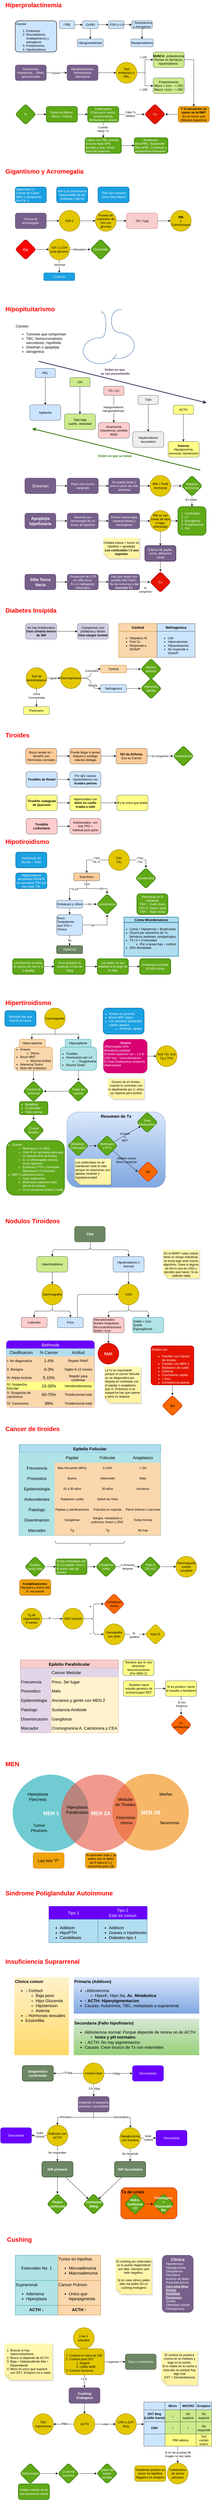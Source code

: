 <mxfile version="21.6.6" type="github">
  <diagram name="Page-1" id="bMWYh2EHfCeD_MVpmSU7">
    <mxGraphModel dx="841" dy="887" grid="1" gridSize="10" guides="1" tooltips="1" connect="1" arrows="1" fold="1" page="1" pageScale="1" pageWidth="850" pageHeight="1100" math="0" shadow="0">
      <root>
        <mxCell id="0" />
        <mxCell id="1" parent="0" />
        <mxCell id="GlOn7ntjsbbanIs4BGrS-46" value="Tx de crisis" style="rounded=1;whiteSpace=wrap;html=1;fillColor=#fa6800;strokeColor=#C73500;fontColor=#000000;strokeWidth=2;verticalAlign=top;align=left;fontSize=16;fontStyle=1" parent="1" vertex="1">
          <mxGeometry x="488" y="8460" width="217" height="120" as="geometry" />
        </mxCell>
        <mxCell id="ZT0bNW4Sw8YkX2uZJB2J-1" value="Hiperprolactinemia" style="text;strokeColor=none;fillColor=none;html=1;fontSize=24;fontStyle=1;verticalAlign=middle;align=left;fontColor=#FF0000;" parent="1" vertex="1">
          <mxGeometry x="40" y="40" width="180" height="40" as="geometry" />
        </mxCell>
        <mxCell id="ZT0bNW4Sw8YkX2uZJB2J-2" value="&lt;br&gt;Causas&lt;br&gt;&lt;ol style=&quot;line-height: 120%;&quot;&gt;&lt;li&gt;Embarazo&lt;/li&gt;&lt;li&gt;Neurolepticos, Antidepresivos y estrogenos&lt;/li&gt;&lt;li&gt;Prolactinoma&lt;/li&gt;&lt;li&gt;Hipotiroidismo&lt;/li&gt;&lt;/ol&gt;" style="rounded=1;whiteSpace=wrap;html=1;arcSize=10;align=left;verticalAlign=middle;fillColor=#cce5ff;strokeColor=#36393d;strokeWidth=2;" parent="1" vertex="1">
          <mxGeometry x="80" y="120" width="160" height="120" as="geometry" />
        </mxCell>
        <mxCell id="ZT0bNW4Sw8YkX2uZJB2J-5" value="" style="edgeStyle=orthogonalEdgeStyle;rounded=0;orthogonalLoop=1;jettySize=auto;html=1;" parent="1" source="ZT0bNW4Sw8YkX2uZJB2J-3" target="ZT0bNW4Sw8YkX2uZJB2J-4" edge="1">
          <mxGeometry relative="1" as="geometry" />
        </mxCell>
        <mxCell id="ZT0bNW4Sw8YkX2uZJB2J-3" value="↑ PRL&amp;nbsp;" style="rounded=1;whiteSpace=wrap;html=1;fillColor=#cce5ff;strokeColor=#36393d;" parent="1" vertex="1">
          <mxGeometry x="250" y="120" width="60" height="30" as="geometry" />
        </mxCell>
        <mxCell id="ZT0bNW4Sw8YkX2uZJB2J-7" value="" style="edgeStyle=orthogonalEdgeStyle;rounded=0;orthogonalLoop=1;jettySize=auto;html=1;" parent="1" source="ZT0bNW4Sw8YkX2uZJB2J-15" target="ZT0bNW4Sw8YkX2uZJB2J-6" edge="1">
          <mxGeometry relative="1" as="geometry" />
        </mxCell>
        <mxCell id="ZT0bNW4Sw8YkX2uZJB2J-13" value="" style="edgeStyle=orthogonalEdgeStyle;rounded=0;orthogonalLoop=1;jettySize=auto;html=1;" parent="1" source="ZT0bNW4Sw8YkX2uZJB2J-4" target="ZT0bNW4Sw8YkX2uZJB2J-11" edge="1">
          <mxGeometry relative="1" as="geometry" />
        </mxCell>
        <mxCell id="ZT0bNW4Sw8YkX2uZJB2J-4" value="↓GnRH&amp;nbsp;" style="rounded=1;whiteSpace=wrap;html=1;fillColor=#cce5ff;strokeColor=#36393d;" parent="1" vertex="1">
          <mxGeometry x="340" y="120" width="60" height="30" as="geometry" />
        </mxCell>
        <mxCell id="ZT0bNW4Sw8YkX2uZJB2J-9" value="" style="edgeStyle=orthogonalEdgeStyle;rounded=0;orthogonalLoop=1;jettySize=auto;html=1;" parent="1" source="ZT0bNW4Sw8YkX2uZJB2J-6" target="ZT0bNW4Sw8YkX2uZJB2J-8" edge="1">
          <mxGeometry relative="1" as="geometry" />
        </mxCell>
        <mxCell id="ZT0bNW4Sw8YkX2uZJB2J-6" value="↓ Testosterona y estrogenos" style="rounded=1;whiteSpace=wrap;html=1;fillColor=#cce5ff;strokeColor=#36393d;" parent="1" vertex="1">
          <mxGeometry x="530" y="120" width="80" height="30" as="geometry" />
        </mxCell>
        <mxCell id="ZT0bNW4Sw8YkX2uZJB2J-8" value="Hipogonadismo" style="rounded=1;whiteSpace=wrap;html=1;fillColor=#cce5ff;strokeColor=#36393d;" parent="1" vertex="1">
          <mxGeometry x="527" y="190" width="86" height="30" as="geometry" />
        </mxCell>
        <mxCell id="ZT0bNW4Sw8YkX2uZJB2J-11" value="Hipogonadotropo" style="rounded=1;whiteSpace=wrap;html=1;fillColor=#cce5ff;strokeColor=#36393d;" parent="1" vertex="1">
          <mxGeometry x="320" y="190" width="100" height="30" as="geometry" />
        </mxCell>
        <mxCell id="ZT0bNW4Sw8YkX2uZJB2J-14" value="" style="edgeStyle=orthogonalEdgeStyle;rounded=0;orthogonalLoop=1;jettySize=auto;html=1;" parent="1" source="ZT0bNW4Sw8YkX2uZJB2J-4" target="ZT0bNW4Sw8YkX2uZJB2J-15" edge="1">
          <mxGeometry relative="1" as="geometry">
            <mxPoint x="400" y="135" as="sourcePoint" />
            <mxPoint x="523" y="135" as="targetPoint" />
          </mxGeometry>
        </mxCell>
        <mxCell id="ZT0bNW4Sw8YkX2uZJB2J-15" value="↓FSH y LH" style="rounded=1;whiteSpace=wrap;html=1;fillColor=#cce5ff;strokeColor=#36393d;" parent="1" vertex="1">
          <mxGeometry x="440" y="120" width="60" height="30" as="geometry" />
        </mxCell>
        <mxCell id="ZT0bNW4Sw8YkX2uZJB2J-22" value="" style="edgeStyle=orthogonalEdgeStyle;rounded=0;orthogonalLoop=1;jettySize=auto;html=1;" parent="1" source="ZT0bNW4Sw8YkX2uZJB2J-20" target="ZT0bNW4Sw8YkX2uZJB2J-21" edge="1">
          <mxGeometry relative="1" as="geometry" />
        </mxCell>
        <mxCell id="ZT0bNW4Sw8YkX2uZJB2J-23" value="Tumor" style="edgeLabel;html=1;align=center;verticalAlign=middle;resizable=0;points=[];" parent="ZT0bNW4Sw8YkX2uZJB2J-22" vertex="1" connectable="0">
          <mxGeometry x="-0.125" y="-1" relative="1" as="geometry">
            <mxPoint as="offset" />
          </mxGeometry>
        </mxCell>
        <mxCell id="ZT0bNW4Sw8YkX2uZJB2J-20" value="Amenorrea, Impotencia, ↓ libido, ginecomastia" style="rounded=1;whiteSpace=wrap;html=1;fillColor=#76608a;fontColor=#ffffff;strokeColor=#432D57;" parent="1" vertex="1">
          <mxGeometry x="80" y="290" width="120" height="60" as="geometry" />
        </mxCell>
        <mxCell id="ZT0bNW4Sw8YkX2uZJB2J-25" value="" style="edgeStyle=orthogonalEdgeStyle;rounded=0;orthogonalLoop=1;jettySize=auto;html=1;" parent="1" source="ZT0bNW4Sw8YkX2uZJB2J-21" target="ZT0bNW4Sw8YkX2uZJB2J-24" edge="1">
          <mxGeometry relative="1" as="geometry" />
        </mxCell>
        <mxCell id="ZT0bNW4Sw8YkX2uZJB2J-21" value="Hipopituitarismo, hemianopsia bitemporal" style="whiteSpace=wrap;html=1;rounded=1;fillColor=#76608a;fontColor=#ffffff;strokeColor=#432D57;" parent="1" vertex="1">
          <mxGeometry x="280" y="290" width="120" height="60" as="geometry" />
        </mxCell>
        <mxCell id="ZT0bNW4Sw8YkX2uZJB2J-27" value="" style="edgeStyle=orthogonalEdgeStyle;rounded=0;orthogonalLoop=1;jettySize=auto;html=1;" parent="1" source="ZT0bNW4Sw8YkX2uZJB2J-24" target="ZT0bNW4Sw8YkX2uZJB2J-26" edge="1">
          <mxGeometry relative="1" as="geometry" />
        </mxCell>
        <mxCell id="ZT0bNW4Sw8YkX2uZJB2J-30" value="&amp;lt; 100" style="edgeLabel;html=1;align=center;verticalAlign=middle;resizable=0;points=[];" parent="ZT0bNW4Sw8YkX2uZJB2J-27" vertex="1" connectable="0">
          <mxGeometry x="0.442" y="10" relative="1" as="geometry">
            <mxPoint x="-8" as="offset" />
          </mxGeometry>
        </mxCell>
        <mxCell id="ZT0bNW4Sw8YkX2uZJB2J-29" value="" style="edgeStyle=orthogonalEdgeStyle;rounded=0;orthogonalLoop=1;jettySize=auto;html=1;" parent="1" source="ZT0bNW4Sw8YkX2uZJB2J-24" target="ZT0bNW4Sw8YkX2uZJB2J-28" edge="1">
          <mxGeometry relative="1" as="geometry" />
        </mxCell>
        <mxCell id="ZT0bNW4Sw8YkX2uZJB2J-24" value="Test embarazo y PRL" style="ellipse;whiteSpace=wrap;html=1;rounded=1;fillColor=#e3c800;fontColor=#000000;strokeColor=#B09500;strokeWidth=2;" parent="1" vertex="1">
          <mxGeometry x="470" y="280" width="80" height="80" as="geometry" />
        </mxCell>
        <mxCell id="bzbSga2sPSERFjx-gCcn-8" value="" style="edgeStyle=orthogonalEdgeStyle;rounded=0;orthogonalLoop=1;jettySize=auto;html=1;" parent="1" source="ZT0bNW4Sw8YkX2uZJB2J-26" target="bzbSga2sPSERFjx-gCcn-7" edge="1">
          <mxGeometry relative="1" as="geometry">
            <Array as="points">
              <mxPoint x="770" y="270" />
            </Array>
          </mxGeometry>
        </mxCell>
        <mxCell id="ZT0bNW4Sw8YkX2uZJB2J-26" value="&lt;b&gt;NUNCA&amp;nbsp; &lt;/b&gt;prolactinoma&lt;br&gt;Pensar en farmacos, hipotiroidismo&amp;nbsp;" style="whiteSpace=wrap;html=1;rounded=1;fillColor=#cdeb8b;strokeColor=#36393d;spacing=1;" parent="1" vertex="1">
          <mxGeometry x="613" y="240" width="120" height="60" as="geometry" />
        </mxCell>
        <mxCell id="ZT0bNW4Sw8YkX2uZJB2J-28" value="Prolactinomas&lt;br&gt;Micro &amp;lt; 1cm ~ &amp;lt; 250&lt;br&gt;Macro &amp;gt;1cm ~ &amp;gt; 250" style="whiteSpace=wrap;html=1;rounded=1;fillColor=#cdeb8b;strokeColor=#36393d;" parent="1" vertex="1">
          <mxGeometry x="613" y="340" width="120" height="60" as="geometry" />
        </mxCell>
        <mxCell id="ZT0bNW4Sw8YkX2uZJB2J-31" value="&amp;gt; 100" style="text;html=1;align=center;verticalAlign=middle;resizable=0;points=[];autosize=1;strokeColor=none;fillColor=none;" parent="1" vertex="1">
          <mxGeometry x="550" y="370" width="50" height="30" as="geometry" />
        </mxCell>
        <mxCell id="ZT0bNW4Sw8YkX2uZJB2J-35" value="" style="edgeStyle=orthogonalEdgeStyle;rounded=0;orthogonalLoop=1;jettySize=auto;html=1;" parent="1" source="ZT0bNW4Sw8YkX2uZJB2J-32" target="ZT0bNW4Sw8YkX2uZJB2J-34" edge="1">
          <mxGeometry relative="1" as="geometry" />
        </mxCell>
        <mxCell id="ZT0bNW4Sw8YkX2uZJB2J-32" value="Tx" style="rhombus;whiteSpace=wrap;html=1;rounded=1;direction=south;fillColor=#60a917;fontColor=#ffffff;strokeColor=#2D7600;strokeWidth=2;" parent="1" vertex="1">
          <mxGeometry x="80" y="440" width="80" height="80" as="geometry" />
        </mxCell>
        <mxCell id="ZT0bNW4Sw8YkX2uZJB2J-37" value="" style="edgeStyle=orthogonalEdgeStyle;rounded=0;orthogonalLoop=1;jettySize=auto;html=1;" parent="1" source="ZT0bNW4Sw8YkX2uZJB2J-34" target="ZT0bNW4Sw8YkX2uZJB2J-36" edge="1">
          <mxGeometry relative="1" as="geometry" />
        </mxCell>
        <mxCell id="ZT0bNW4Sw8YkX2uZJB2J-34" value="Todos los Macro.&lt;br&gt;Micro + Clinica" style="whiteSpace=wrap;html=1;rounded=1;fillColor=#60a917;fontColor=#ffffff;strokeColor=#2D7600;strokeWidth=2;" parent="1" vertex="1">
          <mxGeometry x="200" y="450" width="120" height="60" as="geometry" />
        </mxCell>
        <mxCell id="ZT0bNW4Sw8YkX2uZJB2J-39" value="" style="edgeStyle=orthogonalEdgeStyle;rounded=0;orthogonalLoop=1;jettySize=auto;html=1;" parent="1" source="ZT0bNW4Sw8YkX2uZJB2J-36" target="ZT0bNW4Sw8YkX2uZJB2J-38" edge="1">
          <mxGeometry relative="1" as="geometry" />
        </mxCell>
        <mxCell id="ZT0bNW4Sw8YkX2uZJB2J-40" value="Falla Tx&lt;br&gt;Medico" style="edgeLabel;html=1;align=center;verticalAlign=middle;resizable=0;points=[];" parent="ZT0bNW4Sw8YkX2uZJB2J-39" vertex="1" connectable="0">
          <mxGeometry x="-0.1" y="1" relative="1" as="geometry">
            <mxPoint as="offset" />
          </mxGeometry>
        </mxCell>
        <mxCell id="bzbSga2sPSERFjx-gCcn-2" value="" style="edgeStyle=orthogonalEdgeStyle;rounded=0;orthogonalLoop=1;jettySize=auto;html=1;" parent="1" source="ZT0bNW4Sw8YkX2uZJB2J-36" target="bzbSga2sPSERFjx-gCcn-1" edge="1">
          <mxGeometry relative="1" as="geometry" />
        </mxCell>
        <mxCell id="bzbSga2sPSERFjx-gCcn-3" value="Cuando &lt;br&gt;retirar Tx" style="edgeLabel;html=1;align=center;verticalAlign=middle;resizable=0;points=[];" parent="bzbSga2sPSERFjx-gCcn-2" vertex="1" connectable="0">
          <mxGeometry x="-0.12" y="-1" relative="1" as="geometry">
            <mxPoint as="offset" />
          </mxGeometry>
        </mxCell>
        <mxCell id="ZT0bNW4Sw8YkX2uZJB2J-36" value="Cabergolina &lt;br&gt;(Cara pero mejor), bromocriptina &lt;br&gt;(Embarazo o deseo)" style="whiteSpace=wrap;html=1;rounded=1;fillColor=#60a917;fontColor=#ffffff;strokeColor=#2D7600;strokeWidth=2;" parent="1" vertex="1">
          <mxGeometry x="360" y="450" width="120" height="60" as="geometry" />
        </mxCell>
        <mxCell id="ZT0bNW4Sw8YkX2uZJB2J-38" value="Cx" style="rhombus;whiteSpace=wrap;html=1;rounded=1;fillColor=#e51400;fontColor=#ffffff;strokeColor=#B20000;strokeWidth=2;" parent="1" vertex="1">
          <mxGeometry x="580" y="440" width="80" height="80" as="geometry" />
        </mxCell>
        <mxCell id="bzbSga2sPSERFjx-gCcn-6" value="" style="edgeStyle=orthogonalEdgeStyle;rounded=0;orthogonalLoop=1;jettySize=auto;html=1;" parent="1" source="bzbSga2sPSERFjx-gCcn-1" target="bzbSga2sPSERFjx-gCcn-4" edge="1">
          <mxGeometry relative="1" as="geometry" />
        </mxCell>
        <mxCell id="bzbSga2sPSERFjx-gCcn-1" value="2 años con PRL normal, el tumor baje 50% tamaño y este &amp;gt;5mm lejos del quiasma" style="whiteSpace=wrap;html=1;rounded=1;fillColor=#60a917;fontColor=#ffffff;strokeColor=#2D7600;strokeWidth=2;align=left;" parent="1" vertex="1">
          <mxGeometry x="350" y="570" width="140" height="60" as="geometry" />
        </mxCell>
        <mxCell id="bzbSga2sPSERFjx-gCcn-4" value="Embarazo:&lt;br&gt;&lt;div style=&quot;text-align: left;&quot;&gt;&lt;span style=&quot;background-color: initial;&quot;&gt;MicroPRL: Suspender&lt;/span&gt;&lt;/div&gt;&lt;div style=&quot;text-align: left;&quot;&gt;&lt;span style=&quot;background-color: initial;&quot;&gt;MacroPRL: Continuar y campimetria trimestral&lt;/span&gt;&lt;/div&gt;" style="whiteSpace=wrap;html=1;fillColor=#60a917;strokeColor=#2D7600;fontColor=#ffffff;rounded=1;strokeWidth=2;" parent="1" vertex="1">
          <mxGeometry x="540" y="570" width="130" height="60" as="geometry" />
        </mxCell>
        <mxCell id="bzbSga2sPSERFjx-gCcn-9" value="" style="edgeStyle=orthogonalEdgeStyle;rounded=0;orthogonalLoop=1;jettySize=auto;html=1;" parent="1" source="bzbSga2sPSERFjx-gCcn-7" target="ZT0bNW4Sw8YkX2uZJB2J-38" edge="1">
          <mxGeometry relative="1" as="geometry" />
        </mxCell>
        <mxCell id="bzbSga2sPSERFjx-gCcn-7" value="&lt;b&gt;Y si encuentro un tumor en la RM?&lt;/b&gt;&lt;br&gt;Es un tumor que bloquea dopamina" style="whiteSpace=wrap;html=1;fillColor=#f0a30a;strokeColor=#BD7000;rounded=1;fontColor=#000000;strokeWidth=2;" parent="1" vertex="1">
          <mxGeometry x="710" y="450" width="120" height="60" as="geometry" />
        </mxCell>
        <mxCell id="bzbSga2sPSERFjx-gCcn-10" value="Gigantismo y Acromegalia" style="text;strokeColor=none;fillColor=none;html=1;fontSize=24;fontStyle=1;verticalAlign=middle;align=left;fontColor=#FF0000;" parent="1" vertex="1">
          <mxGeometry x="40" y="680" width="180" height="40" as="geometry" />
        </mxCell>
        <mxCell id="bzbSga2sPSERFjx-gCcn-12" value="Hipertrofia V.I&lt;br&gt;Cancer de Colon&lt;br&gt;MEN 1 (Sospecha con Ca ↑)" style="rounded=1;whiteSpace=wrap;html=1;align=left;fillColor=#1ba1e2;fontColor=#ffffff;strokeColor=#006EAF;strokeWidth=2;" parent="1" vertex="1">
          <mxGeometry x="80" y="760" width="120" height="60" as="geometry" />
        </mxCell>
        <mxCell id="bzbSga2sPSERFjx-gCcn-13" value="IGF-1 es la hormona responsable de los sintomas y del Dx" style="rounded=1;whiteSpace=wrap;html=1;fillColor=#1ba1e2;fontColor=#ffffff;strokeColor=#006EAF;strokeWidth=2;" parent="1" vertex="1">
          <mxGeometry x="240" y="760" width="120" height="60" as="geometry" />
        </mxCell>
        <mxCell id="bzbSga2sPSERFjx-gCcn-16" value="" style="edgeStyle=orthogonalEdgeStyle;rounded=0;orthogonalLoop=1;jettySize=auto;html=1;" parent="1" source="bzbSga2sPSERFjx-gCcn-14" target="bzbSga2sPSERFjx-gCcn-15" edge="1">
          <mxGeometry relative="1" as="geometry" />
        </mxCell>
        <mxCell id="bzbSga2sPSERFjx-gCcn-14" value="Clinica de acromegalia&amp;nbsp;" style="rounded=1;whiteSpace=wrap;html=1;fillColor=#76608a;fontColor=#ffffff;strokeColor=#432D57;" parent="1" vertex="1">
          <mxGeometry x="80" y="860" width="120" height="60" as="geometry" />
        </mxCell>
        <mxCell id="bzbSga2sPSERFjx-gCcn-20" value="" style="edgeStyle=orthogonalEdgeStyle;rounded=0;orthogonalLoop=1;jettySize=auto;html=1;" parent="1" source="bzbSga2sPSERFjx-gCcn-15" target="bzbSga2sPSERFjx-gCcn-19" edge="1">
          <mxGeometry relative="1" as="geometry" />
        </mxCell>
        <mxCell id="bzbSga2sPSERFjx-gCcn-15" value="IGH-1" style="ellipse;whiteSpace=wrap;html=1;rounded=1;fillColor=#e3c800;fontColor=#000000;strokeColor=#B09500;strokeWidth=2;" parent="1" vertex="1">
          <mxGeometry x="250" y="850" width="80" height="80" as="geometry" />
        </mxCell>
        <mxCell id="bzbSga2sPSERFjx-gCcn-22" value="" style="edgeStyle=orthogonalEdgeStyle;rounded=0;orthogonalLoop=1;jettySize=auto;html=1;" parent="1" source="bzbSga2sPSERFjx-gCcn-19" target="bzbSga2sPSERFjx-gCcn-21" edge="1">
          <mxGeometry relative="1" as="geometry" />
        </mxCell>
        <mxCell id="bzbSga2sPSERFjx-gCcn-19" value="Prubea de supresion de GH con glucosa" style="ellipse;whiteSpace=wrap;html=1;rounded=1;fillColor=#e3c800;fontColor=#000000;strokeColor=#B09500;strokeWidth=2;" parent="1" vertex="1">
          <mxGeometry x="390" y="850" width="80" height="80" as="geometry" />
        </mxCell>
        <mxCell id="bzbSga2sPSERFjx-gCcn-24" value="" style="edgeStyle=orthogonalEdgeStyle;rounded=0;orthogonalLoop=1;jettySize=auto;html=1;" parent="1" source="bzbSga2sPSERFjx-gCcn-21" target="bzbSga2sPSERFjx-gCcn-23" edge="1">
          <mxGeometry relative="1" as="geometry" />
        </mxCell>
        <mxCell id="bzbSga2sPSERFjx-gCcn-21" value="GH &amp;gt;1µg" style="whiteSpace=wrap;html=1;rounded=1;fillColor=#f8cecc;strokeColor=#b85450;" parent="1" vertex="1">
          <mxGeometry x="510" y="860" width="120" height="60" as="geometry" />
        </mxCell>
        <mxCell id="bzbSga2sPSERFjx-gCcn-23" value="&lt;b&gt;RM&lt;br&gt;&lt;/b&gt;y Colonoscopia" style="ellipse;whiteSpace=wrap;html=1;rounded=1;fillColor=#e3c800;fontColor=#000000;strokeColor=#B09500;strokeWidth=2;" parent="1" vertex="1">
          <mxGeometry x="680" y="850" width="80" height="80" as="geometry" />
        </mxCell>
        <mxCell id="bzbSga2sPSERFjx-gCcn-25" value="75% son tumores &amp;gt;1cm osea Macro" style="rounded=1;whiteSpace=wrap;html=1;fillColor=#1ba1e2;fontColor=#ffffff;strokeColor=#006EAF;strokeWidth=2;" parent="1" vertex="1">
          <mxGeometry x="400" y="760" width="120" height="60" as="geometry" />
        </mxCell>
        <mxCell id="bzbSga2sPSERFjx-gCcn-32" value="" style="edgeStyle=orthogonalEdgeStyle;rounded=0;orthogonalLoop=1;jettySize=auto;html=1;" parent="1" source="bzbSga2sPSERFjx-gCcn-26" target="bzbSga2sPSERFjx-gCcn-30" edge="1">
          <mxGeometry relative="1" as="geometry" />
        </mxCell>
        <mxCell id="bzbSga2sPSERFjx-gCcn-26" value="Cx" style="rhombus;whiteSpace=wrap;html=1;rounded=1;fillColor=#FF0000;fontColor=#ffffff;strokeColor=#B20000;strokeWidth=2;fontStyle=1;fontSize=15;" parent="1" vertex="1">
          <mxGeometry x="80" y="960" width="80" height="80" as="geometry" />
        </mxCell>
        <mxCell id="bzbSga2sPSERFjx-gCcn-34" value="" style="edgeStyle=orthogonalEdgeStyle;rounded=0;orthogonalLoop=1;jettySize=auto;html=1;" parent="1" source="bzbSga2sPSERFjx-gCcn-30" target="bzbSga2sPSERFjx-gCcn-33" edge="1">
          <mxGeometry relative="1" as="geometry" />
        </mxCell>
        <mxCell id="bzbSga2sPSERFjx-gCcn-35" value="Normnal" style="edgeLabel;html=1;align=center;verticalAlign=middle;resizable=0;points=[];" parent="bzbSga2sPSERFjx-gCcn-34" vertex="1" connectable="0">
          <mxGeometry x="-0.251" y="1" relative="1" as="geometry">
            <mxPoint as="offset" />
          </mxGeometry>
        </mxCell>
        <mxCell id="bzbSga2sPSERFjx-gCcn-37" value="" style="edgeStyle=orthogonalEdgeStyle;rounded=0;orthogonalLoop=1;jettySize=auto;html=1;" parent="1" source="bzbSga2sPSERFjx-gCcn-30" target="bzbSga2sPSERFjx-gCcn-36" edge="1">
          <mxGeometry relative="1" as="geometry" />
        </mxCell>
        <mxCell id="bzbSga2sPSERFjx-gCcn-39" value="Elevados" style="edgeLabel;html=1;align=center;verticalAlign=middle;resizable=0;points=[];" parent="bzbSga2sPSERFjx-gCcn-37" vertex="1" connectable="0">
          <mxGeometry x="-0.046" relative="1" as="geometry">
            <mxPoint as="offset" />
          </mxGeometry>
        </mxCell>
        <mxCell id="bzbSga2sPSERFjx-gCcn-30" value="IGF-1 y GH post glucosa" style="ellipse;whiteSpace=wrap;html=1;rounded=1;fillColor=#e3c800;fontColor=#000000;strokeColor=#B09500;strokeWidth=2;" parent="1" vertex="1">
          <mxGeometry x="210" y="960" width="80" height="80" as="geometry" />
        </mxCell>
        <mxCell id="bzbSga2sPSERFjx-gCcn-33" value="Curacion" style="whiteSpace=wrap;html=1;rounded=1;fillColor=#1ba1e2;fontColor=#ffffff;strokeColor=#006EAF;" parent="1" vertex="1">
          <mxGeometry x="190" y="1090" width="120" height="30" as="geometry" />
        </mxCell>
        <mxCell id="bzbSga2sPSERFjx-gCcn-36" value="Octeotride" style="rhombus;whiteSpace=wrap;html=1;rounded=1;fillColor=#60a917;fontColor=#ffffff;strokeColor=#2D7600;strokeWidth=2;" parent="1" vertex="1">
          <mxGeometry x="370" y="960" width="80" height="80" as="geometry" />
        </mxCell>
        <mxCell id="bzbSga2sPSERFjx-gCcn-40" value="Hipopituitarismo" style="text;strokeColor=none;fillColor=none;html=1;fontSize=24;fontStyle=1;verticalAlign=middle;align=left;fontColor=#FF0000;" parent="1" vertex="1">
          <mxGeometry x="40" y="1210" width="180" height="40" as="geometry" />
        </mxCell>
        <mxCell id="bzbSga2sPSERFjx-gCcn-42" value="Causas:&lt;br style=&quot;font-size: 14px;&quot;&gt;&lt;ul style=&quot;font-size: 14px;&quot;&gt;&lt;li style=&quot;font-size: 14px;&quot;&gt;Tumores que compriman&lt;/li&gt;&lt;li style=&quot;font-size: 14px;&quot;&gt;TBC, hemocromatosis, sarcoidosis, hipofisitis&lt;/li&gt;&lt;li style=&quot;font-size: 14px;&quot;&gt;Sheehan o apoplejia&lt;/li&gt;&lt;li style=&quot;font-size: 14px;&quot;&gt;Iatrogenica&lt;/li&gt;&lt;/ul&gt;" style="rounded=0;whiteSpace=wrap;html=1;align=left;verticalAlign=top;strokeColor=none;fontSize=14;" parent="1" vertex="1">
          <mxGeometry x="80" y="1280" width="200" height="120" as="geometry" />
        </mxCell>
        <mxCell id="bzbSga2sPSERFjx-gCcn-44" value="" style="verticalLabelPosition=bottom;verticalAlign=top;html=1;shape=mxgraph.basic.arc;startAngle=0.539;endAngle=0.257;direction=north;strokeWidth=2;fillColor=#dae8fc;strokeColor=#6c8ebf;perimeterSpacing=0;" parent="1" vertex="1">
          <mxGeometry x="343" y="1340" width="130" height="100" as="geometry" />
        </mxCell>
        <mxCell id="bzbSga2sPSERFjx-gCcn-45" value="" style="verticalLabelPosition=bottom;verticalAlign=top;html=1;shape=mxgraph.basic.arc;startAngle=0.267;endAngle=0.793;direction=north;strokeWidth=2;fillColor=#dae8fc;strokeColor=#6c8ebf;" parent="1" vertex="1">
          <mxGeometry x="410" y="1320" width="130" height="100" as="geometry" />
        </mxCell>
        <mxCell id="bzbSga2sPSERFjx-gCcn-46" value="" style="shape=requiredInterface;html=1;verticalLabelPosition=bottom;sketch=0;strokeWidth=2;fillColor=#dae8fc;strokeColor=#6c8ebf;" parent="1" vertex="1">
          <mxGeometry x="410" y="1240" width="20" height="100" as="geometry" />
        </mxCell>
        <mxCell id="bzbSga2sPSERFjx-gCcn-47" value="" style="shape=requiredInterface;html=1;verticalLabelPosition=bottom;sketch=0;direction=west;strokeWidth=2;fillColor=#dae8fc;strokeColor=#6c8ebf;" parent="1" vertex="1">
          <mxGeometry x="452" y="1231" width="40" height="90" as="geometry" />
        </mxCell>
        <mxCell id="bzbSga2sPSERFjx-gCcn-50" value="" style="edgeStyle=orthogonalEdgeStyle;rounded=0;orthogonalLoop=1;jettySize=auto;html=1;" parent="1" source="bzbSga2sPSERFjx-gCcn-48" target="bzbSga2sPSERFjx-gCcn-49" edge="1">
          <mxGeometry relative="1" as="geometry" />
        </mxCell>
        <mxCell id="bzbSga2sPSERFjx-gCcn-48" value="PRL" style="rounded=1;whiteSpace=wrap;html=1;fillColor=#cce5ff;strokeColor=#36393d;" parent="1" vertex="1">
          <mxGeometry x="157" y="1458" width="78" height="35" as="geometry" />
        </mxCell>
        <mxCell id="bzbSga2sPSERFjx-gCcn-49" value="Agalactia" style="whiteSpace=wrap;html=1;rounded=1;fillColor=#cce5ff;strokeColor=#36393d;" parent="1" vertex="1">
          <mxGeometry x="136" y="1598" width="120" height="60" as="geometry" />
        </mxCell>
        <mxCell id="bzbSga2sPSERFjx-gCcn-53" value="" style="edgeStyle=orthogonalEdgeStyle;rounded=0;orthogonalLoop=1;jettySize=auto;html=1;" parent="1" source="bzbSga2sPSERFjx-gCcn-51" target="bzbSga2sPSERFjx-gCcn-52" edge="1">
          <mxGeometry relative="1" as="geometry" />
        </mxCell>
        <mxCell id="bzbSga2sPSERFjx-gCcn-51" value="GH" style="rounded=1;whiteSpace=wrap;html=1;fillColor=#cdeb8b;strokeColor=#36393d;" parent="1" vertex="1">
          <mxGeometry x="291" y="1493" width="78" height="35" as="geometry" />
        </mxCell>
        <mxCell id="bzbSga2sPSERFjx-gCcn-52" value="Talla baja&lt;br&gt;sueño, obesidad" style="whiteSpace=wrap;html=1;rounded=1;fillColor=#cdeb8b;strokeColor=#36393d;" parent="1" vertex="1">
          <mxGeometry x="270" y="1633" width="120" height="60" as="geometry" />
        </mxCell>
        <mxCell id="bzbSga2sPSERFjx-gCcn-56" value="" style="edgeStyle=orthogonalEdgeStyle;rounded=0;orthogonalLoop=1;jettySize=auto;html=1;" parent="1" source="bzbSga2sPSERFjx-gCcn-54" target="bzbSga2sPSERFjx-gCcn-55" edge="1">
          <mxGeometry relative="1" as="geometry" />
        </mxCell>
        <mxCell id="bzbSga2sPSERFjx-gCcn-58" value="Hipogonadismo&lt;br&gt;Hipogonadotropo" style="edgeLabel;html=1;align=center;verticalAlign=middle;resizable=0;points=[];" parent="bzbSga2sPSERFjx-gCcn-56" vertex="1" connectable="0">
          <mxGeometry x="0.016" y="-2" relative="1" as="geometry">
            <mxPoint y="-1" as="offset" />
          </mxGeometry>
        </mxCell>
        <mxCell id="bzbSga2sPSERFjx-gCcn-54" value="FS / LH" style="rounded=1;whiteSpace=wrap;html=1;fillColor=#ffcccc;strokeColor=#36393d;" parent="1" vertex="1">
          <mxGeometry x="422" y="1526.5" width="78" height="35" as="geometry" />
        </mxCell>
        <mxCell id="bzbSga2sPSERFjx-gCcn-55" value="Amenorrea&lt;br&gt;Impotencia, perdida libido" style="whiteSpace=wrap;html=1;rounded=1;fillColor=#ffcccc;strokeColor=#36393d;" parent="1" vertex="1">
          <mxGeometry x="401" y="1666.5" width="120" height="60" as="geometry" />
        </mxCell>
        <mxCell id="bzbSga2sPSERFjx-gCcn-60" value="" style="edgeStyle=orthogonalEdgeStyle;rounded=0;orthogonalLoop=1;jettySize=auto;html=1;" parent="1" source="bzbSga2sPSERFjx-gCcn-57" target="bzbSga2sPSERFjx-gCcn-59" edge="1">
          <mxGeometry relative="1" as="geometry" />
        </mxCell>
        <mxCell id="bzbSga2sPSERFjx-gCcn-57" value="TSH" style="rounded=1;whiteSpace=wrap;html=1;fillColor=#eeeeee;strokeColor=#36393d;" parent="1" vertex="1">
          <mxGeometry x="555" y="1561.5" width="78" height="35" as="geometry" />
        </mxCell>
        <mxCell id="bzbSga2sPSERFjx-gCcn-59" value="Hipotiroidismo secundario" style="whiteSpace=wrap;html=1;rounded=1;fillColor=#eeeeee;strokeColor=#36393d;" parent="1" vertex="1">
          <mxGeometry x="534" y="1701.5" width="120" height="60" as="geometry" />
        </mxCell>
        <mxCell id="bzbSga2sPSERFjx-gCcn-63" value="" style="edgeStyle=orthogonalEdgeStyle;rounded=0;orthogonalLoop=1;jettySize=auto;html=1;" parent="1" source="bzbSga2sPSERFjx-gCcn-61" edge="1">
          <mxGeometry relative="1" as="geometry">
            <mxPoint x="730" y="1739.5" as="targetPoint" />
          </mxGeometry>
        </mxCell>
        <mxCell id="bzbSga2sPSERFjx-gCcn-61" value="ACTH" style="rounded=1;whiteSpace=wrap;html=1;fillColor=#ffff88;strokeColor=#36393d;" parent="1" vertex="1">
          <mxGeometry x="691" y="1599.5" width="78" height="35" as="geometry" />
        </mxCell>
        <mxCell id="bzbSga2sPSERFjx-gCcn-62" value="&lt;b&gt;Astenia&lt;/b&gt;, Hipoglucemia, anorexia, hipotension" style="whiteSpace=wrap;html=1;rounded=1;fillColor=#ffff88;strokeColor=#36393d;" parent="1" vertex="1">
          <mxGeometry x="671" y="1739.5" width="120" height="60" as="geometry" />
        </mxCell>
        <mxCell id="bzbSga2sPSERFjx-gCcn-66" value="" style="edgeStyle=orthogonalEdgeStyle;rounded=0;orthogonalLoop=1;jettySize=auto;html=1;" parent="1" source="bzbSga2sPSERFjx-gCcn-64" target="bzbSga2sPSERFjx-gCcn-65" edge="1">
          <mxGeometry relative="1" as="geometry" />
        </mxCell>
        <mxCell id="bzbSga2sPSERFjx-gCcn-64" value="Sheehan" style="rounded=1;whiteSpace=wrap;html=1;fontSize=16;fillColor=#76608a;fontColor=#ffffff;strokeColor=#432D57;" parent="1" vertex="1">
          <mxGeometry x="117" y="1880" width="120" height="60" as="geometry" />
        </mxCell>
        <mxCell id="bzbSga2sPSERFjx-gCcn-68" value="" style="edgeStyle=orthogonalEdgeStyle;rounded=0;orthogonalLoop=1;jettySize=auto;html=1;" parent="1" source="bzbSga2sPSERFjx-gCcn-65" target="bzbSga2sPSERFjx-gCcn-67" edge="1">
          <mxGeometry relative="1" as="geometry" />
        </mxCell>
        <mxCell id="bzbSga2sPSERFjx-gCcn-65" value="Parto con mucho sangrado" style="whiteSpace=wrap;html=1;rounded=1;fillColor=#76608a;fontColor=#ffffff;strokeColor=#432D57;" parent="1" vertex="1">
          <mxGeometry x="281" y="1880" width="120" height="60" as="geometry" />
        </mxCell>
        <mxCell id="bzbSga2sPSERFjx-gCcn-70" value="" style="edgeStyle=orthogonalEdgeStyle;rounded=0;orthogonalLoop=1;jettySize=auto;html=1;" parent="1" source="bzbSga2sPSERFjx-gCcn-67" target="bzbSga2sPSERFjx-gCcn-69" edge="1">
          <mxGeometry relative="1" as="geometry" />
        </mxCell>
        <mxCell id="bzbSga2sPSERFjx-gCcn-67" value="No puede lactar y poco a poco da mas sintomas" style="whiteSpace=wrap;html=1;rounded=1;fillColor=#76608a;fontColor=#ffffff;strokeColor=#432D57;" parent="1" vertex="1">
          <mxGeometry x="441" y="1880" width="120" height="60" as="geometry" />
        </mxCell>
        <mxCell id="bzbSga2sPSERFjx-gCcn-72" value="" style="edgeStyle=orthogonalEdgeStyle;rounded=0;orthogonalLoop=1;jettySize=auto;html=1;" parent="1" source="bzbSga2sPSERFjx-gCcn-69" target="bzbSga2sPSERFjx-gCcn-71" edge="1">
          <mxGeometry relative="1" as="geometry" />
        </mxCell>
        <mxCell id="bzbSga2sPSERFjx-gCcn-69" value="RM + Perfil hormonal" style="ellipse;whiteSpace=wrap;html=1;rounded=1;fillColor=#e3c800;fontColor=#000000;strokeColor=#B09500;strokeWidth=2;" parent="1" vertex="1">
          <mxGeometry x="601" y="1870" width="80" height="80" as="geometry" />
        </mxCell>
        <mxCell id="bzbSga2sPSERFjx-gCcn-74" value="" style="edgeStyle=orthogonalEdgeStyle;rounded=0;orthogonalLoop=1;jettySize=auto;html=1;" parent="1" source="bzbSga2sPSERFjx-gCcn-71" target="bzbSga2sPSERFjx-gCcn-73" edge="1">
          <mxGeometry relative="1" as="geometry" />
        </mxCell>
        <mxCell id="bzbSga2sPSERFjx-gCcn-79" value="En orden" style="edgeLabel;html=1;align=center;verticalAlign=middle;resizable=0;points=[];" parent="bzbSga2sPSERFjx-gCcn-74" vertex="1" connectable="0">
          <mxGeometry x="-0.35" y="-3" relative="1" as="geometry">
            <mxPoint as="offset" />
          </mxGeometry>
        </mxCell>
        <mxCell id="bzbSga2sPSERFjx-gCcn-71" value="Reponer hormonas" style="rhombus;whiteSpace=wrap;html=1;rounded=1;fillColor=#60a917;fontColor=#ffffff;strokeColor=#2D7600;strokeWidth=2;" parent="1" vertex="1">
          <mxGeometry x="723" y="1870" width="80" height="80" as="geometry" />
        </mxCell>
        <mxCell id="bzbSga2sPSERFjx-gCcn-73" value="&lt;div style=&quot;&quot;&gt;&lt;ol&gt;&lt;li&gt;&lt;span style=&quot;background-color: initial;&quot;&gt;Corticoides&amp;nbsp;&lt;/span&gt;&lt;/li&gt;&lt;li&gt;&lt;span style=&quot;background-color: initial;&quot;&gt;L4&lt;/span&gt;&lt;/li&gt;&lt;li&gt;&lt;span style=&quot;background-color: initial;&quot;&gt;Estrogenos&amp;nbsp;&lt;/span&gt;&lt;/li&gt;&lt;li&gt;&lt;span style=&quot;background-color: initial;&quot;&gt;Progesterona&lt;/span&gt;&lt;/li&gt;&lt;li&gt;&lt;span style=&quot;background-color: initial;&quot;&gt;GH&lt;/span&gt;&lt;/li&gt;&lt;/ol&gt;&lt;/div&gt;" style="whiteSpace=wrap;html=1;rounded=1;verticalAlign=top;spacingLeft=-16;align=left;fillColor=#60a917;fontColor=#ffffff;strokeColor=#2D7600;strokeWidth=2;" parent="1" vertex="1">
          <mxGeometry x="708.75" y="1990" width="108.5" height="110" as="geometry" />
        </mxCell>
        <mxCell id="bzbSga2sPSERFjx-gCcn-75" value="" style="endArrow=classic;html=1;rounded=0;strokeWidth=3;fillColor=#76608a;strokeColor=#432D57;" parent="1" edge="1">
          <mxGeometry width="50" height="50" relative="1" as="geometry">
            <mxPoint x="170" y="1430.5" as="sourcePoint" />
            <mxPoint x="820" y="1590.5" as="targetPoint" />
          </mxGeometry>
        </mxCell>
        <mxCell id="bzbSga2sPSERFjx-gCcn-76" value="" style="endArrow=classic;html=1;rounded=0;strokeWidth=3;fillColor=#60a917;strokeColor=#2D7600;" parent="1" edge="1">
          <mxGeometry width="50" height="50" relative="1" as="geometry">
            <mxPoint x="795" y="1849.5" as="sourcePoint" />
            <mxPoint x="145" y="1689.5" as="targetPoint" />
          </mxGeometry>
        </mxCell>
        <mxCell id="bzbSga2sPSERFjx-gCcn-77" value="&lt;font color=&quot;#432d57&quot;&gt;Orden en&amp;nbsp;que&lt;br&gt;&amp;nbsp;se van presentando&lt;/font&gt;" style="text;html=1;align=center;verticalAlign=middle;resizable=0;points=[];autosize=1;strokeColor=none;fillColor=none;fontStyle=1" parent="1" vertex="1">
          <mxGeometry x="394" y="1450" width="140" height="40" as="geometry" />
        </mxCell>
        <mxCell id="bzbSga2sPSERFjx-gCcn-78" value="&lt;font color=&quot;#2d7600&quot;&gt;Orden en que se tratan&lt;/font&gt;" style="text;html=1;align=center;verticalAlign=middle;resizable=0;points=[];autosize=1;strokeColor=none;fillColor=none;fontStyle=1;fontColor=#66CC00;" parent="1" vertex="1">
          <mxGeometry x="390" y="1780" width="150" height="30" as="geometry" />
        </mxCell>
        <mxCell id="bzbSga2sPSERFjx-gCcn-88" value="" style="edgeStyle=orthogonalEdgeStyle;rounded=0;orthogonalLoop=1;jettySize=auto;html=1;" parent="1" source="bzbSga2sPSERFjx-gCcn-80" target="bzbSga2sPSERFjx-gCcn-82" edge="1">
          <mxGeometry relative="1" as="geometry" />
        </mxCell>
        <mxCell id="bzbSga2sPSERFjx-gCcn-80" value="Apoplejia hipofisiaria" style="rounded=1;whiteSpace=wrap;html=1;fontSize=16;fillColor=#76608a;fontColor=#ffffff;strokeColor=#432D57;fontStyle=1" parent="1" vertex="1">
          <mxGeometry x="117" y="2015" width="120" height="60" as="geometry" />
        </mxCell>
        <mxCell id="bzbSga2sPSERFjx-gCcn-89" value="" style="edgeStyle=orthogonalEdgeStyle;rounded=0;orthogonalLoop=1;jettySize=auto;html=1;" parent="1" source="bzbSga2sPSERFjx-gCcn-82" target="bzbSga2sPSERFjx-gCcn-84" edge="1">
          <mxGeometry relative="1" as="geometry" />
        </mxCell>
        <mxCell id="bzbSga2sPSERFjx-gCcn-82" value="Necrosis por hemorragia de un tumor de hipofisis" style="whiteSpace=wrap;html=1;fillColor=#76608a;strokeColor=#432D57;fontColor=#ffffff;rounded=1;" parent="1" vertex="1">
          <mxGeometry x="281" y="2015" width="120" height="60" as="geometry" />
        </mxCell>
        <mxCell id="bzbSga2sPSERFjx-gCcn-90" value="" style="edgeStyle=orthogonalEdgeStyle;rounded=0;orthogonalLoop=1;jettySize=auto;html=1;" parent="1" source="bzbSga2sPSERFjx-gCcn-84" target="bzbSga2sPSERFjx-gCcn-86" edge="1">
          <mxGeometry relative="1" as="geometry" />
        </mxCell>
        <mxCell id="bzbSga2sPSERFjx-gCcn-84" value="Parece hemorragia subaracnoidea y meningismo" style="whiteSpace=wrap;html=1;fillColor=#76608a;strokeColor=#432D57;fontColor=#ffffff;rounded=1;" parent="1" vertex="1">
          <mxGeometry x="441" y="2015" width="120" height="60" as="geometry" />
        </mxCell>
        <mxCell id="bzbSga2sPSERFjx-gCcn-91" style="edgeStyle=orthogonalEdgeStyle;rounded=0;orthogonalLoop=1;jettySize=auto;html=1;entryX=0;entryY=0.5;entryDx=0;entryDy=0;" parent="1" source="bzbSga2sPSERFjx-gCcn-86" target="bzbSga2sPSERFjx-gCcn-73" edge="1">
          <mxGeometry relative="1" as="geometry" />
        </mxCell>
        <mxCell id="bzbSga2sPSERFjx-gCcn-93" value="" style="edgeStyle=orthogonalEdgeStyle;rounded=0;orthogonalLoop=1;jettySize=auto;html=1;" parent="1" source="bzbSga2sPSERFjx-gCcn-86" target="bzbSga2sPSERFjx-gCcn-92" edge="1">
          <mxGeometry relative="1" as="geometry" />
        </mxCell>
        <mxCell id="bzbSga2sPSERFjx-gCcn-86" value="RM&amp;nbsp;se ven zonas de hipo e hiper intensidad" style="ellipse;whiteSpace=wrap;html=1;rounded=1;fillColor=#e3c800;fontColor=#000000;strokeColor=#B09500;strokeWidth=2;" parent="1" vertex="1">
          <mxGeometry x="601" y="2005" width="80" height="80" as="geometry" />
        </mxCell>
        <mxCell id="bzbSga2sPSERFjx-gCcn-95" value="" style="edgeStyle=orthogonalEdgeStyle;rounded=0;orthogonalLoop=1;jettySize=auto;html=1;" parent="1" source="bzbSga2sPSERFjx-gCcn-92" target="bzbSga2sPSERFjx-gCcn-94" edge="1">
          <mxGeometry relative="1" as="geometry" />
        </mxCell>
        <mxCell id="bzbSga2sPSERFjx-gCcn-92" value="Edema de papila, coma, alteracion visual" style="whiteSpace=wrap;html=1;fillColor=#76608a;strokeColor=#432D57;fontColor=#ffffff;rounded=1;strokeWidth=2;" parent="1" vertex="1">
          <mxGeometry x="581" y="2140" width="120" height="60" as="geometry" />
        </mxCell>
        <mxCell id="bzbSga2sPSERFjx-gCcn-94" value="Cx" style="rhombus;whiteSpace=wrap;html=1;fillColor=#e51400;strokeColor=#B20000;fontColor=#ffffff;rounded=1;strokeWidth=2;fontSize=13;" parent="1" vertex="1">
          <mxGeometry x="601" y="2240" width="80" height="80" as="geometry" />
        </mxCell>
        <mxCell id="bzbSga2sPSERFjx-gCcn-96" value="Cefalea intesa + tumor en hipofisis = apoplejia&lt;br&gt;&lt;b&gt;&amp;nbsp;Los corticoides I.V son urgentes&lt;/b&gt;" style="shape=note;whiteSpace=wrap;html=1;backgroundOutline=1;fontColor=#000000;darkOpacity=0.05;fillColor=#FFF9B2;strokeColor=none;fillStyle=solid;direction=west;gradientDirection=north;gradientColor=#FFF2A1;shadow=1;size=20;pointerEvents=1;" parent="1" vertex="1">
          <mxGeometry x="420" y="2110" width="140" height="80" as="geometry" />
        </mxCell>
        <mxCell id="bzbSga2sPSERFjx-gCcn-104" value="" style="edgeStyle=orthogonalEdgeStyle;rounded=0;orthogonalLoop=1;jettySize=auto;html=1;" parent="1" source="bzbSga2sPSERFjx-gCcn-98" target="bzbSga2sPSERFjx-gCcn-100" edge="1">
          <mxGeometry relative="1" as="geometry" />
        </mxCell>
        <mxCell id="bzbSga2sPSERFjx-gCcn-98" value="Silla Turca Vacia" style="rounded=1;whiteSpace=wrap;html=1;fontSize=16;fillColor=#76608a;fontColor=#ffffff;strokeColor=#432D57;fontStyle=1" parent="1" vertex="1">
          <mxGeometry x="117" y="2250" width="120" height="60" as="geometry" />
        </mxCell>
        <mxCell id="bzbSga2sPSERFjx-gCcn-103" value="" style="edgeStyle=orthogonalEdgeStyle;rounded=0;orthogonalLoop=1;jettySize=auto;html=1;" parent="1" source="bzbSga2sPSERFjx-gCcn-100" target="bzbSga2sPSERFjx-gCcn-102" edge="1">
          <mxGeometry relative="1" as="geometry" />
        </mxCell>
        <mxCell id="bzbSga2sPSERFjx-gCcn-100" value="Ocupacion de LCR en sillla turca.&lt;br&gt;Es un hallagazgo radiologico" style="whiteSpace=wrap;html=1;fillColor=#76608a;strokeColor=#432D57;fontColor=#ffffff;rounded=1;" parent="1" vertex="1">
          <mxGeometry x="281" y="2250" width="120" height="60" as="geometry" />
        </mxCell>
        <mxCell id="bzbSga2sPSERFjx-gCcn-105" value="" style="edgeStyle=orthogonalEdgeStyle;rounded=0;orthogonalLoop=1;jettySize=auto;html=1;" parent="1" source="bzbSga2sPSERFjx-gCcn-102" target="bzbSga2sPSERFjx-gCcn-94" edge="1">
          <mxGeometry relative="1" as="geometry" />
        </mxCell>
        <mxCell id="bzbSga2sPSERFjx-gCcn-106" value="Si&lt;br&gt;comprime" style="edgeLabel;html=1;align=center;verticalAlign=middle;resizable=0;points=[];" parent="bzbSga2sPSERFjx-gCcn-105" vertex="1" connectable="0">
          <mxGeometry x="0.071" y="-2" relative="1" as="geometry">
            <mxPoint x="-1" y="28" as="offset" />
          </mxGeometry>
        </mxCell>
        <mxCell id="bzbSga2sPSERFjx-gCcn-102" value="Hay que seguir por posible fallo futuro. No da sintomas y&lt;b&gt; no necesita Tx.&lt;/b&gt;" style="whiteSpace=wrap;html=1;fillColor=#76608a;strokeColor=#432D57;fontColor=#ffffff;rounded=1;" parent="1" vertex="1">
          <mxGeometry x="441" y="2250" width="120" height="60" as="geometry" />
        </mxCell>
        <mxCell id="bzbSga2sPSERFjx-gCcn-107" value="Diabetes Insipida&amp;nbsp;" style="text;strokeColor=none;fillColor=none;html=1;fontSize=24;fontStyle=1;verticalAlign=middle;align=left;fontColor=#FF0000;" parent="1" vertex="1">
          <mxGeometry x="40" y="2370" width="180" height="40" as="geometry" />
        </mxCell>
        <mxCell id="SpFlBvPFcj6LrMEth4uV-3" value="" style="edgeStyle=orthogonalEdgeStyle;rounded=0;orthogonalLoop=1;jettySize=auto;html=1;" parent="1" source="SpFlBvPFcj6LrMEth4uV-1" target="SpFlBvPFcj6LrMEth4uV-2" edge="1">
          <mxGeometry relative="1" as="geometry" />
        </mxCell>
        <mxCell id="SpFlBvPFcj6LrMEth4uV-1" value="No hay Antidiuretica&lt;br&gt;&lt;b&gt;Osm urinaria menor de 300&lt;/b&gt;" style="rounded=1;whiteSpace=wrap;html=1;fillColor=#d0cee2;strokeColor=#56517e;" parent="1" vertex="1">
          <mxGeometry x="120" y="2440" width="120" height="60" as="geometry" />
        </mxCell>
        <mxCell id="SpFlBvPFcj6LrMEth4uV-2" value="Compensan con polidipsia y tienen &lt;b&gt;Osm sangre normal&lt;/b&gt;" style="rounded=1;whiteSpace=wrap;html=1;fillColor=#d0cee2;strokeColor=#56517e;" parent="1" vertex="1">
          <mxGeometry x="320" y="2440" width="120" height="60" as="geometry" />
        </mxCell>
        <mxCell id="SpFlBvPFcj6LrMEth4uV-4" value="" style="childLayout=tableLayout;recursiveResize=0;shadow=0;fillColor=#fad9d5;verticalAlign=top;strokeColor=#ae4132;" parent="1" vertex="1">
          <mxGeometry x="480" y="2440" width="295" height="130" as="geometry" />
        </mxCell>
        <mxCell id="SpFlBvPFcj6LrMEth4uV-5" value="" style="shape=tableRow;horizontal=0;startSize=0;swimlaneHead=0;swimlaneBody=0;top=0;left=0;bottom=0;right=0;dropTarget=0;collapsible=0;recursiveResize=0;expand=0;fontStyle=0;fillColor=none;strokeColor=inherit;" parent="SpFlBvPFcj6LrMEth4uV-4" vertex="1">
          <mxGeometry width="295" height="30" as="geometry" />
        </mxCell>
        <mxCell id="SpFlBvPFcj6LrMEth4uV-6" value="Central" style="connectable=0;recursiveResize=0;strokeColor=#b46504;fillColor=#fad7ac;align=center;whiteSpace=wrap;html=1;fontSize=14;fontStyle=1" parent="SpFlBvPFcj6LrMEth4uV-5" vertex="1">
          <mxGeometry width="148" height="30" as="geometry">
            <mxRectangle width="148" height="30" as="alternateBounds" />
          </mxGeometry>
        </mxCell>
        <mxCell id="SpFlBvPFcj6LrMEth4uV-7" value="Nefrogenica" style="connectable=0;recursiveResize=0;strokeColor=#36393d;fillColor=#cce5ff;align=center;whiteSpace=wrap;html=1;fontSize=14;fontStyle=1" parent="SpFlBvPFcj6LrMEth4uV-5" vertex="1">
          <mxGeometry x="148" width="147" height="30" as="geometry">
            <mxRectangle width="147" height="30" as="alternateBounds" />
          </mxGeometry>
        </mxCell>
        <mxCell id="SpFlBvPFcj6LrMEth4uV-9" style="shape=tableRow;horizontal=0;startSize=0;swimlaneHead=0;swimlaneBody=0;top=0;left=0;bottom=0;right=0;dropTarget=0;collapsible=0;recursiveResize=0;expand=0;fontStyle=0;fillColor=none;strokeColor=inherit;" parent="SpFlBvPFcj6LrMEth4uV-4" vertex="1">
          <mxGeometry y="30" width="295" height="100" as="geometry" />
        </mxCell>
        <mxCell id="SpFlBvPFcj6LrMEth4uV-10" value="&lt;ul&gt;&lt;li&gt;Idiopatica #1&lt;/li&gt;&lt;li&gt;Post Cx&lt;/li&gt;&lt;li&gt;Responde a DDAVP&lt;/li&gt;&lt;/ul&gt;" style="connectable=0;recursiveResize=0;strokeColor=#b46504;fillColor=#fad7ac;align=left;whiteSpace=wrap;html=1;verticalAlign=top;" parent="SpFlBvPFcj6LrMEth4uV-9" vertex="1">
          <mxGeometry width="148" height="100" as="geometry">
            <mxRectangle width="148" height="100" as="alternateBounds" />
          </mxGeometry>
        </mxCell>
        <mxCell id="SpFlBvPFcj6LrMEth4uV-11" value="&lt;ul&gt;&lt;li&gt;Litio&lt;/li&gt;&lt;li&gt;Hipercalcemia&lt;/li&gt;&lt;li&gt;Hipopotasemia&lt;/li&gt;&lt;li&gt;No responde a DDAVP&lt;/li&gt;&lt;/ul&gt;" style="connectable=0;recursiveResize=0;strokeColor=#36393d;fillColor=#cce5ff;align=left;whiteSpace=wrap;html=1;verticalAlign=top;" parent="SpFlBvPFcj6LrMEth4uV-9" vertex="1">
          <mxGeometry x="148" width="147" height="100" as="geometry">
            <mxRectangle width="147" height="100" as="alternateBounds" />
          </mxGeometry>
        </mxCell>
        <mxCell id="SpFlBvPFcj6LrMEth4uV-19" value="" style="edgeStyle=orthogonalEdgeStyle;rounded=1;orthogonalLoop=1;jettySize=auto;html=1;curved=1;" parent="1" source="SpFlBvPFcj6LrMEth4uV-17" target="SpFlBvPFcj6LrMEth4uV-18" edge="1">
          <mxGeometry relative="1" as="geometry" />
        </mxCell>
        <mxCell id="SpFlBvPFcj6LrMEth4uV-20" value="Orina&lt;br&gt;Concentrada" style="edgeLabel;html=1;align=center;verticalAlign=middle;resizable=0;points=[];" parent="SpFlBvPFcj6LrMEth4uV-19" vertex="1" connectable="0">
          <mxGeometry x="-0.2" relative="1" as="geometry">
            <mxPoint as="offset" />
          </mxGeometry>
        </mxCell>
        <mxCell id="SpFlBvPFcj6LrMEth4uV-25" value="" style="edgeStyle=orthogonalEdgeStyle;rounded=1;orthogonalLoop=1;jettySize=auto;html=1;curved=1;" parent="1" source="SpFlBvPFcj6LrMEth4uV-17" target="SpFlBvPFcj6LrMEth4uV-23" edge="1">
          <mxGeometry relative="1" as="geometry" />
        </mxCell>
        <mxCell id="SpFlBvPFcj6LrMEth4uV-30" value="Igual" style="edgeLabel;html=1;align=center;verticalAlign=middle;resizable=0;points=[];" parent="SpFlBvPFcj6LrMEth4uV-25" vertex="1" connectable="0">
          <mxGeometry x="-0.094" relative="1" as="geometry">
            <mxPoint as="offset" />
          </mxGeometry>
        </mxCell>
        <mxCell id="SpFlBvPFcj6LrMEth4uV-17" value="Test de deshidratacion" style="ellipse;whiteSpace=wrap;html=1;aspect=fixed;fillColor=#e3c800;fontColor=#000000;strokeColor=#B09500;strokeWidth=2;" parent="1" vertex="1">
          <mxGeometry x="122" y="2610" width="80" height="80" as="geometry" />
        </mxCell>
        <mxCell id="SpFlBvPFcj6LrMEth4uV-18" value="Potomano" style="rounded=1;whiteSpace=wrap;html=1;fillColor=#ffff88;strokeColor=#36393d;" parent="1" vertex="1">
          <mxGeometry x="112" y="2760" width="100" height="30" as="geometry" />
        </mxCell>
        <mxCell id="SpFlBvPFcj6LrMEth4uV-27" value="" style="edgeStyle=orthogonalEdgeStyle;rounded=1;orthogonalLoop=1;jettySize=auto;html=1;curved=1;" parent="1" source="SpFlBvPFcj6LrMEth4uV-23" target="SpFlBvPFcj6LrMEth4uV-26" edge="1">
          <mxGeometry relative="1" as="geometry" />
        </mxCell>
        <mxCell id="SpFlBvPFcj6LrMEth4uV-31" value="Concentra" style="edgeLabel;html=1;align=center;verticalAlign=middle;resizable=0;points=[];" parent="SpFlBvPFcj6LrMEth4uV-27" vertex="1" connectable="0">
          <mxGeometry x="0.209" y="-1" relative="1" as="geometry">
            <mxPoint x="1" y="1" as="offset" />
          </mxGeometry>
        </mxCell>
        <mxCell id="SpFlBvPFcj6LrMEth4uV-29" style="edgeStyle=orthogonalEdgeStyle;rounded=1;orthogonalLoop=1;jettySize=auto;html=1;entryX=0;entryY=0.5;entryDx=0;entryDy=0;curved=1;" parent="1" source="SpFlBvPFcj6LrMEth4uV-23" target="SpFlBvPFcj6LrMEth4uV-28" edge="1">
          <mxGeometry relative="1" as="geometry" />
        </mxCell>
        <mxCell id="SpFlBvPFcj6LrMEth4uV-32" value="Diluida" style="edgeLabel;html=1;align=center;verticalAlign=middle;resizable=0;points=[];" parent="SpFlBvPFcj6LrMEth4uV-29" vertex="1" connectable="0">
          <mxGeometry x="0.122" y="6" relative="1" as="geometry">
            <mxPoint y="1" as="offset" />
          </mxGeometry>
        </mxCell>
        <mxCell id="SpFlBvPFcj6LrMEth4uV-23" value="Desmopresina" style="ellipse;whiteSpace=wrap;html=1;rounded=1;fillColor=#e3c800;fontColor=#000000;strokeColor=#B09500;strokeWidth=2;" parent="1" vertex="1">
          <mxGeometry x="255" y="2610" width="80" height="80" as="geometry" />
        </mxCell>
        <mxCell id="SpFlBvPFcj6LrMEth4uV-34" value="" style="edgeStyle=orthogonalEdgeStyle;rounded=0;orthogonalLoop=1;jettySize=auto;html=1;" parent="1" source="SpFlBvPFcj6LrMEth4uV-26" target="SpFlBvPFcj6LrMEth4uV-33" edge="1">
          <mxGeometry relative="1" as="geometry" />
        </mxCell>
        <mxCell id="SpFlBvPFcj6LrMEth4uV-26" value="Central" style="rounded=1;whiteSpace=wrap;html=1;fillColor=#fad7ac;strokeColor=#b46504;" parent="1" vertex="1">
          <mxGeometry x="410" y="2600" width="100" height="30" as="geometry" />
        </mxCell>
        <mxCell id="SpFlBvPFcj6LrMEth4uV-37" value="" style="edgeStyle=orthogonalEdgeStyle;rounded=0;orthogonalLoop=1;jettySize=auto;html=1;" parent="1" source="SpFlBvPFcj6LrMEth4uV-28" target="SpFlBvPFcj6LrMEth4uV-36" edge="1">
          <mxGeometry relative="1" as="geometry" />
        </mxCell>
        <mxCell id="SpFlBvPFcj6LrMEth4uV-28" value="Nefrogenico" style="rounded=1;whiteSpace=wrap;html=1;fillColor=#cce5ff;strokeColor=#36393d;" parent="1" vertex="1">
          <mxGeometry x="410" y="2675" width="100" height="30" as="geometry" />
        </mxCell>
        <mxCell id="SpFlBvPFcj6LrMEth4uV-33" value="Desmo presina" style="rhombus;whiteSpace=wrap;html=1;rounded=1;fillColor=#60a917;fontColor=#ffffff;strokeColor=#2D7600;strokeWidth=2;" parent="1" vertex="1">
          <mxGeometry x="565" y="2575" width="80" height="80" as="geometry" />
        </mxCell>
        <mxCell id="SpFlBvPFcj6LrMEth4uV-36" value="Hidrocloro tiazida" style="rhombus;whiteSpace=wrap;html=1;rounded=1;fillColor=#60a917;fontColor=#ffffff;strokeColor=#2D7600;strokeWidth=2;" parent="1" vertex="1">
          <mxGeometry x="565" y="2650" width="80" height="80" as="geometry" />
        </mxCell>
        <mxCell id="SpFlBvPFcj6LrMEth4uV-38" value="Tiroides" style="text;strokeColor=none;fillColor=none;html=1;fontSize=24;fontStyle=1;verticalAlign=middle;align=left;fontColor=#FF0000;" parent="1" vertex="1">
          <mxGeometry x="40" y="2850" width="180" height="40" as="geometry" />
        </mxCell>
        <mxCell id="SpFlBvPFcj6LrMEth4uV-42" value="" style="edgeStyle=orthogonalEdgeStyle;rounded=0;orthogonalLoop=1;jettySize=auto;html=1;" parent="1" source="SpFlBvPFcj6LrMEth4uV-40" target="SpFlBvPFcj6LrMEth4uV-41" edge="1">
          <mxGeometry relative="1" as="geometry" />
        </mxCell>
        <mxCell id="SpFlBvPFcj6LrMEth4uV-40" value="Bocio simple es ↑ tamaño con Hormonas normales" style="rounded=1;whiteSpace=wrap;html=1;fillColor=#ffcc99;strokeColor=#36393d;" parent="1" vertex="1">
          <mxGeometry x="120" y="2920" width="120" height="60" as="geometry" />
        </mxCell>
        <mxCell id="SpFlBvPFcj6LrMEth4uV-44" value="" style="edgeStyle=orthogonalEdgeStyle;rounded=0;orthogonalLoop=1;jettySize=auto;html=1;" parent="1" source="SpFlBvPFcj6LrMEth4uV-41" target="SpFlBvPFcj6LrMEth4uV-43" edge="1">
          <mxGeometry relative="1" as="geometry" />
        </mxCell>
        <mxCell id="SpFlBvPFcj6LrMEth4uV-41" value="Puede llegar a deviar traquea y esofago cdando disfagia" style="whiteSpace=wrap;html=1;rounded=1;fillColor=#ffcc99;strokeColor=#36393d;" parent="1" vertex="1">
          <mxGeometry x="291" y="2920" width="120" height="60" as="geometry" />
        </mxCell>
        <mxCell id="SpFlBvPFcj6LrMEth4uV-46" value="" style="edgeStyle=orthogonalEdgeStyle;rounded=0;orthogonalLoop=1;jettySize=auto;html=1;" parent="1" source="SpFlBvPFcj6LrMEth4uV-43" target="SpFlBvPFcj6LrMEth4uV-45" edge="1">
          <mxGeometry relative="1" as="geometry" />
        </mxCell>
        <mxCell id="SpFlBvPFcj6LrMEth4uV-47" value="Si comprime" style="edgeLabel;html=1;align=center;verticalAlign=middle;resizable=0;points=[];" parent="SpFlBvPFcj6LrMEth4uV-46" vertex="1" connectable="0">
          <mxGeometry x="-0.28" relative="1" as="geometry">
            <mxPoint x="13" as="offset" />
          </mxGeometry>
        </mxCell>
        <mxCell id="SpFlBvPFcj6LrMEth4uV-43" value="&lt;b&gt;NO da disfonia.&lt;br&gt;&lt;/b&gt;Eso es Cancer" style="whiteSpace=wrap;html=1;rounded=1;fillColor=#ffcc99;strokeColor=#36393d;" parent="1" vertex="1">
          <mxGeometry x="470" y="2920" width="120" height="60" as="geometry" />
        </mxCell>
        <mxCell id="SpFlBvPFcj6LrMEth4uV-45" value="Tiroidectomia" style="rhombus;whiteSpace=wrap;html=1;rounded=1;fillColor=#60a917;fontColor=#ffffff;strokeColor=#2D7600;strokeWidth=2;" parent="1" vertex="1">
          <mxGeometry x="690" y="2910" width="80" height="80" as="geometry" />
        </mxCell>
        <mxCell id="SpFlBvPFcj6LrMEth4uV-48" value="Hipotiroidismo" style="text;strokeColor=none;fillColor=none;html=1;fontSize=24;fontStyle=1;verticalAlign=middle;align=left;fontColor=#FF0000;" parent="1" vertex="1">
          <mxGeometry x="40" y="3260" width="180" height="40" as="geometry" />
        </mxCell>
        <mxCell id="SpFlBvPFcj6LrMEth4uV-50" value="Hashimoto #1&lt;br&gt;Mundo ↓ Yodo" style="rounded=1;whiteSpace=wrap;html=1;fillColor=#1ba1e2;fontColor=#ffffff;strokeColor=#006EAF;strokeWidth=2;" parent="1" vertex="1">
          <mxGeometry x="82" y="3320" width="120" height="60" as="geometry" />
        </mxCell>
        <mxCell id="SpFlBvPFcj6LrMEth4uV-53" value="" style="edgeStyle=orthogonalEdgeStyle;rounded=0;orthogonalLoop=1;jettySize=auto;html=1;" parent="1" source="SpFlBvPFcj6LrMEth4uV-51" target="SpFlBvPFcj6LrMEth4uV-52" edge="1">
          <mxGeometry relative="1" as="geometry" />
        </mxCell>
        <mxCell id="SpFlBvPFcj6LrMEth4uV-51" value="Levotiroxina se toma en ayuno sin otro fx a 1.6µg/kg" style="rounded=1;whiteSpace=wrap;html=1;fillColor=#60a917;fontColor=#ffffff;strokeColor=#2D7600;strokeWidth=2;" parent="1" vertex="1">
          <mxGeometry x="70" y="3730" width="120" height="60" as="geometry" />
        </mxCell>
        <mxCell id="SpFlBvPFcj6LrMEth4uV-55" value="" style="edgeStyle=orthogonalEdgeStyle;rounded=0;orthogonalLoop=1;jettySize=auto;html=1;" parent="1" source="SpFlBvPFcj6LrMEth4uV-52" target="SpFlBvPFcj6LrMEth4uV-54" edge="1">
          <mxGeometry relative="1" as="geometry" />
        </mxCell>
        <mxCell id="SpFlBvPFcj6LrMEth4uV-52" value="Si es anciano no empezar a mas de 25µg" style="whiteSpace=wrap;html=1;rounded=1;fillColor=#60a917;fontColor=#ffffff;strokeColor=#2D7600;strokeWidth=2;" parent="1" vertex="1">
          <mxGeometry x="230" y="3730" width="120" height="60" as="geometry" />
        </mxCell>
        <mxCell id="SpFlBvPFcj6LrMEth4uV-57" value="" style="edgeStyle=orthogonalEdgeStyle;rounded=0;orthogonalLoop=1;jettySize=auto;html=1;" parent="1" source="SpFlBvPFcj6LrMEth4uV-54" target="SpFlBvPFcj6LrMEth4uV-56" edge="1">
          <mxGeometry relative="1" as="geometry" />
        </mxCell>
        <mxCell id="SpFlBvPFcj6LrMEth4uV-54" value="Las dosis no son estables a lo largo de la vida" style="whiteSpace=wrap;html=1;rounded=1;fillColor=#60a917;fontColor=#ffffff;strokeColor=#2D7600;strokeWidth=2;" parent="1" vertex="1">
          <mxGeometry x="397" y="3730" width="120" height="60" as="geometry" />
        </mxCell>
        <mxCell id="SpFlBvPFcj6LrMEth4uV-56" value="Embarazo aumetar 30-50% dosis" style="whiteSpace=wrap;html=1;rounded=1;fillColor=#60a917;fontColor=#ffffff;strokeColor=#2D7600;strokeWidth=2;" parent="1" vertex="1">
          <mxGeometry x="561" y="3730" width="120" height="60" as="geometry" />
        </mxCell>
        <mxCell id="SpFlBvPFcj6LrMEth4uV-58" value="Reevaluas en 6 semanas&lt;br&gt;TSH ↑: Subir dosis&lt;br&gt;TSH N: Seguir igual&lt;br&gt;TSH ↓: Bajar dosis" style="rounded=1;whiteSpace=wrap;html=1;fillColor=#60a917;fontColor=#ffffff;strokeColor=#2D7600;strokeWidth=2;" parent="1" vertex="1">
          <mxGeometry x="550" y="3480" width="120" height="80" as="geometry" />
        </mxCell>
        <mxCell id="SpFlBvPFcj6LrMEth4uV-59" value="Hipotiroidismo secundario NUNCA se normaliza TSH por eso usas T4L" style="rounded=1;whiteSpace=wrap;html=1;fillColor=#1ba1e2;fontColor=#ffffff;strokeColor=#006EAF;strokeWidth=2;" parent="1" vertex="1">
          <mxGeometry x="82" y="3400" width="120" height="60" as="geometry" />
        </mxCell>
        <mxCell id="SpFlBvPFcj6LrMEth4uV-69" value="" style="edgeStyle=orthogonalEdgeStyle;rounded=0;orthogonalLoop=1;jettySize=auto;html=1;" parent="1" source="SpFlBvPFcj6LrMEth4uV-60" target="SpFlBvPFcj6LrMEth4uV-68" edge="1">
          <mxGeometry relative="1" as="geometry">
            <Array as="points">
              <mxPoint x="585" y="3350" />
            </Array>
          </mxGeometry>
        </mxCell>
        <mxCell id="SpFlBvPFcj6LrMEth4uV-70" value="↑TSH&lt;br&gt;↓T4L" style="edgeLabel;html=1;align=center;verticalAlign=middle;resizable=0;points=[];" parent="SpFlBvPFcj6LrMEth4uV-69" vertex="1" connectable="0">
          <mxGeometry x="-0.175" relative="1" as="geometry">
            <mxPoint as="offset" />
          </mxGeometry>
        </mxCell>
        <mxCell id="SpFlBvPFcj6LrMEth4uV-72" value="" style="edgeStyle=orthogonalEdgeStyle;rounded=0;orthogonalLoop=1;jettySize=auto;html=1;entryX=0.5;entryY=0;entryDx=0;entryDy=0;" parent="1" source="SpFlBvPFcj6LrMEth4uV-60" target="SpFlBvPFcj6LrMEth4uV-74" edge="1">
          <mxGeometry relative="1" as="geometry">
            <mxPoint x="450" y="3410" as="targetPoint" />
          </mxGeometry>
        </mxCell>
        <mxCell id="SpFlBvPFcj6LrMEth4uV-73" value="↑TSH&lt;br&gt;T4L N" style="edgeLabel;html=1;align=center;verticalAlign=middle;resizable=0;points=[];" parent="SpFlBvPFcj6LrMEth4uV-72" vertex="1" connectable="0">
          <mxGeometry x="-0.275" relative="1" as="geometry">
            <mxPoint as="offset" />
          </mxGeometry>
        </mxCell>
        <mxCell id="SpFlBvPFcj6LrMEth4uV-60" value="TSH&amp;nbsp;&lt;br&gt;T4L" style="ellipse;whiteSpace=wrap;html=1;aspect=fixed;fillColor=#e3c800;fontColor=#000000;strokeColor=#B09500;strokeWidth=2;" parent="1" vertex="1">
          <mxGeometry x="441" y="3310" width="80" height="80" as="geometry" />
        </mxCell>
        <mxCell id="SpFlBvPFcj6LrMEth4uV-65" value="&lt;ul&gt;&lt;li&gt;Coma + Hipotermia + Bradicardia&lt;/li&gt;&lt;li&gt;Ocurre por abandono de Tx, farmacos sedantes, postquirugico&lt;/li&gt;&lt;li&gt;T4 I.V + Corticoides&lt;/li&gt;&lt;ul&gt;&lt;li&gt;Por si acaso hay ↓ cortisol&lt;/li&gt;&lt;/ul&gt;&lt;li&gt;20% Mortalidad&lt;/li&gt;&lt;/ul&gt;" style="rounded=0;whiteSpace=wrap;html=1;verticalAlign=top;align=left;spacingLeft=-21;fillColor=#b1ddf0;strokeColor=#10739e;strokeWidth=2;" parent="1" vertex="1">
          <mxGeometry x="500.5" y="3590.29" width="210" height="130" as="geometry" />
        </mxCell>
        <mxCell id="SpFlBvPFcj6LrMEth4uV-66" value="Coma Mixedematoso" style="rounded=0;whiteSpace=wrap;html=1;fontSize=13;fillColor=#b1ddf0;strokeColor=#10739e;strokeWidth=2;fontStyle=1" parent="1" vertex="1">
          <mxGeometry x="500.5" y="3570" width="210" height="20" as="geometry" />
        </mxCell>
        <mxCell id="SpFlBvPFcj6LrMEth4uV-68" value="Levotiroxina" style="rhombus;whiteSpace=wrap;html=1;rounded=1;fillColor=#60a917;fontColor=#ffffff;strokeColor=#2D7600;strokeWidth=2;" parent="1" vertex="1">
          <mxGeometry x="545" y="3380" width="80" height="80" as="geometry" />
        </mxCell>
        <mxCell id="SpFlBvPFcj6LrMEth4uV-76" value="" style="edgeStyle=orthogonalEdgeStyle;rounded=0;orthogonalLoop=1;jettySize=auto;html=1;" parent="1" source="SpFlBvPFcj6LrMEth4uV-74" target="SpFlBvPFcj6LrMEth4uV-75" edge="1">
          <mxGeometry relative="1" as="geometry">
            <Array as="points">
              <mxPoint x="356" y="3460" />
              <mxPoint x="435" y="3460" />
            </Array>
          </mxGeometry>
        </mxCell>
        <mxCell id="SpFlBvPFcj6LrMEth4uV-77" value="&amp;gt;10" style="edgeLabel;html=1;align=center;verticalAlign=middle;resizable=0;points=[];" parent="SpFlBvPFcj6LrMEth4uV-76" vertex="1" connectable="0">
          <mxGeometry x="-0.07" relative="1" as="geometry">
            <mxPoint x="24" as="offset" />
          </mxGeometry>
        </mxCell>
        <mxCell id="SpFlBvPFcj6LrMEth4uV-79" value="" style="edgeStyle=orthogonalEdgeStyle;rounded=0;orthogonalLoop=1;jettySize=auto;html=1;" parent="1" source="SpFlBvPFcj6LrMEth4uV-74" target="SpFlBvPFcj6LrMEth4uV-78" edge="1">
          <mxGeometry relative="1" as="geometry">
            <Array as="points">
              <mxPoint x="356" y="3460" />
              <mxPoint x="290" y="3460" />
            </Array>
          </mxGeometry>
        </mxCell>
        <mxCell id="SpFlBvPFcj6LrMEth4uV-80" value="5-10" style="edgeLabel;html=1;align=center;verticalAlign=middle;resizable=0;points=[];" parent="SpFlBvPFcj6LrMEth4uV-79" vertex="1" connectable="0">
          <mxGeometry x="0.172" y="2" relative="1" as="geometry">
            <mxPoint x="7" as="offset" />
          </mxGeometry>
        </mxCell>
        <mxCell id="SpFlBvPFcj6LrMEth4uV-89" value="TSH" style="edgeLabel;html=1;align=center;verticalAlign=middle;resizable=0;points=[];" parent="SpFlBvPFcj6LrMEth4uV-79" vertex="1" connectable="0">
          <mxGeometry x="-0.824" relative="1" as="geometry">
            <mxPoint as="offset" />
          </mxGeometry>
        </mxCell>
        <mxCell id="SpFlBvPFcj6LrMEth4uV-74" value="Subclinico" style="rounded=1;whiteSpace=wrap;html=1;fillColor=#ffcc99;strokeColor=#36393d;" parent="1" vertex="1">
          <mxGeometry x="306" y="3400" width="100" height="30" as="geometry" />
        </mxCell>
        <mxCell id="SpFlBvPFcj6LrMEth4uV-75" value="Levotiroxina" style="rhombus;whiteSpace=wrap;html=1;rounded=1;fillColor=#60a917;fontColor=#ffffff;strokeColor=#2D7600;strokeWidth=2;" parent="1" vertex="1">
          <mxGeometry x="395" y="3480" width="80" height="80" as="geometry" />
        </mxCell>
        <mxCell id="SpFlBvPFcj6LrMEth4uV-81" value="" style="edgeStyle=orthogonalEdgeStyle;rounded=0;orthogonalLoop=1;jettySize=auto;html=1;" parent="1" source="SpFlBvPFcj6LrMEth4uV-78" target="SpFlBvPFcj6LrMEth4uV-75" edge="1">
          <mxGeometry relative="1" as="geometry" />
        </mxCell>
        <mxCell id="SpFlBvPFcj6LrMEth4uV-91" value="Si" style="edgeLabel;html=1;align=center;verticalAlign=middle;resizable=0;points=[];" parent="SpFlBvPFcj6LrMEth4uV-81" vertex="1" connectable="0">
          <mxGeometry x="-0.072" y="-3" relative="1" as="geometry">
            <mxPoint y="-3" as="offset" />
          </mxGeometry>
        </mxCell>
        <mxCell id="SpFlBvPFcj6LrMEth4uV-83" value="" style="edgeStyle=orthogonalEdgeStyle;rounded=0;orthogonalLoop=1;jettySize=auto;html=1;" parent="1" source="SpFlBvPFcj6LrMEth4uV-78" target="SpFlBvPFcj6LrMEth4uV-82" edge="1">
          <mxGeometry relative="1" as="geometry" />
        </mxCell>
        <mxCell id="SpFlBvPFcj6LrMEth4uV-78" value="Embarazo y niños" style="rounded=1;whiteSpace=wrap;html=1;fillColor=#cce5ff;strokeColor=#36393d;" parent="1" vertex="1">
          <mxGeometry x="240" y="3505" width="100" height="30" as="geometry" />
        </mxCell>
        <mxCell id="SpFlBvPFcj6LrMEth4uV-84" style="edgeStyle=orthogonalEdgeStyle;rounded=0;orthogonalLoop=1;jettySize=auto;html=1;entryX=0.5;entryY=1;entryDx=0;entryDy=0;" parent="1" source="SpFlBvPFcj6LrMEth4uV-82" target="SpFlBvPFcj6LrMEth4uV-75" edge="1">
          <mxGeometry relative="1" as="geometry" />
        </mxCell>
        <mxCell id="SpFlBvPFcj6LrMEth4uV-85" value="Si" style="edgeLabel;html=1;align=center;verticalAlign=middle;resizable=0;points=[];" parent="SpFlBvPFcj6LrMEth4uV-84" vertex="1" connectable="0">
          <mxGeometry x="-0.422" y="-2" relative="1" as="geometry">
            <mxPoint as="offset" />
          </mxGeometry>
        </mxCell>
        <mxCell id="SpFlBvPFcj6LrMEth4uV-87" value="" style="edgeStyle=orthogonalEdgeStyle;rounded=0;orthogonalLoop=1;jettySize=auto;html=1;" parent="1" source="SpFlBvPFcj6LrMEth4uV-82" target="SpFlBvPFcj6LrMEth4uV-86" edge="1">
          <mxGeometry relative="1" as="geometry" />
        </mxCell>
        <mxCell id="SpFlBvPFcj6LrMEth4uV-92" value="No" style="edgeLabel;html=1;align=center;verticalAlign=middle;resizable=0;points=[];" parent="SpFlBvPFcj6LrMEth4uV-87" vertex="1" connectable="0">
          <mxGeometry x="-0.05" relative="1" as="geometry">
            <mxPoint as="offset" />
          </mxGeometry>
        </mxCell>
        <mxCell id="SpFlBvPFcj6LrMEth4uV-82" value="Bocio&lt;br&gt;Dislipidemia&lt;br&gt;Anti TPO +&lt;br&gt;Clinica" style="rounded=1;whiteSpace=wrap;html=1;align=left;verticalAlign=top;fillColor=#cce5ff;strokeColor=#36393d;" parent="1" vertex="1">
          <mxGeometry x="240" y="3560" width="100" height="80" as="geometry" />
        </mxCell>
        <mxCell id="SpFlBvPFcj6LrMEth4uV-86" value="Vigilancia" style="rounded=1;whiteSpace=wrap;html=1;align=center;verticalAlign=top;fillColor=#6d8764;fontColor=#ffffff;strokeColor=#3A5431;strokeWidth=2;" parent="1" vertex="1">
          <mxGeometry x="240" y="3680" width="100" height="30" as="geometry" />
        </mxCell>
        <mxCell id="SpFlBvPFcj6LrMEth4uV-93" value="Hipertiroidismo" style="text;strokeColor=none;fillColor=none;html=1;fontSize=24;fontStyle=1;verticalAlign=middle;align=left;fontColor=#FF0000;" parent="1" vertex="1">
          <mxGeometry x="40" y="3880" width="180" height="40" as="geometry" />
        </mxCell>
        <mxCell id="SpFlBvPFcj6LrMEth4uV-95" value="&lt;ul&gt;&lt;li&gt;Graves en jovenes&lt;/li&gt;&lt;li&gt;Bocio MNT viejos&lt;/li&gt;&lt;li&gt;Los ancianos presentan cuadro apatico&lt;/li&gt;&lt;ul&gt;&lt;li&gt;Arritmias, apatia,&lt;/li&gt;&lt;/ul&gt;&lt;/ul&gt;" style="rounded=1;whiteSpace=wrap;html=1;align=left;verticalAlign=middle;spacingLeft=-20;fillColor=#1ba1e2;fontColor=#ffffff;strokeColor=#006EAF;strokeWidth=2;" parent="1" vertex="1">
          <mxGeometry x="420" y="3920" width="158" height="100" as="geometry" />
        </mxCell>
        <mxCell id="SpFlBvPFcj6LrMEth4uV-96" value="Siempre hay que buscar la causa" style="rounded=1;whiteSpace=wrap;html=1;fillColor=#1ba1e2;fontColor=#ffffff;strokeColor=#006EAF;strokeWidth=2;" parent="1" vertex="1">
          <mxGeometry x="40" y="3930" width="120" height="60" as="geometry" />
        </mxCell>
        <mxCell id="SpFlBvPFcj6LrMEth4uV-99" value="" style="edgeStyle=orthogonalEdgeStyle;rounded=0;orthogonalLoop=1;jettySize=auto;html=1;exitX=0.5;exitY=1;exitDx=0;exitDy=0;" parent="1" source="SpFlBvPFcj6LrMEth4uV-97" target="SpFlBvPFcj6LrMEth4uV-98" edge="1">
          <mxGeometry relative="1" as="geometry">
            <mxPoint x="224" y="4038" as="sourcePoint" />
            <Array as="points">
              <mxPoint x="234" y="4000" />
              <mxPoint x="234" y="4020" />
              <mxPoint x="144" y="4020" />
            </Array>
          </mxGeometry>
        </mxCell>
        <mxCell id="SpFlBvPFcj6LrMEth4uV-103" value="" style="edgeStyle=orthogonalEdgeStyle;rounded=0;orthogonalLoop=1;jettySize=auto;html=1;" parent="1" source="SpFlBvPFcj6LrMEth4uV-97" target="SpFlBvPFcj6LrMEth4uV-101" edge="1">
          <mxGeometry relative="1" as="geometry">
            <Array as="points">
              <mxPoint x="234" y="4020" />
              <mxPoint x="324" y="4020" />
            </Array>
          </mxGeometry>
        </mxCell>
        <mxCell id="SpFlBvPFcj6LrMEth4uV-97" value="Gammagrafia" style="ellipse;whiteSpace=wrap;html=1;aspect=fixed;fillColor=#e3c800;fontColor=#000000;strokeColor=#B09500;strokeWidth=2;" parent="1" vertex="1">
          <mxGeometry x="193" y="3920" width="80" height="80" as="geometry" />
        </mxCell>
        <mxCell id="SpFlBvPFcj6LrMEth4uV-98" value="Hipercaptante" style="whiteSpace=wrap;html=1;rounded=1;fillColor=#fad7ac;strokeColor=#b46504;" parent="1" vertex="1">
          <mxGeometry x="96" y="4040" width="100" height="30" as="geometry" />
        </mxCell>
        <mxCell id="BekInoIXJNdLXY5IJm2M-38" value="" style="edgeStyle=orthogonalEdgeStyle;rounded=0;orthogonalLoop=1;jettySize=auto;html=1;" parent="1" source="SpFlBvPFcj6LrMEth4uV-101" target="SpFlBvPFcj6LrMEth4uV-107" edge="1">
          <mxGeometry relative="1" as="geometry" />
        </mxCell>
        <mxCell id="SpFlBvPFcj6LrMEth4uV-101" value="Hipocaptante" style="whiteSpace=wrap;html=1;rounded=1;fillColor=#b0e3e6;strokeColor=#0e8088;" parent="1" vertex="1">
          <mxGeometry x="273" y="4040" width="100" height="30" as="geometry" />
        </mxCell>
        <mxCell id="BekInoIXJNdLXY5IJm2M-14" value="" style="edgeStyle=orthogonalEdgeStyle;rounded=0;orthogonalLoop=1;jettySize=auto;html=1;" parent="1" source="SpFlBvPFcj6LrMEth4uV-106" target="BekInoIXJNdLXY5IJm2M-12" edge="1">
          <mxGeometry relative="1" as="geometry" />
        </mxCell>
        <mxCell id="SpFlBvPFcj6LrMEth4uV-106" value="&lt;ul&gt;&lt;li&gt;Graves&lt;/li&gt;&lt;ul&gt;&lt;li&gt;Difuso&lt;/li&gt;&lt;/ul&gt;&lt;li&gt;Bocio MNT&lt;/li&gt;&lt;ul&gt;&lt;li&gt;Muchas bolitas&lt;/li&gt;&lt;/ul&gt;&lt;li&gt;Adenoma Toxico&lt;/li&gt;&lt;li&gt;Mola del embarazo&lt;/li&gt;&lt;/ul&gt;" style="rounded=1;whiteSpace=wrap;html=1;align=left;verticalAlign=middle;spacingLeft=-20;fillColor=#fad7ac;strokeColor=#b46504;" parent="1" vertex="1">
          <mxGeometry x="77" y="4070" width="147" height="90" as="geometry" />
        </mxCell>
        <mxCell id="BekInoIXJNdLXY5IJm2M-11" value="" style="edgeStyle=orthogonalEdgeStyle;rounded=0;orthogonalLoop=1;jettySize=auto;html=1;" parent="1" source="SpFlBvPFcj6LrMEth4uV-107" target="BekInoIXJNdLXY5IJm2M-10" edge="1">
          <mxGeometry relative="1" as="geometry" />
        </mxCell>
        <mxCell id="SpFlBvPFcj6LrMEth4uV-107" value="&lt;ul&gt;&lt;li&gt;Tiroiditis&lt;/li&gt;&lt;li&gt;Intoxicacion por L4&lt;/li&gt;&lt;ul&gt;&lt;li&gt;↓ Tiroglobulina&lt;/li&gt;&lt;/ul&gt;&lt;li&gt;Struma Ovarii&lt;/li&gt;&lt;/ul&gt;" style="rounded=1;whiteSpace=wrap;html=1;align=left;verticalAlign=top;spacingLeft=-20;fillColor=#b0e3e6;strokeColor=#0e8088;" parent="1" vertex="1">
          <mxGeometry x="254" y="4070" width="140" height="90" as="geometry" />
        </mxCell>
        <mxCell id="BekInoIXJNdLXY5IJm2M-4" value="Anti TSI, Anti Tg y TPO" style="ellipse;whiteSpace=wrap;html=1;rounded=1;fillColor=#e3c800;fontColor=#000000;strokeColor=#B09500;strokeWidth=2;" parent="1" vertex="1">
          <mxGeometry x="625" y="4065" width="80" height="80" as="geometry" />
        </mxCell>
        <mxCell id="BekInoIXJNdLXY5IJm2M-9" value="" style="edgeStyle=orthogonalEdgeStyle;rounded=0;orthogonalLoop=1;jettySize=auto;html=1;" parent="1" source="BekInoIXJNdLXY5IJm2M-8" target="BekInoIXJNdLXY5IJm2M-4" edge="1">
          <mxGeometry relative="1" as="geometry" />
        </mxCell>
        <mxCell id="BekInoIXJNdLXY5IJm2M-8" value="&lt;div style=&quot;text-align: center;&quot;&gt;&lt;span style=&quot;background-color: initial;&quot;&gt;&lt;b&gt;Graves&lt;/b&gt;&lt;/span&gt;&lt;/div&gt;Oftalmopatia 50%&lt;br style=&quot;border-color: var(--border-color); text-align: center;&quot;&gt;&lt;span style=&quot;text-align: center;&quot;&gt;Mixedema pretibial&lt;/span&gt;&lt;br style=&quot;border-color: var(--border-color); text-align: center;&quot;&gt;(Pueden aparecer sin ↑ L3-4)&lt;br&gt;&lt;span style=&quot;text-align: center;&quot;&gt;USG hay ↑ vascularizacion&amp;nbsp;&lt;/span&gt;&lt;br style=&quot;border-color: var(--border-color); text-align: center;&quot;&gt;&lt;span style=&quot;text-align: center;&quot;&gt;El Yodo Radioactivo empeora oftalmopatia&lt;/span&gt;&lt;span style=&quot;text-align: center;&quot;&gt;&lt;br&gt;&lt;/span&gt;" style="rounded=1;whiteSpace=wrap;html=1;align=left;verticalAlign=top;fillColor=#d80073;fontColor=#ffffff;strokeColor=#A50040;" parent="1" vertex="1">
          <mxGeometry x="421" y="4040" width="169" height="130" as="geometry" />
        </mxCell>
        <mxCell id="BekInoIXJNdLXY5IJm2M-39" value="" style="edgeStyle=orthogonalEdgeStyle;rounded=0;orthogonalLoop=1;jettySize=auto;html=1;" parent="1" source="BekInoIXJNdLXY5IJm2M-10" target="BekInoIXJNdLXY5IJm2M-12" edge="1">
          <mxGeometry relative="1" as="geometry" />
        </mxCell>
        <mxCell id="BekInoIXJNdLXY5IJm2M-10" value="Tratar las causas" style="rhombus;whiteSpace=wrap;html=1;align=center;verticalAlign=middle;rounded=1;spacingLeft=0;fillColor=#60a917;fontColor=#ffffff;strokeColor=#2D7600;strokeWidth=2;" parent="1" vertex="1">
          <mxGeometry x="284" y="4200" width="80" height="80" as="geometry" />
        </mxCell>
        <mxCell id="BekInoIXJNdLXY5IJm2M-12" value="Control de sintomas" style="rhombus;whiteSpace=wrap;html=1;rounded=1;spacingLeft=0;fillColor=#60a917;fontColor=#ffffff;strokeColor=#2D7600;strokeWidth=2;" parent="1" vertex="1">
          <mxGeometry x="110.5" y="4200" width="80" height="80" as="geometry" />
        </mxCell>
        <mxCell id="BekInoIXJNdLXY5IJm2M-37" value="Resumen de Tx" style="rounded=1;whiteSpace=wrap;html=1;fillColor=#dae8fc;gradientColor=#7ea6e0;strokeColor=#6c8ebf;verticalAlign=top;fontStyle=1;fontSize=16;" parent="1" vertex="1">
          <mxGeometry x="280" y="4320" width="380" height="290" as="geometry" />
        </mxCell>
        <mxCell id="BekInoIXJNdLXY5IJm2M-22" value="" style="edgeStyle=orthogonalEdgeStyle;rounded=0;orthogonalLoop=1;jettySize=auto;html=1;" parent="1" source="BekInoIXJNdLXY5IJm2M-15" target="BekInoIXJNdLXY5IJm2M-18" edge="1">
          <mxGeometry relative="1" as="geometry" />
        </mxCell>
        <mxCell id="BekInoIXJNdLXY5IJm2M-15" value="&lt;ul&gt;&lt;li&gt;BetaBloq&lt;/li&gt;&lt;li&gt;Corticoides&lt;/li&gt;&lt;li&gt;Yodo normal&lt;/li&gt;&lt;/ul&gt;" style="whiteSpace=wrap;html=1;rounded=1;spacingLeft=-20;align=left;verticalAlign=middle;fillColor=#60a917;fontColor=#ffffff;strokeColor=#2D7600;strokeWidth=2;" parent="1" vertex="1">
          <mxGeometry x="96" y="4280" width="110" height="50" as="geometry" />
        </mxCell>
        <mxCell id="BekInoIXJNdLXY5IJm2M-18" value="Control tiroideo" style="rhombus;whiteSpace=wrap;html=1;rounded=1;spacingLeft=0;fillColor=#60a917;fontColor=#ffffff;strokeColor=#2D7600;strokeWidth=2;" parent="1" vertex="1">
          <mxGeometry x="111" y="4350" width="80" height="80" as="geometry" />
        </mxCell>
        <mxCell id="BekInoIXJNdLXY5IJm2M-20" value="&lt;ul&gt;&lt;li&gt;Graves&lt;/li&gt;&lt;ul&gt;&lt;li&gt;Metimazol 1-2 años&lt;/li&gt;&lt;li&gt;Yodo R en ancianos para que no rebrote (Por arritmias)&lt;/li&gt;&lt;li&gt;Cx si oftalmopatia severa, bocio agresivo&lt;/li&gt;&lt;li&gt;Embarazo PTU 1 trimestre&amp;nbsp; Metimazol 2-3 trimestre&amp;nbsp;&lt;/li&gt;&lt;/ul&gt;&lt;li&gt;BMT y adenoma toxico&lt;/li&gt;&lt;ul&gt;&lt;li&gt;Yodo radioactivo&lt;/li&gt;&lt;li&gt;Metimazol mientras hace efecto (6 meses)&lt;/li&gt;&lt;li&gt;Cx si comprime (Hemi o total)&lt;/li&gt;&lt;/ul&gt;&lt;/ul&gt;" style="whiteSpace=wrap;html=1;rounded=1;spacingLeft=-20;align=left;verticalAlign=top;spacingTop=-10;fillColor=#60a917;fontColor=#ffffff;strokeColor=#2D7600;strokeWidth=2;" parent="1" vertex="1">
          <mxGeometry x="46" y="4430" width="224" height="210" as="geometry" />
        </mxCell>
        <mxCell id="BekInoIXJNdLXY5IJm2M-21" value="Los antitiroidos no se mantienen toda la vida porque se relacionan con aplasia medular y hepatotoxicidad" style="shape=note;whiteSpace=wrap;html=1;backgroundOutline=1;fontColor=#000000;darkOpacity=0.05;fillColor=#FFF9B2;strokeColor=none;fillStyle=solid;direction=west;gradientDirection=north;gradientColor=#FFF2A1;shadow=1;size=20;pointerEvents=1;align=left;verticalAlign=top;" parent="1" vertex="1">
          <mxGeometry x="310" y="4500" width="140" height="100" as="geometry" />
        </mxCell>
        <mxCell id="BekInoIXJNdLXY5IJm2M-23" value="Graves da en brotes, cuando lo controlas con tx idealmente por 1- años no regresa pero podria" style="shape=note;whiteSpace=wrap;html=1;backgroundOutline=1;fontColor=#000000;darkOpacity=0.05;fillColor=#FFF9B2;strokeColor=none;fillStyle=solid;direction=west;gradientDirection=north;gradientColor=#FFF2A1;shadow=1;size=20;pointerEvents=1;verticalAlign=top;" parent="1" vertex="1">
          <mxGeometry x="438" y="4190" width="140" height="80" as="geometry" />
        </mxCell>
        <mxCell id="BekInoIXJNdLXY5IJm2M-27" value="" style="rounded=0;orthogonalLoop=1;jettySize=auto;html=1;" parent="1" source="BekInoIXJNdLXY5IJm2M-24" target="BekInoIXJNdLXY5IJm2M-26" edge="1">
          <mxGeometry relative="1" as="geometry" />
        </mxCell>
        <mxCell id="BekInoIXJNdLXY5IJm2M-30" value="Anciano&lt;br&gt;o&lt;br&gt;BMT" style="edgeLabel;html=1;align=center;verticalAlign=middle;resizable=0;points=[];labelBackgroundColor=none;" parent="BekInoIXJNdLXY5IJm2M-27" vertex="1" connectable="0">
          <mxGeometry x="-0.341" y="2" relative="1" as="geometry">
            <mxPoint x="9" y="2" as="offset" />
          </mxGeometry>
        </mxCell>
        <mxCell id="BekInoIXJNdLXY5IJm2M-32" style="rounded=0;orthogonalLoop=1;jettySize=auto;html=1;entryX=0;entryY=0.5;entryDx=0;entryDy=0;" parent="1" source="BekInoIXJNdLXY5IJm2M-24" target="BekInoIXJNdLXY5IJm2M-28" edge="1">
          <mxGeometry relative="1" as="geometry" />
        </mxCell>
        <mxCell id="BekInoIXJNdLXY5IJm2M-34" value="Oftalmo severa&lt;br&gt;Bocio comprime" style="edgeLabel;html=1;align=center;verticalAlign=middle;resizable=0;points=[];labelBackgroundColor=none;" parent="BekInoIXJNdLXY5IJm2M-32" vertex="1" connectable="0">
          <mxGeometry x="-0.181" y="-1" relative="1" as="geometry">
            <mxPoint x="14" y="2" as="offset" />
          </mxGeometry>
        </mxCell>
        <mxCell id="BekInoIXJNdLXY5IJm2M-36" value="" style="edgeStyle=orthogonalEdgeStyle;rounded=0;orthogonalLoop=1;jettySize=auto;html=1;startArrow=classic;startFill=1;endArrow=none;endFill=0;" parent="1" source="BekInoIXJNdLXY5IJm2M-24" target="BekInoIXJNdLXY5IJm2M-35" edge="1">
          <mxGeometry relative="1" as="geometry" />
        </mxCell>
        <mxCell id="BekInoIXJNdLXY5IJm2M-24" value="Metimazol &lt;br&gt;o PTU" style="rhombus;whiteSpace=wrap;html=1;rounded=1;spacingLeft=0;fillColor=#60a917;fontColor=#ffffff;strokeColor=#2D7600;strokeWidth=2;" parent="1" vertex="1">
          <mxGeometry x="395" y="4410" width="80" height="80" as="geometry" />
        </mxCell>
        <mxCell id="BekInoIXJNdLXY5IJm2M-26" value="Yodo Radioactivo" style="rhombus;whiteSpace=wrap;html=1;rounded=1;spacingLeft=0;fillColor=#60a917;fontColor=#ffffff;strokeColor=#2D7600;strokeWidth=2;" parent="1" vertex="1">
          <mxGeometry x="550" y="4320" width="80" height="80" as="geometry" />
        </mxCell>
        <mxCell id="BekInoIXJNdLXY5IJm2M-28" value="Cx" style="rhombus;whiteSpace=wrap;html=1;rounded=1;spacingLeft=0;fillColor=#fa6800;fontColor=#000000;strokeColor=#C73500;strokeWidth=2;fontStyle=1" parent="1" vertex="1">
          <mxGeometry x="553" y="4510" width="80" height="80" as="geometry" />
        </mxCell>
        <mxCell id="BekInoIXJNdLXY5IJm2M-35" value="Betabloq / Corticoides" style="rhombus;whiteSpace=wrap;html=1;rounded=1;spacingLeft=0;fillColor=#60a917;fontColor=#ffffff;strokeColor=#2D7600;strokeWidth=2;" parent="1" vertex="1">
          <mxGeometry x="283" y="4410" width="80" height="80" as="geometry" />
        </mxCell>
        <mxCell id="BekInoIXJNdLXY5IJm2M-42" value="" style="edgeStyle=orthogonalEdgeStyle;rounded=0;orthogonalLoop=1;jettySize=auto;html=1;" parent="1" source="BekInoIXJNdLXY5IJm2M-40" target="BekInoIXJNdLXY5IJm2M-41" edge="1">
          <mxGeometry relative="1" as="geometry" />
        </mxCell>
        <mxCell id="BekInoIXJNdLXY5IJm2M-40" value="Tiroiditis de Riedel" style="rounded=1;whiteSpace=wrap;html=1;fillColor=#cce5ff;strokeColor=#36393d;fontStyle=1" parent="1" vertex="1">
          <mxGeometry x="122" y="3010" width="120" height="60" as="geometry" />
        </mxCell>
        <mxCell id="BekInoIXJNdLXY5IJm2M-41" value="Por IgG causas hipotiroidismo con &lt;b&gt;tiroides pertrea&lt;/b&gt;" style="rounded=1;whiteSpace=wrap;html=1;fillColor=#cce5ff;strokeColor=#36393d;" parent="1" vertex="1">
          <mxGeometry x="291" y="3010" width="120" height="60" as="geometry" />
        </mxCell>
        <mxCell id="BekInoIXJNdLXY5IJm2M-45" value="" style="edgeStyle=orthogonalEdgeStyle;rounded=0;orthogonalLoop=1;jettySize=auto;html=1;" parent="1" source="BekInoIXJNdLXY5IJm2M-43" target="BekInoIXJNdLXY5IJm2M-44" edge="1">
          <mxGeometry relative="1" as="geometry" />
        </mxCell>
        <mxCell id="BekInoIXJNdLXY5IJm2M-43" value="Tiroiditis subaguda de Quervein" style="rounded=1;whiteSpace=wrap;html=1;fillColor=#ffff88;strokeColor=#36393d;fontStyle=1" parent="1" vertex="1">
          <mxGeometry x="122" y="3100" width="120" height="60" as="geometry" />
        </mxCell>
        <mxCell id="BekInoIXJNdLXY5IJm2M-50" value="" style="edgeStyle=orthogonalEdgeStyle;rounded=0;orthogonalLoop=1;jettySize=auto;html=1;" parent="1" source="BekInoIXJNdLXY5IJm2M-44" target="BekInoIXJNdLXY5IJm2M-49" edge="1">
          <mxGeometry relative="1" as="geometry" />
        </mxCell>
        <mxCell id="BekInoIXJNdLXY5IJm2M-44" value="Hipertiroideo con &lt;b&gt;dolor en cuello irradia a oido&lt;/b&gt;" style="rounded=1;whiteSpace=wrap;html=1;fillColor=#ffff88;strokeColor=#36393d;" parent="1" vertex="1">
          <mxGeometry x="291" y="3100" width="120" height="60" as="geometry" />
        </mxCell>
        <mxCell id="BekInoIXJNdLXY5IJm2M-48" value="" style="edgeStyle=orthogonalEdgeStyle;rounded=0;orthogonalLoop=1;jettySize=auto;html=1;" parent="1" source="BekInoIXJNdLXY5IJm2M-46" target="BekInoIXJNdLXY5IJm2M-47" edge="1">
          <mxGeometry relative="1" as="geometry" />
        </mxCell>
        <mxCell id="BekInoIXJNdLXY5IJm2M-46" value="Tiroiditis Linfocitaria" style="rounded=1;whiteSpace=wrap;html=1;fillColor=#ffcccc;strokeColor=#36393d;fontStyle=1" parent="1" vertex="1">
          <mxGeometry x="122" y="3190" width="120" height="60" as="geometry" />
        </mxCell>
        <mxCell id="BekInoIXJNdLXY5IJm2M-47" value="Asintomatica&amp;nbsp; con Anti TPO +&lt;br&gt;habitual post parto" style="whiteSpace=wrap;html=1;rounded=1;fillColor=#ffcccc;strokeColor=#36393d;" parent="1" vertex="1">
          <mxGeometry x="291" y="3190" width="120" height="60" as="geometry" />
        </mxCell>
        <mxCell id="BekInoIXJNdLXY5IJm2M-49" value="Es la unica que duele" style="whiteSpace=wrap;html=1;rounded=1;fillColor=#ffff88;strokeColor=#36393d;" parent="1" vertex="1">
          <mxGeometry x="473" y="3100" width="120" height="60" as="geometry" />
        </mxCell>
        <mxCell id="BekInoIXJNdLXY5IJm2M-51" value="Nodulos Tiroideos" style="text;strokeColor=none;fillColor=none;html=1;fontSize=24;fontStyle=1;verticalAlign=middle;align=left;fontColor=#FF0000;" parent="1" vertex="1">
          <mxGeometry x="40" y="4720" width="180" height="40" as="geometry" />
        </mxCell>
        <mxCell id="BekInoIXJNdLXY5IJm2M-77" style="edgeStyle=orthogonalEdgeStyle;rounded=1;orthogonalLoop=1;jettySize=auto;html=1;entryX=0.5;entryY=0;entryDx=0;entryDy=0;" parent="1" source="BekInoIXJNdLXY5IJm2M-53" target="BekInoIXJNdLXY5IJm2M-54" edge="1">
          <mxGeometry relative="1" as="geometry">
            <Array as="points">
              <mxPoint x="370" y="4850" />
              <mxPoint x="223" y="4850" />
            </Array>
          </mxGeometry>
        </mxCell>
        <mxCell id="BekInoIXJNdLXY5IJm2M-78" style="edgeStyle=orthogonalEdgeStyle;rounded=1;orthogonalLoop=1;jettySize=auto;html=1;entryX=0.5;entryY=0;entryDx=0;entryDy=0;" parent="1" source="BekInoIXJNdLXY5IJm2M-53" target="BekInoIXJNdLXY5IJm2M-58" edge="1">
          <mxGeometry relative="1" as="geometry">
            <Array as="points">
              <mxPoint x="370" y="4850" />
              <mxPoint x="518" y="4850" />
            </Array>
          </mxGeometry>
        </mxCell>
        <mxCell id="BekInoIXJNdLXY5IJm2M-53" value="TSH" style="rounded=1;whiteSpace=wrap;html=1;fontStyle=1;fontSize=14;fillColor=#6d8764;fontColor=#ffffff;strokeColor=#3A5431;" parent="1" vertex="1">
          <mxGeometry x="309" y="4760" width="119" height="60" as="geometry" />
        </mxCell>
        <mxCell id="BekInoIXJNdLXY5IJm2M-57" value="" style="edgeStyle=orthogonalEdgeStyle;rounded=0;orthogonalLoop=1;jettySize=auto;html=1;" parent="1" source="BekInoIXJNdLXY5IJm2M-54" target="BekInoIXJNdLXY5IJm2M-56" edge="1">
          <mxGeometry relative="1" as="geometry" />
        </mxCell>
        <mxCell id="BekInoIXJNdLXY5IJm2M-54" value="Hipertiroidismo" style="whiteSpace=wrap;html=1;rounded=1;fillColor=#cdeb8b;strokeColor=#36393d;" parent="1" vertex="1">
          <mxGeometry x="163" y="4876" width="120" height="60" as="geometry" />
        </mxCell>
        <mxCell id="BekInoIXJNdLXY5IJm2M-67" value="" style="edgeStyle=orthogonalEdgeStyle;rounded=1;orthogonalLoop=1;jettySize=auto;html=1;" parent="1" source="BekInoIXJNdLXY5IJm2M-56" target="BekInoIXJNdLXY5IJm2M-66" edge="1">
          <mxGeometry relative="1" as="geometry" />
        </mxCell>
        <mxCell id="BekInoIXJNdLXY5IJm2M-69" value="" style="edgeStyle=orthogonalEdgeStyle;rounded=1;orthogonalLoop=1;jettySize=auto;html=1;" parent="1" source="BekInoIXJNdLXY5IJm2M-56" target="BekInoIXJNdLXY5IJm2M-68" edge="1">
          <mxGeometry relative="1" as="geometry" />
        </mxCell>
        <mxCell id="BekInoIXJNdLXY5IJm2M-56" value="Gammagrafia" style="ellipse;whiteSpace=wrap;html=1;rounded=1;fillColor=#e3c800;fontColor=#000000;strokeColor=#B09500;strokeWidth=2;" parent="1" vertex="1">
          <mxGeometry x="183" y="4982" width="80" height="80" as="geometry" />
        </mxCell>
        <mxCell id="BekInoIXJNdLXY5IJm2M-61" value="" style="edgeStyle=orthogonalEdgeStyle;rounded=0;orthogonalLoop=1;jettySize=auto;html=1;" parent="1" source="BekInoIXJNdLXY5IJm2M-58" target="BekInoIXJNdLXY5IJm2M-60" edge="1">
          <mxGeometry relative="1" as="geometry" />
        </mxCell>
        <mxCell id="BekInoIXJNdLXY5IJm2M-58" value="Hipotiroidismo o Normal" style="whiteSpace=wrap;html=1;rounded=1;fillColor=#cce5ff;strokeColor=#36393d;" parent="1" vertex="1">
          <mxGeometry x="458" y="4876" width="120" height="60" as="geometry" />
        </mxCell>
        <mxCell id="BekInoIXJNdLXY5IJm2M-72" style="edgeStyle=orthogonalEdgeStyle;rounded=1;orthogonalLoop=1;jettySize=auto;html=1;" parent="1" source="BekInoIXJNdLXY5IJm2M-60" target="BekInoIXJNdLXY5IJm2M-64" edge="1">
          <mxGeometry relative="1" as="geometry" />
        </mxCell>
        <mxCell id="BekInoIXJNdLXY5IJm2M-73" style="edgeStyle=orthogonalEdgeStyle;rounded=1;orthogonalLoop=1;jettySize=auto;html=1;" parent="1" source="BekInoIXJNdLXY5IJm2M-60" target="BekInoIXJNdLXY5IJm2M-62" edge="1">
          <mxGeometry relative="1" as="geometry" />
        </mxCell>
        <mxCell id="BekInoIXJNdLXY5IJm2M-60" value="USG" style="ellipse;whiteSpace=wrap;html=1;rounded=1;fillColor=#e3c800;fontColor=#000000;strokeColor=#B09500;strokeWidth=2;" parent="1" vertex="1">
          <mxGeometry x="478" y="4982" width="80" height="80" as="geometry" />
        </mxCell>
        <mxCell id="BekInoIXJNdLXY5IJm2M-62" value="Solido &amp;lt; 1cm&lt;br&gt;Quiste&lt;br&gt;Espongiforme" style="whiteSpace=wrap;html=1;rounded=1;align=left;fillColor=#b0e3e6;strokeColor=#0e8088;" parent="1" vertex="1">
          <mxGeometry x="534" y="5110" width="120" height="60" as="geometry" />
        </mxCell>
        <mxCell id="BekInoIXJNdLXY5IJm2M-82" value="" style="edgeStyle=orthogonalEdgeStyle;rounded=0;orthogonalLoop=1;jettySize=auto;html=1;" parent="1" source="BekInoIXJNdLXY5IJm2M-64" target="BekInoIXJNdLXY5IJm2M-81" edge="1">
          <mxGeometry relative="1" as="geometry" />
        </mxCell>
        <mxCell id="BekInoIXJNdLXY5IJm2M-64" value="Vascularizados&lt;br&gt;Bordes irregulares&lt;br&gt;Microcalcificaciones&lt;br&gt;Solido &amp;gt;1cm" style="whiteSpace=wrap;html=1;rounded=1;align=left;fillColor=#ffcccc;strokeColor=#36393d;" parent="1" vertex="1">
          <mxGeometry x="380.5" y="5110" width="120" height="60" as="geometry" />
        </mxCell>
        <mxCell id="BekInoIXJNdLXY5IJm2M-66" value="Calientes" style="whiteSpace=wrap;html=1;rounded=1;fillColor=#ffcccc;strokeColor=#36393d;" parent="1" vertex="1">
          <mxGeometry x="103" y="5110" width="100" height="40" as="geometry" />
        </mxCell>
        <mxCell id="BekInoIXJNdLXY5IJm2M-70" style="edgeStyle=orthogonalEdgeStyle;rounded=1;orthogonalLoop=1;jettySize=auto;html=1;entryX=0;entryY=0.5;entryDx=0;entryDy=0;" parent="1" source="BekInoIXJNdLXY5IJm2M-68" target="BekInoIXJNdLXY5IJm2M-60" edge="1">
          <mxGeometry relative="1" as="geometry">
            <mxPoint x="460" y="5020" as="targetPoint" />
            <Array as="points">
              <mxPoint x="320" y="5022" />
            </Array>
          </mxGeometry>
        </mxCell>
        <mxCell id="BekInoIXJNdLXY5IJm2M-68" value="Frios" style="whiteSpace=wrap;html=1;rounded=1;fillColor=#cce5ff;strokeColor=#36393d;" parent="1" vertex="1">
          <mxGeometry x="243" y="5110" width="100" height="40" as="geometry" />
        </mxCell>
        <mxCell id="BekInoIXJNdLXY5IJm2M-81" value="PAAF" style="ellipse;whiteSpace=wrap;html=1;align=center;rounded=1;fillColor=#e51400;fontColor=#ffffff;strokeColor=#B20000;strokeWidth=2;fontStyle=5" parent="1" vertex="1">
          <mxGeometry x="400" y="5210" width="80" height="80" as="geometry" />
        </mxCell>
        <mxCell id="BekInoIXJNdLXY5IJm2M-83" value="Bethesda" style="shape=table;startSize=30;container=1;collapsible=0;childLayout=tableLayout;strokeColor=#3700CC;fontSize=16;rounded=1;fillColor=#6a00ff;fontColor=#ffffff;" parent="1" vertex="1">
          <mxGeometry x="46" y="5200" width="340" height="257" as="geometry" />
        </mxCell>
        <mxCell id="BekInoIXJNdLXY5IJm2M-84" value="" style="shape=tableRow;horizontal=0;startSize=0;swimlaneHead=0;swimlaneBody=0;strokeColor=inherit;top=0;left=0;bottom=0;right=0;collapsible=0;dropTarget=0;fillColor=none;points=[[0,0.5],[1,0.5]];portConstraint=eastwest;fontSize=16;" parent="BekInoIXJNdLXY5IJm2M-83" vertex="1">
          <mxGeometry y="30" width="340" height="30" as="geometry" />
        </mxCell>
        <mxCell id="BekInoIXJNdLXY5IJm2M-85" value="Clasificacion" style="shape=partialRectangle;html=1;whiteSpace=wrap;connectable=0;strokeColor=#10739e;overflow=hidden;fillColor=#b1ddf0;top=0;left=0;bottom=0;right=0;pointerEvents=1;fontSize=16;" parent="BekInoIXJNdLXY5IJm2M-84" vertex="1">
          <mxGeometry width="113" height="30" as="geometry">
            <mxRectangle width="113" height="30" as="alternateBounds" />
          </mxGeometry>
        </mxCell>
        <mxCell id="BekInoIXJNdLXY5IJm2M-86" value="% Cancer" style="shape=partialRectangle;html=1;whiteSpace=wrap;connectable=0;strokeColor=#10739e;overflow=hidden;fillColor=#b1ddf0;top=0;left=0;bottom=0;right=0;pointerEvents=1;fontSize=16;" parent="BekInoIXJNdLXY5IJm2M-84" vertex="1">
          <mxGeometry x="113" width="102" height="30" as="geometry">
            <mxRectangle width="102" height="30" as="alternateBounds" />
          </mxGeometry>
        </mxCell>
        <mxCell id="BekInoIXJNdLXY5IJm2M-87" value="Actitud" style="shape=partialRectangle;html=1;whiteSpace=wrap;connectable=0;strokeColor=#10739e;overflow=hidden;fillColor=#b1ddf0;top=0;left=0;bottom=0;right=0;pointerEvents=1;fontSize=16;" parent="BekInoIXJNdLXY5IJm2M-84" vertex="1">
          <mxGeometry x="215" width="125" height="30" as="geometry">
            <mxRectangle width="125" height="30" as="alternateBounds" />
          </mxGeometry>
        </mxCell>
        <mxCell id="BekInoIXJNdLXY5IJm2M-88" value="" style="shape=tableRow;horizontal=0;startSize=0;swimlaneHead=0;swimlaneBody=0;strokeColor=inherit;top=0;left=0;bottom=0;right=0;collapsible=0;dropTarget=0;fillColor=none;points=[[0,0.5],[1,0.5]];portConstraint=eastwest;fontSize=16;" parent="BekInoIXJNdLXY5IJm2M-83" vertex="1">
          <mxGeometry y="60" width="340" height="34" as="geometry" />
        </mxCell>
        <mxCell id="BekInoIXJNdLXY5IJm2M-89" value="I: No diagnostica" style="shape=partialRectangle;html=1;whiteSpace=wrap;connectable=0;strokeColor=#b46504;overflow=hidden;fillColor=#fad7ac;top=0;left=0;bottom=0;right=0;pointerEvents=1;fontSize=13;align=left;" parent="BekInoIXJNdLXY5IJm2M-88" vertex="1">
          <mxGeometry width="113" height="34" as="geometry">
            <mxRectangle width="113" height="34" as="alternateBounds" />
          </mxGeometry>
        </mxCell>
        <mxCell id="BekInoIXJNdLXY5IJm2M-90" value="1-4%" style="shape=partialRectangle;html=1;whiteSpace=wrap;connectable=0;strokeColor=#b46504;overflow=hidden;fillColor=#fad7ac;top=0;left=0;bottom=0;right=0;pointerEvents=1;fontSize=16;" parent="BekInoIXJNdLXY5IJm2M-88" vertex="1">
          <mxGeometry x="113" width="102" height="34" as="geometry">
            <mxRectangle width="102" height="34" as="alternateBounds" />
          </mxGeometry>
        </mxCell>
        <mxCell id="BekInoIXJNdLXY5IJm2M-91" value="Repetir PAAF" style="shape=partialRectangle;html=1;whiteSpace=wrap;connectable=0;strokeColor=#b46504;overflow=hidden;fillColor=#fad7ac;top=0;left=0;bottom=0;right=0;pointerEvents=1;fontSize=13;" parent="BekInoIXJNdLXY5IJm2M-88" vertex="1">
          <mxGeometry x="215" width="125" height="34" as="geometry">
            <mxRectangle width="125" height="34" as="alternateBounds" />
          </mxGeometry>
        </mxCell>
        <mxCell id="BekInoIXJNdLXY5IJm2M-108" style="shape=tableRow;horizontal=0;startSize=0;swimlaneHead=0;swimlaneBody=0;strokeColor=inherit;top=0;left=0;bottom=0;right=0;collapsible=0;dropTarget=0;fillColor=none;points=[[0,0.5],[1,0.5]];portConstraint=eastwest;fontSize=16;" parent="BekInoIXJNdLXY5IJm2M-83" vertex="1">
          <mxGeometry y="94" width="340" height="32" as="geometry" />
        </mxCell>
        <mxCell id="BekInoIXJNdLXY5IJm2M-109" value="II: Benigna" style="shape=partialRectangle;html=1;whiteSpace=wrap;connectable=0;strokeColor=#b46504;overflow=hidden;fillColor=#fad7ac;top=0;left=0;bottom=0;right=0;pointerEvents=1;fontSize=13;align=left;" parent="BekInoIXJNdLXY5IJm2M-108" vertex="1">
          <mxGeometry width="113" height="32" as="geometry">
            <mxRectangle width="113" height="32" as="alternateBounds" />
          </mxGeometry>
        </mxCell>
        <mxCell id="BekInoIXJNdLXY5IJm2M-110" value="0-3%" style="shape=partialRectangle;html=1;whiteSpace=wrap;connectable=0;strokeColor=#b46504;overflow=hidden;fillColor=#fad7ac;top=0;left=0;bottom=0;right=0;pointerEvents=1;fontSize=16;" parent="BekInoIXJNdLXY5IJm2M-108" vertex="1">
          <mxGeometry x="113" width="102" height="32" as="geometry">
            <mxRectangle width="102" height="32" as="alternateBounds" />
          </mxGeometry>
        </mxCell>
        <mxCell id="BekInoIXJNdLXY5IJm2M-111" value="Vigilar 6-12 meses" style="shape=partialRectangle;html=1;whiteSpace=wrap;connectable=0;strokeColor=#b46504;overflow=hidden;fillColor=#fad7ac;top=0;left=0;bottom=0;right=0;pointerEvents=1;fontSize=13;" parent="BekInoIXJNdLXY5IJm2M-108" vertex="1">
          <mxGeometry x="215" width="125" height="32" as="geometry">
            <mxRectangle width="125" height="32" as="alternateBounds" />
          </mxGeometry>
        </mxCell>
        <mxCell id="BekInoIXJNdLXY5IJm2M-104" style="shape=tableRow;horizontal=0;startSize=0;swimlaneHead=0;swimlaneBody=0;strokeColor=inherit;top=0;left=0;bottom=0;right=0;collapsible=0;dropTarget=0;fillColor=none;points=[[0,0.5],[1,0.5]];portConstraint=eastwest;fontSize=16;" parent="BekInoIXJNdLXY5IJm2M-83" vertex="1">
          <mxGeometry y="126" width="340" height="32" as="geometry" />
        </mxCell>
        <mxCell id="BekInoIXJNdLXY5IJm2M-105" value="III: Atipia incierta" style="shape=partialRectangle;html=1;whiteSpace=wrap;connectable=0;strokeColor=#b46504;overflow=hidden;fillColor=#fad7ac;top=0;left=0;bottom=0;right=0;pointerEvents=1;fontSize=13;align=left;" parent="BekInoIXJNdLXY5IJm2M-104" vertex="1">
          <mxGeometry width="113" height="32" as="geometry">
            <mxRectangle width="113" height="32" as="alternateBounds" />
          </mxGeometry>
        </mxCell>
        <mxCell id="BekInoIXJNdLXY5IJm2M-106" value="5-15%" style="shape=partialRectangle;html=1;whiteSpace=wrap;connectable=0;strokeColor=#b46504;overflow=hidden;fillColor=#fad7ac;top=0;left=0;bottom=0;right=0;pointerEvents=1;fontSize=16;" parent="BekInoIXJNdLXY5IJm2M-104" vertex="1">
          <mxGeometry x="113" width="102" height="32" as="geometry">
            <mxRectangle width="102" height="32" as="alternateBounds" />
          </mxGeometry>
        </mxCell>
        <mxCell id="BekInoIXJNdLXY5IJm2M-107" value="Repetir para confirmar" style="shape=partialRectangle;html=1;whiteSpace=wrap;connectable=0;strokeColor=#b46504;overflow=hidden;fillColor=#fad7ac;top=0;left=0;bottom=0;right=0;pointerEvents=1;fontSize=13;" parent="BekInoIXJNdLXY5IJm2M-104" vertex="1">
          <mxGeometry x="215" width="125" height="32" as="geometry">
            <mxRectangle width="125" height="32" as="alternateBounds" />
          </mxGeometry>
        </mxCell>
        <mxCell id="BekInoIXJNdLXY5IJm2M-100" style="shape=tableRow;horizontal=0;startSize=0;swimlaneHead=0;swimlaneBody=0;strokeColor=inherit;top=0;left=0;bottom=0;right=0;collapsible=0;dropTarget=0;fillColor=none;points=[[0,0.5],[1,0.5]];portConstraint=eastwest;fontSize=16;" parent="BekInoIXJNdLXY5IJm2M-83" vertex="1">
          <mxGeometry y="158" width="340" height="32" as="geometry" />
        </mxCell>
        <mxCell id="BekInoIXJNdLXY5IJm2M-101" value="IV: Sospecha folicular" style="shape=partialRectangle;html=1;whiteSpace=wrap;connectable=0;strokeColor=#36393d;overflow=hidden;fillColor=#ffff88;top=0;left=0;bottom=0;right=0;pointerEvents=1;fontSize=13;align=left;" parent="BekInoIXJNdLXY5IJm2M-100" vertex="1">
          <mxGeometry width="113" height="32" as="geometry">
            <mxRectangle width="113" height="32" as="alternateBounds" />
          </mxGeometry>
        </mxCell>
        <mxCell id="BekInoIXJNdLXY5IJm2M-102" value="15-30%" style="shape=partialRectangle;html=1;whiteSpace=wrap;connectable=0;strokeColor=#36393d;overflow=hidden;fillColor=#ffff88;top=0;left=0;bottom=0;right=0;pointerEvents=1;fontSize=16;" parent="BekInoIXJNdLXY5IJm2M-100" vertex="1">
          <mxGeometry x="113" width="102" height="32" as="geometry">
            <mxRectangle width="102" height="32" as="alternateBounds" />
          </mxGeometry>
        </mxCell>
        <mxCell id="BekInoIXJNdLXY5IJm2M-103" value="Hemitiroidectomia" style="shape=partialRectangle;html=1;whiteSpace=wrap;connectable=0;strokeColor=#36393d;overflow=hidden;fillColor=#ffff88;top=0;left=0;bottom=0;right=0;pointerEvents=1;fontSize=13;" parent="BekInoIXJNdLXY5IJm2M-100" vertex="1">
          <mxGeometry x="215" width="125" height="32" as="geometry">
            <mxRectangle width="125" height="32" as="alternateBounds" />
          </mxGeometry>
        </mxCell>
        <mxCell id="BekInoIXJNdLXY5IJm2M-96" style="shape=tableRow;horizontal=0;startSize=0;swimlaneHead=0;swimlaneBody=0;strokeColor=inherit;top=0;left=0;bottom=0;right=0;collapsible=0;dropTarget=0;fillColor=none;points=[[0,0.5],[1,0.5]];portConstraint=eastwest;fontSize=16;" parent="BekInoIXJNdLXY5IJm2M-83" vertex="1">
          <mxGeometry y="190" width="340" height="34" as="geometry" />
        </mxCell>
        <mxCell id="BekInoIXJNdLXY5IJm2M-97" value="V: Sospecha de carcinoma" style="shape=partialRectangle;html=1;whiteSpace=wrap;connectable=0;strokeColor=#b46504;overflow=hidden;fillColor=#fad7ac;top=0;left=0;bottom=0;right=0;pointerEvents=1;fontSize=13;align=left;" parent="BekInoIXJNdLXY5IJm2M-96" vertex="1">
          <mxGeometry width="113" height="34" as="geometry">
            <mxRectangle width="113" height="34" as="alternateBounds" />
          </mxGeometry>
        </mxCell>
        <mxCell id="BekInoIXJNdLXY5IJm2M-98" value="60-75%" style="shape=partialRectangle;html=1;whiteSpace=wrap;connectable=0;strokeColor=#b46504;overflow=hidden;fillColor=#fad7ac;top=0;left=0;bottom=0;right=0;pointerEvents=1;fontSize=16;" parent="BekInoIXJNdLXY5IJm2M-96" vertex="1">
          <mxGeometry x="113" width="102" height="34" as="geometry">
            <mxRectangle width="102" height="34" as="alternateBounds" />
          </mxGeometry>
        </mxCell>
        <mxCell id="BekInoIXJNdLXY5IJm2M-99" value="Tiroidectomia total" style="shape=partialRectangle;html=1;whiteSpace=wrap;connectable=0;strokeColor=#b46504;overflow=hidden;fillColor=#fad7ac;top=0;left=0;bottom=0;right=0;pointerEvents=1;fontSize=13;" parent="BekInoIXJNdLXY5IJm2M-96" vertex="1">
          <mxGeometry x="215" width="125" height="34" as="geometry">
            <mxRectangle width="125" height="34" as="alternateBounds" />
          </mxGeometry>
        </mxCell>
        <mxCell id="BekInoIXJNdLXY5IJm2M-92" value="" style="shape=tableRow;horizontal=0;startSize=0;swimlaneHead=0;swimlaneBody=0;strokeColor=inherit;top=0;left=0;bottom=0;right=0;collapsible=0;dropTarget=0;fillColor=none;points=[[0,0.5],[1,0.5]];portConstraint=eastwest;fontSize=16;" parent="BekInoIXJNdLXY5IJm2M-83" vertex="1">
          <mxGeometry y="224" width="340" height="33" as="geometry" />
        </mxCell>
        <mxCell id="BekInoIXJNdLXY5IJm2M-93" value="VI: Carcinoma" style="shape=partialRectangle;html=1;whiteSpace=wrap;connectable=0;strokeColor=#b46504;overflow=hidden;fillColor=#fad7ac;top=0;left=0;bottom=0;right=0;pointerEvents=1;fontSize=13;align=left;" parent="BekInoIXJNdLXY5IJm2M-92" vertex="1">
          <mxGeometry width="113" height="33" as="geometry">
            <mxRectangle width="113" height="33" as="alternateBounds" />
          </mxGeometry>
        </mxCell>
        <mxCell id="BekInoIXJNdLXY5IJm2M-94" value="99%" style="shape=partialRectangle;html=1;whiteSpace=wrap;connectable=0;strokeColor=#b46504;overflow=hidden;fillColor=#fad7ac;top=0;left=0;bottom=0;right=0;pointerEvents=1;fontSize=16;" parent="BekInoIXJNdLXY5IJm2M-92" vertex="1">
          <mxGeometry x="113" width="102" height="33" as="geometry">
            <mxRectangle width="102" height="33" as="alternateBounds" />
          </mxGeometry>
        </mxCell>
        <mxCell id="BekInoIXJNdLXY5IJm2M-95" value="Tiroidectomia total" style="shape=partialRectangle;html=1;whiteSpace=wrap;connectable=0;strokeColor=#b46504;overflow=hidden;fillColor=#fad7ac;top=0;left=0;bottom=0;right=0;pointerEvents=1;fontSize=13;" parent="BekInoIXJNdLXY5IJm2M-92" vertex="1">
          <mxGeometry x="215" width="125" height="33" as="geometry">
            <mxRectangle width="125" height="33" as="alternateBounds" />
          </mxGeometry>
        </mxCell>
        <mxCell id="BekInoIXJNdLXY5IJm2M-118" value="La IV es importante porque el cancer folicular no se diagnostica por biopsia en contraste con el papilar o anaplasico que si. Entonces si se sospecha hay que operar y verlo en biopsia" style="shape=note;whiteSpace=wrap;html=1;backgroundOutline=1;fontColor=#000000;darkOpacity=0.05;fillColor=#FFF9B2;strokeColor=none;fillStyle=solid;direction=west;gradientDirection=north;gradientColor=#FFF2A1;shadow=1;size=20;pointerEvents=1;verticalAlign=top;align=left;" parent="1" vertex="1">
          <mxGeometry x="425" y="5300" width="140" height="140" as="geometry" />
        </mxCell>
        <mxCell id="BekInoIXJNdLXY5IJm2M-121" value="" style="edgeStyle=orthogonalEdgeStyle;rounded=0;orthogonalLoop=1;jettySize=auto;html=1;" parent="1" source="BekInoIXJNdLXY5IJm2M-119" target="BekInoIXJNdLXY5IJm2M-120" edge="1">
          <mxGeometry relative="1" as="geometry" />
        </mxCell>
        <mxCell id="BekInoIXJNdLXY5IJm2M-119" value="Nodulo con&amp;nbsp;&lt;br&gt;&lt;ul&gt;&lt;li style=&quot;&quot;&gt;Familiar con Cancer de tiroides&lt;/li&gt;&lt;li style=&quot;&quot;&gt;Familiar con MEN 2&lt;/li&gt;&lt;li style=&quot;&quot;&gt;Radiacion de cuello&lt;/li&gt;&lt;li style=&quot;&quot;&gt;Disfonia&lt;/li&gt;&lt;li style=&quot;&quot;&gt;Crecimiento rapido&lt;/li&gt;&lt;li style=&quot;&quot;&gt;&amp;gt; 4cm&lt;/li&gt;&lt;li style=&quot;&quot;&gt;Consistencia petrea&lt;/li&gt;&lt;/ul&gt;" style="rounded=1;whiteSpace=wrap;html=1;align=left;verticalAlign=top;arcSize=7;fillColor=#e51400;fontColor=#ffffff;strokeColor=#B20000;strokeWidth=2;" parent="1" vertex="1">
          <mxGeometry x="605" y="5220" width="165" height="150" as="geometry" />
        </mxCell>
        <mxCell id="BekInoIXJNdLXY5IJm2M-120" value="Cx" style="rhombus;whiteSpace=wrap;html=1;align=center;verticalAlign=middle;rounded=1;arcSize=19;fontStyle=1;fontSize=13;fillColor=#fa6800;fontColor=#000000;strokeColor=#C73500;strokeWidth=2;" parent="1" vertex="1">
          <mxGeometry x="647.5" y="5410" width="80" height="80" as="geometry" />
        </mxCell>
        <mxCell id="BekInoIXJNdLXY5IJm2M-123" value="Cancer de tiroides" style="text;strokeColor=none;fillColor=none;html=1;fontSize=24;fontStyle=1;verticalAlign=middle;align=left;fontColor=#FF0000;" parent="1" vertex="1">
          <mxGeometry x="40" y="5520" width="180" height="40" as="geometry" />
        </mxCell>
        <mxCell id="BekInoIXJNdLXY5IJm2M-125" value="Epitelio Folicular" style="shape=table;startSize=30;container=1;collapsible=0;childLayout=tableLayout;strokeColor=#10739e;fontSize=16;fillColor=#b1ddf0;fontStyle=1" parent="1" vertex="1">
          <mxGeometry x="95" y="5600" width="547" height="350" as="geometry" />
        </mxCell>
        <mxCell id="BekInoIXJNdLXY5IJm2M-126" value="" style="shape=tableRow;horizontal=0;startSize=0;swimlaneHead=0;swimlaneBody=0;strokeColor=inherit;top=0;left=0;bottom=0;right=0;collapsible=0;dropTarget=0;fillColor=none;points=[[0,0.5],[1,0.5]];portConstraint=eastwest;fontSize=16;" parent="BekInoIXJNdLXY5IJm2M-125" vertex="1">
          <mxGeometry y="30" width="547" height="40" as="geometry" />
        </mxCell>
        <mxCell id="BekInoIXJNdLXY5IJm2M-127" value="" style="shape=partialRectangle;html=1;whiteSpace=wrap;connectable=0;strokeColor=#0e8088;overflow=hidden;fillColor=#b0e3e6;top=0;left=0;bottom=0;right=0;pointerEvents=1;fontSize=16;" parent="BekInoIXJNdLXY5IJm2M-126" vertex="1">
          <mxGeometry width="137" height="40" as="geometry">
            <mxRectangle width="137" height="40" as="alternateBounds" />
          </mxGeometry>
        </mxCell>
        <mxCell id="BekInoIXJNdLXY5IJm2M-128" value="Papilar" style="shape=partialRectangle;html=1;whiteSpace=wrap;connectable=0;strokeColor=#0e8088;overflow=hidden;fillColor=#b0e3e6;top=0;left=0;bottom=0;right=0;pointerEvents=1;fontSize=16;" parent="BekInoIXJNdLXY5IJm2M-126" vertex="1">
          <mxGeometry x="137" width="136" height="40" as="geometry">
            <mxRectangle width="136" height="40" as="alternateBounds" />
          </mxGeometry>
        </mxCell>
        <mxCell id="BekInoIXJNdLXY5IJm2M-129" value="Folicular" style="shape=partialRectangle;html=1;whiteSpace=wrap;connectable=0;strokeColor=#0e8088;overflow=hidden;fillColor=#b0e3e6;top=0;left=0;bottom=0;right=0;pointerEvents=1;fontSize=16;" parent="BekInoIXJNdLXY5IJm2M-126" vertex="1">
          <mxGeometry x="273" width="137" height="40" as="geometry">
            <mxRectangle width="137" height="40" as="alternateBounds" />
          </mxGeometry>
        </mxCell>
        <mxCell id="BekInoIXJNdLXY5IJm2M-138" value="Anaplasico" style="shape=partialRectangle;html=1;whiteSpace=wrap;connectable=0;strokeColor=#0e8088;overflow=hidden;fillColor=#b0e3e6;top=0;left=0;bottom=0;right=0;pointerEvents=1;fontSize=16;" parent="BekInoIXJNdLXY5IJm2M-126" vertex="1">
          <mxGeometry x="410" width="137" height="40" as="geometry">
            <mxRectangle width="137" height="40" as="alternateBounds" />
          </mxGeometry>
        </mxCell>
        <mxCell id="BekInoIXJNdLXY5IJm2M-130" value="" style="shape=tableRow;horizontal=0;startSize=0;swimlaneHead=0;swimlaneBody=0;strokeColor=inherit;top=0;left=0;bottom=0;right=0;collapsible=0;dropTarget=0;fillColor=none;points=[[0,0.5],[1,0.5]];portConstraint=eastwest;fontSize=16;" parent="BekInoIXJNdLXY5IJm2M-125" vertex="1">
          <mxGeometry y="70" width="547" height="40" as="geometry" />
        </mxCell>
        <mxCell id="BekInoIXJNdLXY5IJm2M-131" value="Frecuencia" style="shape=partialRectangle;html=1;whiteSpace=wrap;connectable=0;strokeColor=#0e8088;overflow=hidden;fillColor=#b0e3e6;top=0;left=0;bottom=0;right=0;pointerEvents=1;fontSize=16;" parent="BekInoIXJNdLXY5IJm2M-130" vertex="1">
          <mxGeometry width="137" height="40" as="geometry">
            <mxRectangle width="137" height="40" as="alternateBounds" />
          </mxGeometry>
        </mxCell>
        <mxCell id="BekInoIXJNdLXY5IJm2M-132" value="Mas frecuente (90%)" style="shape=partialRectangle;html=1;whiteSpace=wrap;connectable=0;strokeColor=#b46504;overflow=hidden;fillColor=#fad7ac;top=0;left=0;bottom=0;right=0;pointerEvents=1;fontSize=12;" parent="BekInoIXJNdLXY5IJm2M-130" vertex="1">
          <mxGeometry x="137" width="136" height="40" as="geometry">
            <mxRectangle width="136" height="40" as="alternateBounds" />
          </mxGeometry>
        </mxCell>
        <mxCell id="BekInoIXJNdLXY5IJm2M-133" value="5-10%" style="shape=partialRectangle;html=1;whiteSpace=wrap;connectable=0;strokeColor=#b46504;overflow=hidden;fillColor=#fad7ac;top=0;left=0;bottom=0;right=0;pointerEvents=1;fontSize=12;" parent="BekInoIXJNdLXY5IJm2M-130" vertex="1">
          <mxGeometry x="273" width="137" height="40" as="geometry">
            <mxRectangle width="137" height="40" as="alternateBounds" />
          </mxGeometry>
        </mxCell>
        <mxCell id="BekInoIXJNdLXY5IJm2M-139" value="&amp;lt; 5%" style="shape=partialRectangle;html=1;whiteSpace=wrap;connectable=0;strokeColor=#b46504;overflow=hidden;fillColor=#fad7ac;top=0;left=0;bottom=0;right=0;pointerEvents=1;fontSize=12;" parent="BekInoIXJNdLXY5IJm2M-130" vertex="1">
          <mxGeometry x="410" width="137" height="40" as="geometry">
            <mxRectangle width="137" height="40" as="alternateBounds" />
          </mxGeometry>
        </mxCell>
        <mxCell id="BekInoIXJNdLXY5IJm2M-134" value="" style="shape=tableRow;horizontal=0;startSize=0;swimlaneHead=0;swimlaneBody=0;strokeColor=inherit;top=0;left=0;bottom=0;right=0;collapsible=0;dropTarget=0;fillColor=none;points=[[0,0.5],[1,0.5]];portConstraint=eastwest;fontSize=16;" parent="BekInoIXJNdLXY5IJm2M-125" vertex="1">
          <mxGeometry y="110" width="547" height="40" as="geometry" />
        </mxCell>
        <mxCell id="BekInoIXJNdLXY5IJm2M-135" value="Pronostico" style="shape=partialRectangle;html=1;whiteSpace=wrap;connectable=0;strokeColor=#0e8088;overflow=hidden;fillColor=#b0e3e6;top=0;left=0;bottom=0;right=0;pointerEvents=1;fontSize=16;" parent="BekInoIXJNdLXY5IJm2M-134" vertex="1">
          <mxGeometry width="137" height="40" as="geometry">
            <mxRectangle width="137" height="40" as="alternateBounds" />
          </mxGeometry>
        </mxCell>
        <mxCell id="BekInoIXJNdLXY5IJm2M-136" value="Bueno" style="shape=partialRectangle;html=1;whiteSpace=wrap;connectable=0;strokeColor=#b46504;overflow=hidden;fillColor=#fad7ac;top=0;left=0;bottom=0;right=0;pointerEvents=1;fontSize=12;" parent="BekInoIXJNdLXY5IJm2M-134" vertex="1">
          <mxGeometry x="137" width="136" height="40" as="geometry">
            <mxRectangle width="136" height="40" as="alternateBounds" />
          </mxGeometry>
        </mxCell>
        <mxCell id="BekInoIXJNdLXY5IJm2M-137" value="Intermedio" style="shape=partialRectangle;html=1;whiteSpace=wrap;connectable=0;strokeColor=#b46504;overflow=hidden;fillColor=#fad7ac;top=0;left=0;bottom=0;right=0;pointerEvents=1;fontSize=12;" parent="BekInoIXJNdLXY5IJm2M-134" vertex="1">
          <mxGeometry x="273" width="137" height="40" as="geometry">
            <mxRectangle width="137" height="40" as="alternateBounds" />
          </mxGeometry>
        </mxCell>
        <mxCell id="BekInoIXJNdLXY5IJm2M-140" value="Malo" style="shape=partialRectangle;html=1;whiteSpace=wrap;connectable=0;strokeColor=#b46504;overflow=hidden;fillColor=#fad7ac;top=0;left=0;bottom=0;right=0;pointerEvents=1;fontSize=12;" parent="BekInoIXJNdLXY5IJm2M-134" vertex="1">
          <mxGeometry x="410" width="137" height="40" as="geometry">
            <mxRectangle width="137" height="40" as="alternateBounds" />
          </mxGeometry>
        </mxCell>
        <mxCell id="BekInoIXJNdLXY5IJm2M-141" style="shape=tableRow;horizontal=0;startSize=0;swimlaneHead=0;swimlaneBody=0;strokeColor=inherit;top=0;left=0;bottom=0;right=0;collapsible=0;dropTarget=0;fillColor=none;points=[[0,0.5],[1,0.5]];portConstraint=eastwest;fontSize=16;" parent="BekInoIXJNdLXY5IJm2M-125" vertex="1">
          <mxGeometry y="150" width="547" height="40" as="geometry" />
        </mxCell>
        <mxCell id="BekInoIXJNdLXY5IJm2M-142" value="Epidemiologia" style="shape=partialRectangle;html=1;whiteSpace=wrap;connectable=0;strokeColor=#0e8088;overflow=hidden;fillColor=#b0e3e6;top=0;left=0;bottom=0;right=0;pointerEvents=1;fontSize=16;" parent="BekInoIXJNdLXY5IJm2M-141" vertex="1">
          <mxGeometry width="137" height="40" as="geometry">
            <mxRectangle width="137" height="40" as="alternateBounds" />
          </mxGeometry>
        </mxCell>
        <mxCell id="BekInoIXJNdLXY5IJm2M-143" value="20 a 30 años" style="shape=partialRectangle;html=1;whiteSpace=wrap;connectable=0;strokeColor=#b46504;overflow=hidden;fillColor=#fad7ac;top=0;left=0;bottom=0;right=0;pointerEvents=1;fontSize=12;" parent="BekInoIXJNdLXY5IJm2M-141" vertex="1">
          <mxGeometry x="137" width="136" height="40" as="geometry">
            <mxRectangle width="136" height="40" as="alternateBounds" />
          </mxGeometry>
        </mxCell>
        <mxCell id="BekInoIXJNdLXY5IJm2M-144" value="50 años" style="shape=partialRectangle;html=1;whiteSpace=wrap;connectable=0;strokeColor=#b46504;overflow=hidden;fillColor=#fad7ac;top=0;left=0;bottom=0;right=0;pointerEvents=1;fontSize=12;" parent="BekInoIXJNdLXY5IJm2M-141" vertex="1">
          <mxGeometry x="273" width="137" height="40" as="geometry">
            <mxRectangle width="137" height="40" as="alternateBounds" />
          </mxGeometry>
        </mxCell>
        <mxCell id="BekInoIXJNdLXY5IJm2M-145" value="Ancianos" style="shape=partialRectangle;html=1;whiteSpace=wrap;connectable=0;strokeColor=#b46504;overflow=hidden;fillColor=#fad7ac;top=0;left=0;bottom=0;right=0;pointerEvents=1;fontSize=12;" parent="BekInoIXJNdLXY5IJm2M-141" vertex="1">
          <mxGeometry x="410" width="137" height="40" as="geometry">
            <mxRectangle width="137" height="40" as="alternateBounds" />
          </mxGeometry>
        </mxCell>
        <mxCell id="BekInoIXJNdLXY5IJm2M-146" style="shape=tableRow;horizontal=0;startSize=0;swimlaneHead=0;swimlaneBody=0;strokeColor=inherit;top=0;left=0;bottom=0;right=0;collapsible=0;dropTarget=0;fillColor=none;points=[[0,0.5],[1,0.5]];portConstraint=eastwest;fontSize=16;" parent="BekInoIXJNdLXY5IJm2M-125" vertex="1">
          <mxGeometry y="190" width="547" height="40" as="geometry" />
        </mxCell>
        <mxCell id="BekInoIXJNdLXY5IJm2M-147" value="Antecedentes" style="shape=partialRectangle;html=1;whiteSpace=wrap;connectable=0;strokeColor=#0e8088;overflow=hidden;fillColor=#b0e3e6;top=0;left=0;bottom=0;right=0;pointerEvents=1;fontSize=16;" parent="BekInoIXJNdLXY5IJm2M-146" vertex="1">
          <mxGeometry width="137" height="40" as="geometry">
            <mxRectangle width="137" height="40" as="alternateBounds" />
          </mxGeometry>
        </mxCell>
        <mxCell id="BekInoIXJNdLXY5IJm2M-148" value="Radiacion cuello" style="shape=partialRectangle;html=1;whiteSpace=wrap;connectable=0;strokeColor=#b46504;overflow=hidden;fillColor=#fad7ac;top=0;left=0;bottom=0;right=0;pointerEvents=1;fontSize=12;" parent="BekInoIXJNdLXY5IJm2M-146" vertex="1">
          <mxGeometry x="137" width="136" height="40" as="geometry">
            <mxRectangle width="136" height="40" as="alternateBounds" />
          </mxGeometry>
        </mxCell>
        <mxCell id="BekInoIXJNdLXY5IJm2M-149" value="Deficit de Yodo" style="shape=partialRectangle;html=1;whiteSpace=wrap;connectable=0;strokeColor=#b46504;overflow=hidden;fillColor=#fad7ac;top=0;left=0;bottom=0;right=0;pointerEvents=1;fontSize=12;" parent="BekInoIXJNdLXY5IJm2M-146" vertex="1">
          <mxGeometry x="273" width="137" height="40" as="geometry">
            <mxRectangle width="137" height="40" as="alternateBounds" />
          </mxGeometry>
        </mxCell>
        <mxCell id="BekInoIXJNdLXY5IJm2M-150" style="shape=partialRectangle;html=1;whiteSpace=wrap;connectable=0;strokeColor=#b46504;overflow=hidden;fillColor=#fad7ac;top=0;left=0;bottom=0;right=0;pointerEvents=1;fontSize=12;" parent="BekInoIXJNdLXY5IJm2M-146" vertex="1">
          <mxGeometry x="410" width="137" height="40" as="geometry">
            <mxRectangle width="137" height="40" as="alternateBounds" />
          </mxGeometry>
        </mxCell>
        <mxCell id="BekInoIXJNdLXY5IJm2M-151" style="shape=tableRow;horizontal=0;startSize=0;swimlaneHead=0;swimlaneBody=0;strokeColor=inherit;top=0;left=0;bottom=0;right=0;collapsible=0;dropTarget=0;fillColor=none;points=[[0,0.5],[1,0.5]];portConstraint=eastwest;fontSize=16;" parent="BekInoIXJNdLXY5IJm2M-125" vertex="1">
          <mxGeometry y="230" width="547" height="40" as="geometry" />
        </mxCell>
        <mxCell id="BekInoIXJNdLXY5IJm2M-152" value="Patologo" style="shape=partialRectangle;html=1;whiteSpace=wrap;connectable=0;strokeColor=#0e8088;overflow=hidden;fillColor=#b0e3e6;top=0;left=0;bottom=0;right=0;pointerEvents=1;fontSize=16;" parent="BekInoIXJNdLXY5IJm2M-151" vertex="1">
          <mxGeometry width="137" height="40" as="geometry">
            <mxRectangle width="137" height="40" as="alternateBounds" />
          </mxGeometry>
        </mxCell>
        <mxCell id="BekInoIXJNdLXY5IJm2M-153" value="Papilas y calcificaciones" style="shape=partialRectangle;html=1;whiteSpace=wrap;connectable=0;strokeColor=#b46504;overflow=hidden;fillColor=#fad7ac;top=0;left=0;bottom=0;right=0;pointerEvents=1;fontSize=12;" parent="BekInoIXJNdLXY5IJm2M-151" vertex="1">
          <mxGeometry x="137" width="136" height="40" as="geometry">
            <mxRectangle width="136" height="40" as="alternateBounds" />
          </mxGeometry>
        </mxCell>
        <mxCell id="BekInoIXJNdLXY5IJm2M-154" value="Foliculos en capsula" style="shape=partialRectangle;html=1;whiteSpace=wrap;connectable=0;strokeColor=#b46504;overflow=hidden;fillColor=#fad7ac;top=0;left=0;bottom=0;right=0;pointerEvents=1;fontSize=12;" parent="BekInoIXJNdLXY5IJm2M-151" vertex="1">
          <mxGeometry x="273" width="137" height="40" as="geometry">
            <mxRectangle width="137" height="40" as="alternateBounds" />
          </mxGeometry>
        </mxCell>
        <mxCell id="BekInoIXJNdLXY5IJm2M-155" value="Parce linfoma o sarcoma" style="shape=partialRectangle;html=1;whiteSpace=wrap;connectable=0;strokeColor=#b46504;overflow=hidden;fillColor=#fad7ac;top=0;left=0;bottom=0;right=0;pointerEvents=1;fontSize=12;" parent="BekInoIXJNdLXY5IJm2M-151" vertex="1">
          <mxGeometry x="410" width="137" height="40" as="geometry">
            <mxRectangle width="137" height="40" as="alternateBounds" />
          </mxGeometry>
        </mxCell>
        <mxCell id="BekInoIXJNdLXY5IJm2M-156" style="shape=tableRow;horizontal=0;startSize=0;swimlaneHead=0;swimlaneBody=0;strokeColor=inherit;top=0;left=0;bottom=0;right=0;collapsible=0;dropTarget=0;fillColor=none;points=[[0,0.5],[1,0.5]];portConstraint=eastwest;fontSize=16;" parent="BekInoIXJNdLXY5IJm2M-125" vertex="1">
          <mxGeometry y="270" width="547" height="40" as="geometry" />
        </mxCell>
        <mxCell id="BekInoIXJNdLXY5IJm2M-157" value="Diseminacion" style="shape=partialRectangle;html=1;whiteSpace=wrap;connectable=0;strokeColor=#0e8088;overflow=hidden;fillColor=#b0e3e6;top=0;left=0;bottom=0;right=0;pointerEvents=1;fontSize=16;" parent="BekInoIXJNdLXY5IJm2M-156" vertex="1">
          <mxGeometry width="137" height="40" as="geometry">
            <mxRectangle width="137" height="40" as="alternateBounds" />
          </mxGeometry>
        </mxCell>
        <mxCell id="BekInoIXJNdLXY5IJm2M-158" value="Ganglionar" style="shape=partialRectangle;html=1;whiteSpace=wrap;connectable=0;strokeColor=#b46504;overflow=hidden;fillColor=#fad7ac;top=0;left=0;bottom=0;right=0;pointerEvents=1;fontSize=12;" parent="BekInoIXJNdLXY5IJm2M-156" vertex="1">
          <mxGeometry x="137" width="136" height="40" as="geometry">
            <mxRectangle width="136" height="40" as="alternateBounds" />
          </mxGeometry>
        </mxCell>
        <mxCell id="BekInoIXJNdLXY5IJm2M-159" value="Sangre, metastasis a pulmona, hueso y SNC" style="shape=partialRectangle;html=1;whiteSpace=wrap;connectable=0;strokeColor=#b46504;overflow=hidden;fillColor=#fad7ac;top=0;left=0;bottom=0;right=0;pointerEvents=1;fontSize=12;" parent="BekInoIXJNdLXY5IJm2M-156" vertex="1">
          <mxGeometry x="273" width="137" height="40" as="geometry">
            <mxRectangle width="137" height="40" as="alternateBounds" />
          </mxGeometry>
        </mxCell>
        <mxCell id="BekInoIXJNdLXY5IJm2M-160" value="Todas formas" style="shape=partialRectangle;html=1;whiteSpace=wrap;connectable=0;strokeColor=#b46504;overflow=hidden;fillColor=#fad7ac;top=0;left=0;bottom=0;right=0;pointerEvents=1;fontSize=12;" parent="BekInoIXJNdLXY5IJm2M-156" vertex="1">
          <mxGeometry x="410" width="137" height="40" as="geometry">
            <mxRectangle width="137" height="40" as="alternateBounds" />
          </mxGeometry>
        </mxCell>
        <mxCell id="BekInoIXJNdLXY5IJm2M-161" style="shape=tableRow;horizontal=0;startSize=0;swimlaneHead=0;swimlaneBody=0;strokeColor=inherit;top=0;left=0;bottom=0;right=0;collapsible=0;dropTarget=0;fillColor=none;points=[[0,0.5],[1,0.5]];portConstraint=eastwest;fontSize=16;" parent="BekInoIXJNdLXY5IJm2M-125" vertex="1">
          <mxGeometry y="310" width="547" height="40" as="geometry" />
        </mxCell>
        <mxCell id="BekInoIXJNdLXY5IJm2M-162" value="Marcador" style="shape=partialRectangle;html=1;whiteSpace=wrap;connectable=0;strokeColor=#0e8088;overflow=hidden;fillColor=#b0e3e6;top=0;left=0;bottom=0;right=0;pointerEvents=1;fontSize=16;" parent="BekInoIXJNdLXY5IJm2M-161" vertex="1">
          <mxGeometry width="137" height="40" as="geometry">
            <mxRectangle width="137" height="40" as="alternateBounds" />
          </mxGeometry>
        </mxCell>
        <mxCell id="BekInoIXJNdLXY5IJm2M-163" value="Tg" style="shape=partialRectangle;html=1;whiteSpace=wrap;connectable=0;strokeColor=#b46504;overflow=hidden;fillColor=#fad7ac;top=0;left=0;bottom=0;right=0;pointerEvents=1;fontSize=12;" parent="BekInoIXJNdLXY5IJm2M-161" vertex="1">
          <mxGeometry x="137" width="136" height="40" as="geometry">
            <mxRectangle width="136" height="40" as="alternateBounds" />
          </mxGeometry>
        </mxCell>
        <mxCell id="BekInoIXJNdLXY5IJm2M-164" value="Tg" style="shape=partialRectangle;html=1;whiteSpace=wrap;connectable=0;strokeColor=#b46504;overflow=hidden;fillColor=#fad7ac;top=0;left=0;bottom=0;right=0;pointerEvents=1;fontSize=12;" parent="BekInoIXJNdLXY5IJm2M-161" vertex="1">
          <mxGeometry x="273" width="137" height="40" as="geometry">
            <mxRectangle width="137" height="40" as="alternateBounds" />
          </mxGeometry>
        </mxCell>
        <mxCell id="BekInoIXJNdLXY5IJm2M-165" value="No hay" style="shape=partialRectangle;html=1;whiteSpace=wrap;connectable=0;strokeColor=#b46504;overflow=hidden;fillColor=#fad7ac;top=0;left=0;bottom=0;right=0;pointerEvents=1;fontSize=12;" parent="BekInoIXJNdLXY5IJm2M-161" vertex="1">
          <mxGeometry x="410" width="137" height="40" as="geometry">
            <mxRectangle width="137" height="40" as="alternateBounds" />
          </mxGeometry>
        </mxCell>
        <mxCell id="K6Otg8-eTv-GubONP2u3-1" value="" style="shape=curlyBracket;whiteSpace=wrap;html=1;rounded=1;flipH=1;labelPosition=right;verticalLabelPosition=middle;align=left;verticalAlign=middle;direction=north;" parent="1" vertex="1">
          <mxGeometry x="235" y="5970" width="267" height="20" as="geometry" />
        </mxCell>
        <mxCell id="K6Otg8-eTv-GubONP2u3-8" value="" style="edgeStyle=orthogonalEdgeStyle;rounded=0;orthogonalLoop=1;jettySize=auto;html=1;" parent="1" source="K6Otg8-eTv-GubONP2u3-9" target="K6Otg8-eTv-GubONP2u3-7" edge="1">
          <mxGeometry relative="1" as="geometry" />
        </mxCell>
        <mxCell id="K6Otg8-eTv-GubONP2u3-2" value="Tiroidec-&lt;br&gt;tomia total" style="rhombus;whiteSpace=wrap;html=1;align=center;rounded=1;fillColor=#60a917;fontColor=#ffffff;strokeColor=#2D7600;strokeWidth=2;" parent="1" vertex="1">
          <mxGeometry x="117" y="6030" width="80" height="80" as="geometry" />
        </mxCell>
        <mxCell id="K6Otg8-eTv-GubONP2u3-4" value="En el BMNT cada nodulo tiene su riesgo individual, se toma bajo este mismo algoritmo. Osea si alguno es frio lo ves en USG y decides que hacer. Si es caliente nada" style="shape=note;whiteSpace=wrap;html=1;backgroundOutline=1;fontColor=#000000;darkOpacity=0.05;fillColor=#FFF9B2;strokeColor=none;fillStyle=solid;direction=west;gradientDirection=north;gradientColor=#FFF2A1;shadow=1;size=20;pointerEvents=1;verticalAlign=top;" parent="1" vertex="1">
          <mxGeometry x="651" y="4850" width="140" height="110" as="geometry" />
        </mxCell>
        <mxCell id="K6Otg8-eTv-GubONP2u3-5" value="&lt;b&gt;Complicaciones:&lt;br&gt;&lt;/b&gt;Hipopara y lesion del N. recurrente" style="rounded=1;whiteSpace=wrap;html=1;fillColor=#f0a30a;fontColor=#000000;strokeColor=#BD7000;strokeWidth=2;" parent="1" vertex="1">
          <mxGeometry x="97" y="6120" width="120" height="60" as="geometry" />
        </mxCell>
        <mxCell id="K6Otg8-eTv-GubONP2u3-11" value="" style="edgeStyle=orthogonalEdgeStyle;rounded=0;orthogonalLoop=1;jettySize=auto;html=1;" parent="1" source="K6Otg8-eTv-GubONP2u3-7" target="K6Otg8-eTv-GubONP2u3-10" edge="1">
          <mxGeometry relative="1" as="geometry" />
        </mxCell>
        <mxCell id="K6Otg8-eTv-GubONP2u3-12" value="4 semanas&lt;br&gt;despues" style="edgeLabel;html=1;align=center;verticalAlign=middle;resizable=0;points=[];" parent="K6Otg8-eTv-GubONP2u3-11" vertex="1" connectable="0">
          <mxGeometry x="-0.45" y="-2" relative="1" as="geometry">
            <mxPoint x="18" y="-2" as="offset" />
          </mxGeometry>
        </mxCell>
        <mxCell id="K6Otg8-eTv-GubONP2u3-7" value="Linfadenec tomia" style="rhombus;whiteSpace=wrap;html=1;align=center;rounded=1;fillColor=#60a917;fontColor=#ffffff;strokeColor=#2D7600;strokeWidth=2;" parent="1" vertex="1">
          <mxGeometry x="391" y="6030" width="80" height="80" as="geometry" />
        </mxCell>
        <mxCell id="K6Otg8-eTv-GubONP2u3-15" value="" style="edgeStyle=orthogonalEdgeStyle;rounded=0;orthogonalLoop=1;jettySize=auto;html=1;" parent="1" source="K6Otg8-eTv-GubONP2u3-10" target="K6Otg8-eTv-GubONP2u3-14" edge="1">
          <mxGeometry relative="1" as="geometry" />
        </mxCell>
        <mxCell id="K6Otg8-eTv-GubONP2u3-10" value="Yodo R &lt;br&gt;100 mCi" style="rhombus;whiteSpace=wrap;html=1;align=center;rounded=1;fillColor=#60a917;fontColor=#ffffff;strokeColor=#2D7600;strokeWidth=2;" parent="1" vertex="1">
          <mxGeometry x="562" y="6030" width="80" height="80" as="geometry" />
        </mxCell>
        <mxCell id="K6Otg8-eTv-GubONP2u3-13" value="" style="edgeStyle=orthogonalEdgeStyle;rounded=0;orthogonalLoop=1;jettySize=auto;html=1;" parent="1" source="K6Otg8-eTv-GubONP2u3-2" target="K6Otg8-eTv-GubONP2u3-9" edge="1">
          <mxGeometry relative="1" as="geometry">
            <mxPoint x="197" y="6070" as="sourcePoint" />
            <mxPoint x="391" y="6070" as="targetPoint" />
          </mxGeometry>
        </mxCell>
        <mxCell id="K6Otg8-eTv-GubONP2u3-9" value="Si hay metastasis ahi.&lt;br&gt;Si Ca papilar &amp;gt;4cm o Si tumor sale de tiorides" style="rounded=1;whiteSpace=wrap;html=1;align=left;fillColor=#60a917;fontColor=#ffffff;strokeColor=#2D7600;strokeWidth=2;" parent="1" vertex="1">
          <mxGeometry x="237" y="6040" width="120" height="60" as="geometry" />
        </mxCell>
        <mxCell id="K6Otg8-eTv-GubONP2u3-14" value="Gammagrafia cuerpo completo" style="ellipse;whiteSpace=wrap;html=1;rounded=1;fillColor=#e3c800;fontColor=#000000;strokeColor=#B09500;strokeWidth=2;" parent="1" vertex="1">
          <mxGeometry x="701" y="6030" width="80" height="80" as="geometry" />
        </mxCell>
        <mxCell id="K6Otg8-eTv-GubONP2u3-16" value="Epitelio Parafolicular" style="shape=table;startSize=30;container=1;collapsible=0;childLayout=tableLayout;strokeColor=#b85450;fontSize=16;fillColor=#f8cecc;fontStyle=1" parent="1" vertex="1">
          <mxGeometry x="99.75" y="6429" width="379" height="280" as="geometry" />
        </mxCell>
        <mxCell id="K6Otg8-eTv-GubONP2u3-17" value="" style="shape=tableRow;horizontal=0;startSize=0;swimlaneHead=0;swimlaneBody=0;strokeColor=inherit;top=0;left=0;bottom=0;right=0;collapsible=0;dropTarget=0;fillColor=none;points=[[0,0.5],[1,0.5]];portConstraint=eastwest;fontSize=16;" parent="K6Otg8-eTv-GubONP2u3-16" vertex="1">
          <mxGeometry y="30" width="379" height="36" as="geometry" />
        </mxCell>
        <mxCell id="K6Otg8-eTv-GubONP2u3-18" value="" style="shape=partialRectangle;html=1;whiteSpace=wrap;connectable=0;strokeColor=#9673a6;overflow=hidden;fillColor=#e1d5e7;top=0;left=0;bottom=0;right=0;pointerEvents=1;fontSize=16;" parent="K6Otg8-eTv-GubONP2u3-17" vertex="1">
          <mxGeometry width="119" height="36" as="geometry">
            <mxRectangle width="119" height="36" as="alternateBounds" />
          </mxGeometry>
        </mxCell>
        <mxCell id="K6Otg8-eTv-GubONP2u3-19" value="Cancer Medular" style="shape=partialRectangle;html=1;whiteSpace=wrap;connectable=0;strokeColor=#9673a6;overflow=hidden;fillColor=#e1d5e7;top=0;left=0;bottom=0;right=0;pointerEvents=1;fontSize=16;align=left;" parent="K6Otg8-eTv-GubONP2u3-17" vertex="1">
          <mxGeometry x="119" width="260" height="36" as="geometry">
            <mxRectangle width="260" height="36" as="alternateBounds" />
          </mxGeometry>
        </mxCell>
        <mxCell id="K6Otg8-eTv-GubONP2u3-21" value="" style="shape=tableRow;horizontal=0;startSize=0;swimlaneHead=0;swimlaneBody=0;strokeColor=inherit;top=0;left=0;bottom=0;right=0;collapsible=0;dropTarget=0;fillColor=none;points=[[0,0.5],[1,0.5]];portConstraint=eastwest;fontSize=16;" parent="K6Otg8-eTv-GubONP2u3-16" vertex="1">
          <mxGeometry y="66" width="379" height="35" as="geometry" />
        </mxCell>
        <mxCell id="K6Otg8-eTv-GubONP2u3-22" value="Frecuencia" style="shape=partialRectangle;html=1;whiteSpace=wrap;connectable=0;strokeColor=#9673a6;overflow=hidden;fillColor=#e1d5e7;top=0;left=0;bottom=0;right=0;pointerEvents=1;fontSize=16;align=left;" parent="K6Otg8-eTv-GubONP2u3-21" vertex="1">
          <mxGeometry width="119" height="35" as="geometry">
            <mxRectangle width="119" height="35" as="alternateBounds" />
          </mxGeometry>
        </mxCell>
        <mxCell id="K6Otg8-eTv-GubONP2u3-23" value="Poco. 3er lugar" style="shape=partialRectangle;html=1;whiteSpace=wrap;connectable=0;strokeColor=#d6b656;overflow=hidden;fillColor=#fff2cc;top=0;left=0;bottom=0;right=0;pointerEvents=1;fontSize=16;align=left;" parent="K6Otg8-eTv-GubONP2u3-21" vertex="1">
          <mxGeometry x="119" width="260" height="35" as="geometry">
            <mxRectangle width="260" height="35" as="alternateBounds" />
          </mxGeometry>
        </mxCell>
        <mxCell id="K6Otg8-eTv-GubONP2u3-29" style="shape=tableRow;horizontal=0;startSize=0;swimlaneHead=0;swimlaneBody=0;strokeColor=inherit;top=0;left=0;bottom=0;right=0;collapsible=0;dropTarget=0;fillColor=none;points=[[0,0.5],[1,0.5]];portConstraint=eastwest;fontSize=16;" parent="K6Otg8-eTv-GubONP2u3-16" vertex="1">
          <mxGeometry y="101" width="379" height="36" as="geometry" />
        </mxCell>
        <mxCell id="K6Otg8-eTv-GubONP2u3-30" value="Pronostico" style="shape=partialRectangle;html=1;whiteSpace=wrap;connectable=0;strokeColor=#9673a6;overflow=hidden;fillColor=#e1d5e7;top=0;left=0;bottom=0;right=0;pointerEvents=1;fontSize=16;align=left;" parent="K6Otg8-eTv-GubONP2u3-29" vertex="1">
          <mxGeometry width="119" height="36" as="geometry">
            <mxRectangle width="119" height="36" as="alternateBounds" />
          </mxGeometry>
        </mxCell>
        <mxCell id="K6Otg8-eTv-GubONP2u3-31" value="Malo" style="shape=partialRectangle;html=1;whiteSpace=wrap;connectable=0;strokeColor=#d6b656;overflow=hidden;fillColor=#fff2cc;top=0;left=0;bottom=0;right=0;pointerEvents=1;fontSize=16;align=left;" parent="K6Otg8-eTv-GubONP2u3-29" vertex="1">
          <mxGeometry x="119" width="260" height="36" as="geometry">
            <mxRectangle width="260" height="36" as="alternateBounds" />
          </mxGeometry>
        </mxCell>
        <mxCell id="K6Otg8-eTv-GubONP2u3-33" style="shape=tableRow;horizontal=0;startSize=0;swimlaneHead=0;swimlaneBody=0;strokeColor=inherit;top=0;left=0;bottom=0;right=0;collapsible=0;dropTarget=0;fillColor=none;points=[[0,0.5],[1,0.5]];portConstraint=eastwest;fontSize=16;" parent="K6Otg8-eTv-GubONP2u3-16" vertex="1">
          <mxGeometry y="137" width="379" height="36" as="geometry" />
        </mxCell>
        <mxCell id="K6Otg8-eTv-GubONP2u3-34" value="Epidemiologia" style="shape=partialRectangle;html=1;whiteSpace=wrap;connectable=0;strokeColor=#9673a6;overflow=hidden;fillColor=#e1d5e7;top=0;left=0;bottom=0;right=0;pointerEvents=1;fontSize=16;align=left;" parent="K6Otg8-eTv-GubONP2u3-33" vertex="1">
          <mxGeometry width="119" height="36" as="geometry">
            <mxRectangle width="119" height="36" as="alternateBounds" />
          </mxGeometry>
        </mxCell>
        <mxCell id="K6Otg8-eTv-GubONP2u3-35" value="Ancianos y gente con MEN 2" style="shape=partialRectangle;html=1;whiteSpace=wrap;connectable=0;strokeColor=#d6b656;overflow=hidden;fillColor=#fff2cc;top=0;left=0;bottom=0;right=0;pointerEvents=1;fontSize=16;align=left;" parent="K6Otg8-eTv-GubONP2u3-33" vertex="1">
          <mxGeometry x="119" width="260" height="36" as="geometry">
            <mxRectangle width="260" height="36" as="alternateBounds" />
          </mxGeometry>
        </mxCell>
        <mxCell id="K6Otg8-eTv-GubONP2u3-37" style="shape=tableRow;horizontal=0;startSize=0;swimlaneHead=0;swimlaneBody=0;strokeColor=inherit;top=0;left=0;bottom=0;right=0;collapsible=0;dropTarget=0;fillColor=none;points=[[0,0.5],[1,0.5]];portConstraint=eastwest;fontSize=16;" parent="K6Otg8-eTv-GubONP2u3-16" vertex="1">
          <mxGeometry y="173" width="379" height="36" as="geometry" />
        </mxCell>
        <mxCell id="K6Otg8-eTv-GubONP2u3-38" value="Patologo" style="shape=partialRectangle;html=1;whiteSpace=wrap;connectable=0;strokeColor=#9673a6;overflow=hidden;fillColor=#e1d5e7;top=0;left=0;bottom=0;right=0;pointerEvents=1;fontSize=16;align=left;" parent="K6Otg8-eTv-GubONP2u3-37" vertex="1">
          <mxGeometry width="119" height="36" as="geometry">
            <mxRectangle width="119" height="36" as="alternateBounds" />
          </mxGeometry>
        </mxCell>
        <mxCell id="K6Otg8-eTv-GubONP2u3-39" value="Sustancia Amiloide" style="shape=partialRectangle;html=1;whiteSpace=wrap;connectable=0;strokeColor=#d6b656;overflow=hidden;fillColor=#fff2cc;top=0;left=0;bottom=0;right=0;pointerEvents=1;fontSize=16;align=left;" parent="K6Otg8-eTv-GubONP2u3-37" vertex="1">
          <mxGeometry x="119" width="260" height="36" as="geometry">
            <mxRectangle width="260" height="36" as="alternateBounds" />
          </mxGeometry>
        </mxCell>
        <mxCell id="K6Otg8-eTv-GubONP2u3-46" style="shape=tableRow;horizontal=0;startSize=0;swimlaneHead=0;swimlaneBody=0;strokeColor=inherit;top=0;left=0;bottom=0;right=0;collapsible=0;dropTarget=0;fillColor=none;points=[[0,0.5],[1,0.5]];portConstraint=eastwest;fontSize=16;" parent="K6Otg8-eTv-GubONP2u3-16" vertex="1">
          <mxGeometry y="209" width="379" height="35" as="geometry" />
        </mxCell>
        <mxCell id="K6Otg8-eTv-GubONP2u3-47" value="Disemincacion" style="shape=partialRectangle;html=1;whiteSpace=wrap;connectable=0;strokeColor=#9673a6;overflow=hidden;fillColor=#e1d5e7;top=0;left=0;bottom=0;right=0;pointerEvents=1;fontSize=16;align=left;" parent="K6Otg8-eTv-GubONP2u3-46" vertex="1">
          <mxGeometry width="119" height="35" as="geometry">
            <mxRectangle width="119" height="35" as="alternateBounds" />
          </mxGeometry>
        </mxCell>
        <mxCell id="K6Otg8-eTv-GubONP2u3-48" value="Ganglionar" style="shape=partialRectangle;html=1;whiteSpace=wrap;connectable=0;strokeColor=#d6b656;overflow=hidden;fillColor=#fff2cc;top=0;left=0;bottom=0;right=0;pointerEvents=1;fontSize=16;align=left;" parent="K6Otg8-eTv-GubONP2u3-46" vertex="1">
          <mxGeometry x="119" width="260" height="35" as="geometry">
            <mxRectangle width="260" height="35" as="alternateBounds" />
          </mxGeometry>
        </mxCell>
        <mxCell id="K6Otg8-eTv-GubONP2u3-49" style="shape=tableRow;horizontal=0;startSize=0;swimlaneHead=0;swimlaneBody=0;strokeColor=inherit;top=0;left=0;bottom=0;right=0;collapsible=0;dropTarget=0;fillColor=none;points=[[0,0.5],[1,0.5]];portConstraint=eastwest;fontSize=16;" parent="K6Otg8-eTv-GubONP2u3-16" vertex="1">
          <mxGeometry y="244" width="379" height="36" as="geometry" />
        </mxCell>
        <mxCell id="K6Otg8-eTv-GubONP2u3-50" value="Marcador" style="shape=partialRectangle;html=1;whiteSpace=wrap;connectable=0;strokeColor=#9673a6;overflow=hidden;fillColor=#e1d5e7;top=0;left=0;bottom=0;right=0;pointerEvents=1;fontSize=16;align=left;" parent="K6Otg8-eTv-GubONP2u3-49" vertex="1">
          <mxGeometry width="119" height="36" as="geometry">
            <mxRectangle width="119" height="36" as="alternateBounds" />
          </mxGeometry>
        </mxCell>
        <mxCell id="K6Otg8-eTv-GubONP2u3-51" value="Cromogranina A. Calcitonina y CEA" style="shape=partialRectangle;html=1;whiteSpace=wrap;connectable=0;strokeColor=#d6b656;overflow=hidden;fillColor=#fff2cc;top=0;left=0;bottom=0;right=0;pointerEvents=1;fontSize=16;align=left;" parent="K6Otg8-eTv-GubONP2u3-49" vertex="1">
          <mxGeometry x="119" width="260" height="36" as="geometry">
            <mxRectangle width="260" height="36" as="alternateBounds" />
          </mxGeometry>
        </mxCell>
        <mxCell id="K6Otg8-eTv-GubONP2u3-52" value="Siempre que lo vea descartar feocromocitoma &lt;br&gt;(Por MEN 2)" style="rounded=1;whiteSpace=wrap;html=1;fillColor=#ffff88;strokeColor=#36393d;" parent="1" vertex="1">
          <mxGeometry x="496.25" y="6429" width="120" height="60" as="geometry" />
        </mxCell>
        <mxCell id="K6Otg8-eTv-GubONP2u3-55" value="" style="edgeStyle=orthogonalEdgeStyle;rounded=0;orthogonalLoop=1;jettySize=auto;html=1;" parent="1" source="K6Otg8-eTv-GubONP2u3-53" target="K6Otg8-eTv-GubONP2u3-54" edge="1">
          <mxGeometry relative="1" as="geometry" />
        </mxCell>
        <mxCell id="K6Otg8-eTv-GubONP2u3-53" value="Tambien hacer estudio genetico de protooncogen RET" style="rounded=1;whiteSpace=wrap;html=1;fillColor=#ffff88;strokeColor=#36393d;" parent="1" vertex="1">
          <mxGeometry x="498.25" y="6509" width="120" height="60" as="geometry" />
        </mxCell>
        <mxCell id="K6Otg8-eTv-GubONP2u3-57" value="" style="edgeStyle=orthogonalEdgeStyle;rounded=0;orthogonalLoop=1;jettySize=auto;html=1;" parent="1" source="K6Otg8-eTv-GubONP2u3-54" target="K6Otg8-eTv-GubONP2u3-56" edge="1">
          <mxGeometry relative="1" as="geometry" />
        </mxCell>
        <mxCell id="K6Otg8-eTv-GubONP2u3-58" value="Si son&lt;br&gt;Positivos" style="edgeLabel;html=1;align=center;verticalAlign=middle;resizable=0;points=[];" parent="K6Otg8-eTv-GubONP2u3-57" vertex="1" connectable="0">
          <mxGeometry x="-0.158" y="1" relative="1" as="geometry">
            <mxPoint as="offset" />
          </mxGeometry>
        </mxCell>
        <mxCell id="K6Otg8-eTv-GubONP2u3-54" value="Si es positivo, hacer el estudio a familiares" style="rounded=1;whiteSpace=wrap;html=1;fillColor=#ffff88;strokeColor=#36393d;" parent="1" vertex="1">
          <mxGeometry x="661.25" y="6509" width="120" height="60" as="geometry" />
        </mxCell>
        <mxCell id="K6Otg8-eTv-GubONP2u3-56" value="Cx &lt;br&gt;profilactica" style="rhombus;whiteSpace=wrap;html=1;rounded=1;fillColor=#fa6800;fontColor=#000000;strokeColor=#C73500;strokeWidth=2;fontStyle=0" parent="1" vertex="1">
          <mxGeometry x="681.25" y="6639" width="80" height="80" as="geometry" />
        </mxCell>
        <mxCell id="K6Otg8-eTv-GubONP2u3-61" value="" style="edgeStyle=orthogonalEdgeStyle;rounded=0;orthogonalLoop=1;jettySize=auto;html=1;" parent="1" source="K6Otg8-eTv-GubONP2u3-59" target="K6Otg8-eTv-GubONP2u3-60" edge="1">
          <mxGeometry relative="1" as="geometry" />
        </mxCell>
        <mxCell id="K6Otg8-eTv-GubONP2u3-62" value="Si ↑" style="edgeLabel;html=1;align=center;verticalAlign=middle;resizable=0;points=[];" parent="K6Otg8-eTv-GubONP2u3-61" vertex="1" connectable="0">
          <mxGeometry x="-0.125" y="2" relative="1" as="geometry">
            <mxPoint x="-1" as="offset" />
          </mxGeometry>
        </mxCell>
        <mxCell id="K6Otg8-eTv-GubONP2u3-59" value="Tg de seguimineto&lt;br&gt;6 meses" style="ellipse;whiteSpace=wrap;html=1;rounded=1;fillColor=#e3c800;fontColor=#000000;strokeColor=#B09500;strokeWidth=2;" parent="1" vertex="1">
          <mxGeometry x="103" y="6230" width="80" height="80" as="geometry" />
        </mxCell>
        <mxCell id="K6Otg8-eTv-GubONP2u3-64" value="" style="edgeStyle=orthogonalEdgeStyle;rounded=1;orthogonalLoop=1;jettySize=auto;html=1;" parent="1" source="K6Otg8-eTv-GubONP2u3-60" target="K6Otg8-eTv-GubONP2u3-63" edge="1">
          <mxGeometry relative="1" as="geometry" />
        </mxCell>
        <mxCell id="K6Otg8-eTv-GubONP2u3-66" value="" style="edgeStyle=orthogonalEdgeStyle;rounded=1;orthogonalLoop=1;jettySize=auto;html=1;" parent="1" source="K6Otg8-eTv-GubONP2u3-60" target="K6Otg8-eTv-GubONP2u3-65" edge="1">
          <mxGeometry relative="1" as="geometry" />
        </mxCell>
        <mxCell id="K6Otg8-eTv-GubONP2u3-60" value="USG cervical" style="ellipse;whiteSpace=wrap;html=1;fillColor=#e3c800;strokeColor=#B09500;fontColor=#000000;rounded=1;strokeWidth=2;" parent="1" vertex="1">
          <mxGeometry x="263" y="6230" width="80" height="80" as="geometry" />
        </mxCell>
        <mxCell id="K6Otg8-eTv-GubONP2u3-68" value="" style="edgeStyle=orthogonalEdgeStyle;rounded=0;orthogonalLoop=1;jettySize=auto;html=1;" parent="1" source="K6Otg8-eTv-GubONP2u3-63" target="K6Otg8-eTv-GubONP2u3-67" edge="1">
          <mxGeometry relative="1" as="geometry" />
        </mxCell>
        <mxCell id="K6Otg8-eTv-GubONP2u3-70" value="Si&amp;nbsp;&amp;nbsp;&lt;br&gt;positivo" style="edgeLabel;html=1;align=center;verticalAlign=middle;resizable=0;points=[];" parent="K6Otg8-eTv-GubONP2u3-68" vertex="1" connectable="0">
          <mxGeometry x="-0.043" y="-3" relative="1" as="geometry">
            <mxPoint as="offset" />
          </mxGeometry>
        </mxCell>
        <mxCell id="K6Otg8-eTv-GubONP2u3-63" value="Gamagrafia con yodo" style="ellipse;whiteSpace=wrap;html=1;fillColor=#e3c800;strokeColor=#B09500;fontColor=#000000;rounded=1;strokeWidth=2;" parent="1" vertex="1">
          <mxGeometry x="422" y="6290" width="80" height="80" as="geometry" />
        </mxCell>
        <mxCell id="K6Otg8-eTv-GubONP2u3-65" value="Linfadenec tomia" style="rhombus;whiteSpace=wrap;html=1;fillColor=#fa6800;strokeColor=#C73500;fontColor=#000000;rounded=1;strokeWidth=2;" parent="1" vertex="1">
          <mxGeometry x="422" y="6173" width="80" height="80" as="geometry" />
        </mxCell>
        <mxCell id="K6Otg8-eTv-GubONP2u3-67" value="Yodo R." style="rhombus;whiteSpace=wrap;html=1;fillColor=#e3c800;strokeColor=#B09500;fontColor=#000000;rounded=1;strokeWidth=2;" parent="1" vertex="1">
          <mxGeometry x="582" y="6290" width="80" height="80" as="geometry" />
        </mxCell>
        <mxCell id="K6Otg8-eTv-GubONP2u3-71" value="+" style="text;html=1;align=center;verticalAlign=middle;resizable=0;points=[];autosize=1;strokeColor=none;fillColor=none;fontSize=16;" parent="1" vertex="1">
          <mxGeometry x="355" y="6208" width="30" height="30" as="geometry" />
        </mxCell>
        <mxCell id="K6Otg8-eTv-GubONP2u3-72" value="_" style="text;html=1;align=center;verticalAlign=middle;resizable=0;points=[];autosize=1;strokeColor=none;fillColor=none;fontSize=16;fontStyle=0" parent="1" vertex="1">
          <mxGeometry x="355" y="6304" width="30" height="30" as="geometry" />
        </mxCell>
        <mxCell id="K6Otg8-eTv-GubONP2u3-73" value="MEN" style="text;strokeColor=none;fillColor=none;html=1;fontSize=24;fontStyle=1;verticalAlign=middle;align=left;fontColor=#FF0000;" parent="1" vertex="1">
          <mxGeometry x="40" y="6810" width="180" height="40" as="geometry" />
        </mxCell>
        <mxCell id="K6Otg8-eTv-GubONP2u3-75" value="MEN 2B" style="ellipse;fillColor=#F08705;opacity=60;strokeColor=none;html=1;fontColor=#FFFFFF;fontSize=20;fontStyle=1" parent="1" vertex="1">
          <mxGeometry x="455.53" y="6867.219" width="295" height="295" as="geometry" />
        </mxCell>
        <mxCell id="K6Otg8-eTv-GubONP2u3-76" value="MEN 1" style="ellipse;fillColor=#12AAB5;opacity=60;strokeColor=none;html=1;fontColor=#FFFFFF;fontSize=20;fontStyle=1" parent="1" vertex="1">
          <mxGeometry x="70" y="6870" width="295" height="295" as="geometry" />
        </mxCell>
        <mxCell id="K6Otg8-eTv-GubONP2u3-77" value="MEN 2A" style="ellipse;fillColor=#e85642;opacity=60;strokeColor=none;html=1;fontColor=#FFFFFF;fontSize=20;fontStyle=1;spacingRight=-10;" parent="1" vertex="1">
          <mxGeometry x="257.531" y="6870" width="295" height="295" as="geometry" />
        </mxCell>
        <mxCell id="K6Otg8-eTv-GubONP2u3-80" value="Tradition" style="text;fontSize=24;align=center;verticalAlign=middle;html=1;fontColor=#FFFFFF;" parent="1" vertex="1">
          <mxGeometry x="263.58" y="7170.759" width="114.938" height="38.987" as="geometry" />
        </mxCell>
        <mxCell id="K6Otg8-eTv-GubONP2u3-87" value="Hiperplasia Pancreas" style="rounded=0;whiteSpace=wrap;html=1;fillColor=none;strokeColor=none;fontSize=16;" parent="1" vertex="1">
          <mxGeometry x="117" y="6930" width="100" height="50" as="geometry" />
        </mxCell>
        <mxCell id="K6Otg8-eTv-GubONP2u3-88" value="Tumor Pituirario" style="rounded=0;whiteSpace=wrap;html=1;fillColor=none;strokeColor=none;fontSize=16;" parent="1" vertex="1">
          <mxGeometry x="122" y="7050" width="100" height="50" as="geometry" />
        </mxCell>
        <mxCell id="K6Otg8-eTv-GubONP2u3-89" value="Hiperplasia Paratiroides" style="rounded=0;whiteSpace=wrap;html=1;fillColor=none;strokeColor=none;fontSize=16;" parent="1" vertex="1">
          <mxGeometry x="269" y="6980" width="100" height="50" as="geometry" />
        </mxCell>
        <mxCell id="K6Otg8-eTv-GubONP2u3-90" value="Medular&lt;br&gt;de Tiroides" style="rounded=0;whiteSpace=wrap;html=1;fillColor=none;strokeColor=none;fontSize=16;" parent="1" vertex="1">
          <mxGeometry x="456" y="6950" width="100" height="50" as="geometry" />
        </mxCell>
        <mxCell id="K6Otg8-eTv-GubONP2u3-91" value="Feocromo-&lt;br&gt;citoma" style="rounded=0;whiteSpace=wrap;html=1;fillColor=none;strokeColor=none;fontSize=16;" parent="1" vertex="1">
          <mxGeometry x="459" y="7020" width="100" height="50" as="geometry" />
        </mxCell>
        <mxCell id="K6Otg8-eTv-GubONP2u3-92" value="Marfan" style="rounded=0;whiteSpace=wrap;html=1;fillColor=none;strokeColor=none;fontSize=16;" parent="1" vertex="1">
          <mxGeometry x="612" y="6920" width="100" height="50" as="geometry" />
        </mxCell>
        <mxCell id="K6Otg8-eTv-GubONP2u3-93" value="Neuromas" style="rounded=0;whiteSpace=wrap;html=1;fillColor=none;strokeColor=none;fontSize=16;" parent="1" vertex="1">
          <mxGeometry x="626.5" y="7030" width="100" height="50" as="geometry" />
        </mxCell>
        <mxCell id="K6Otg8-eTv-GubONP2u3-94" value="Las tres &quot;P&quot;" style="rounded=1;whiteSpace=wrap;html=1;fontSize=16;fillColor=#f0a30a;fontColor=#000000;strokeColor=#BD7000;" parent="1" vertex="1">
          <mxGeometry x="149" y="7170.76" width="120" height="60" as="geometry" />
        </mxCell>
        <mxCell id="K6Otg8-eTv-GubONP2u3-95" value="Te aprendes este y ya sabes que te faltan las P para el 1 y neuromas para 2B" style="rounded=1;whiteSpace=wrap;html=1;fillColor=#f0a30a;fontColor=#000000;strokeColor=#BD7000;" parent="1" vertex="1">
          <mxGeometry x="351" y="7170.76" width="120" height="60" as="geometry" />
        </mxCell>
        <mxCell id="K6Otg8-eTv-GubONP2u3-96" value="Insuficiencia Suprarrenal" style="text;strokeColor=none;fillColor=none;html=1;fontSize=24;fontStyle=1;verticalAlign=middle;align=left;fontColor=#FF0000;" parent="1" vertex="1">
          <mxGeometry x="40" y="7570" width="180" height="40" as="geometry" />
        </mxCell>
        <mxCell id="K6Otg8-eTv-GubONP2u3-98" value="&lt;font style=&quot;font-size: 16px;&quot;&gt;&lt;b&gt;Primaria (Addison)&lt;br&gt;&lt;/b&gt;&lt;ul&gt;&lt;li&gt;&lt;font style=&quot;font-size: 16px;&quot;&gt;↓Aldosterona:&amp;nbsp;&lt;/font&gt;&lt;/li&gt;&lt;ul&gt;&lt;li&gt;HiperK, Hipo Na, &lt;b&gt;Ac&lt;/b&gt;. &lt;b&gt;Metabolica&lt;/b&gt;&lt;/li&gt;&lt;/ul&gt;&lt;li&gt;&lt;b&gt;&lt;span style=&quot;background-color: initial;&quot;&gt;↑ ACTH: Hiperpigmentacion&lt;/span&gt;&lt;br&gt;&lt;/b&gt;&lt;/li&gt;&lt;li&gt;&lt;font style=&quot;font-size: 16px;&quot;&gt;Causas: Autoinmne, TBC, metastasis a suprarrenal&lt;/font&gt;&lt;/li&gt;&lt;/ul&gt;&lt;/font&gt;" style="rounded=0;whiteSpace=wrap;html=1;fillColor=#dae8fc;gradientColor=#7ea6e0;strokeColor=none;verticalAlign=top;align=left;" parent="1" vertex="1">
          <mxGeometry x="306" y="7650" width="485" height="140" as="geometry" />
        </mxCell>
        <mxCell id="K6Otg8-eTv-GubONP2u3-99" value="&lt;font style=&quot;font-size: 16px;&quot;&gt;&lt;b&gt;Secundaria (Fallo hipofisiario)&lt;br&gt;&lt;/b&gt;&lt;ul&gt;&lt;li&gt;&lt;font style=&quot;font-size: 16px;&quot;&gt;Aldosterona normal: Porque depende de renina no de ACTH&lt;/font&gt;&lt;/li&gt;&lt;ul&gt;&lt;li&gt;&lt;font style=&quot;font-size: 16px;&quot;&gt;&lt;b&gt;Iones y pH normales&lt;/b&gt;&lt;/font&gt;&lt;/li&gt;&lt;/ul&gt;&lt;li&gt;&lt;span style=&quot;background-color: initial;&quot;&gt;↓ ACTH: No hay pigmentacion&lt;/span&gt;&lt;br&gt;&lt;/li&gt;&lt;li&gt;&lt;font style=&quot;font-size: 16px;&quot;&gt;Causas: Cese brusco de Tx con esteroides&lt;/font&gt;&lt;/li&gt;&lt;/ul&gt;&lt;/font&gt;" style="rounded=0;whiteSpace=wrap;html=1;fillColor=#d5e8d4;gradientColor=#97d077;strokeColor=none;verticalAlign=top;align=left;" parent="1" vertex="1">
          <mxGeometry x="306" y="7810" width="485" height="140" as="geometry" />
        </mxCell>
        <mxCell id="K6Otg8-eTv-GubONP2u3-100" value="&lt;font style=&quot;font-size: 16px;&quot;&gt;&lt;b style=&quot;background-color: initial;&quot;&gt;Clinica comun&lt;/b&gt;&lt;br&gt;&lt;ul&gt;&lt;li&gt;&lt;font style=&quot;font-size: 16px;&quot;&gt;↓ Cortisol&lt;/font&gt;&lt;/li&gt;&lt;ul&gt;&lt;li&gt;Baja peso&amp;nbsp;&lt;/li&gt;&lt;li&gt;Hipo Glucemia&lt;/li&gt;&lt;li&gt;Hipotension&lt;/li&gt;&lt;li&gt;Astenia&lt;/li&gt;&lt;/ul&gt;&lt;li&gt;&lt;font style=&quot;font-size: 16px;&quot;&gt;↓ Hormonas sexuales&lt;/font&gt;&lt;/li&gt;&lt;li&gt;&lt;font style=&quot;font-size: 16px;&quot;&gt;Eosinofilia&lt;/font&gt;&lt;/li&gt;&lt;/ul&gt;&lt;/font&gt;" style="rounded=0;whiteSpace=wrap;html=1;fillColor=#fff2cc;gradientColor=#ffd966;strokeColor=none;verticalAlign=top;align=left;" parent="1" vertex="1">
          <mxGeometry x="76.5" y="7650" width="211" height="300" as="geometry" />
        </mxCell>
        <mxCell id="GlOn7ntjsbbanIs4BGrS-4" value="" style="edgeStyle=orthogonalEdgeStyle;rounded=0;orthogonalLoop=1;jettySize=auto;html=1;" parent="1" source="GlOn7ntjsbbanIs4BGrS-1" target="GlOn7ntjsbbanIs4BGrS-3" edge="1">
          <mxGeometry relative="1" as="geometry" />
        </mxCell>
        <mxCell id="GlOn7ntjsbbanIs4BGrS-6" value="&amp;lt;3.5µg" style="edgeLabel;html=1;align=center;verticalAlign=middle;resizable=0;points=[];" parent="GlOn7ntjsbbanIs4BGrS-4" vertex="1" connectable="0">
          <mxGeometry x="0.057" y="-3" relative="1" as="geometry">
            <mxPoint as="offset" />
          </mxGeometry>
        </mxCell>
        <mxCell id="GlOn7ntjsbbanIs4BGrS-5" value="" style="edgeStyle=orthogonalEdgeStyle;rounded=0;orthogonalLoop=1;jettySize=auto;html=1;" parent="1" source="GlOn7ntjsbbanIs4BGrS-1" target="GlOn7ntjsbbanIs4BGrS-2" edge="1">
          <mxGeometry relative="1" as="geometry" />
        </mxCell>
        <mxCell id="GlOn7ntjsbbanIs4BGrS-7" value="&amp;gt;18µg" style="edgeLabel;html=1;align=center;verticalAlign=middle;resizable=0;points=[];" parent="GlOn7ntjsbbanIs4BGrS-5" vertex="1" connectable="0">
          <mxGeometry x="-0.192" relative="1" as="geometry">
            <mxPoint as="offset" />
          </mxGeometry>
        </mxCell>
        <mxCell id="GlOn7ntjsbbanIs4BGrS-9" value="" style="edgeStyle=orthogonalEdgeStyle;rounded=0;orthogonalLoop=1;jettySize=auto;html=1;entryX=0.5;entryY=0;entryDx=0;entryDy=0;" parent="1" source="GlOn7ntjsbbanIs4BGrS-1" target="GlOn7ntjsbbanIs4BGrS-11" edge="1">
          <mxGeometry relative="1" as="geometry">
            <mxPoint x="383" y="8140" as="targetPoint" />
          </mxGeometry>
        </mxCell>
        <mxCell id="GlOn7ntjsbbanIs4BGrS-10" value="3.5-18µg" style="edgeLabel;html=1;align=center;verticalAlign=middle;resizable=0;points=[];" parent="GlOn7ntjsbbanIs4BGrS-9" vertex="1" connectable="0">
          <mxGeometry x="-0.282" y="2" relative="1" as="geometry">
            <mxPoint as="offset" />
          </mxGeometry>
        </mxCell>
        <mxCell id="GlOn7ntjsbbanIs4BGrS-1" value="Cortisol 8am" style="ellipse;whiteSpace=wrap;html=1;aspect=fixed;fillColor=#e3c800;fontColor=#000000;strokeColor=#B09500;strokeWidth=2;" parent="1" vertex="1">
          <mxGeometry x="343" y="7980" width="80" height="80" as="geometry" />
        </mxCell>
        <mxCell id="GlOn7ntjsbbanIs4BGrS-2" value="Descartadas" style="rounded=1;whiteSpace=wrap;html=1;fillColor=#6a00ff;fontColor=#ffffff;strokeColor=#3700CC;" parent="1" vertex="1">
          <mxGeometry x="533" y="7990" width="120" height="60" as="geometry" />
        </mxCell>
        <mxCell id="GlOn7ntjsbbanIs4BGrS-3" value="Diagnostico confirmado" style="rounded=1;whiteSpace=wrap;html=1;fillColor=#6d8764;fontColor=#ffffff;strokeColor=#3A5431;strokeWidth=2;fontSize=13;fontStyle=1" parent="1" vertex="1">
          <mxGeometry x="107" y="7990" width="120" height="60" as="geometry" />
        </mxCell>
        <mxCell id="GlOn7ntjsbbanIs4BGrS-13" value="" style="edgeStyle=orthogonalEdgeStyle;rounded=0;orthogonalLoop=1;jettySize=auto;html=1;" parent="1" source="GlOn7ntjsbbanIs4BGrS-11" target="GlOn7ntjsbbanIs4BGrS-12" edge="1">
          <mxGeometry relative="1" as="geometry">
            <Array as="points">
              <mxPoint x="383" y="8189" />
              <mxPoint x="525" y="8189" />
            </Array>
          </mxGeometry>
        </mxCell>
        <mxCell id="GlOn7ntjsbbanIs4BGrS-29" value="Secundaria" style="edgeLabel;html=1;align=center;verticalAlign=middle;resizable=0;points=[];" parent="GlOn7ntjsbbanIs4BGrS-13" vertex="1" connectable="0">
          <mxGeometry x="0.304" y="-8" relative="1" as="geometry">
            <mxPoint x="-6" y="-9" as="offset" />
          </mxGeometry>
        </mxCell>
        <mxCell id="GlOn7ntjsbbanIs4BGrS-15" value="" style="edgeStyle=orthogonalEdgeStyle;rounded=0;orthogonalLoop=1;jettySize=auto;html=1;" parent="1" source="GlOn7ntjsbbanIs4BGrS-11" target="GlOn7ntjsbbanIs4BGrS-14" edge="1">
          <mxGeometry relative="1" as="geometry">
            <Array as="points">
              <mxPoint x="383" y="8189" />
              <mxPoint x="243" y="8189" />
            </Array>
          </mxGeometry>
        </mxCell>
        <mxCell id="GlOn7ntjsbbanIs4BGrS-28" value="Primaria" style="edgeLabel;html=1;align=center;verticalAlign=middle;resizable=0;points=[];" parent="GlOn7ntjsbbanIs4BGrS-15" vertex="1" connectable="0">
          <mxGeometry x="0.359" y="-1" relative="1" as="geometry">
            <mxPoint as="offset" />
          </mxGeometry>
        </mxCell>
        <mxCell id="GlOn7ntjsbbanIs4BGrS-11" value="Depende si sospecho primaria o secundaria" style="rounded=1;whiteSpace=wrap;html=1;fillColor=#76608a;fontColor=#ffffff;strokeColor=#432D57;" parent="1" vertex="1">
          <mxGeometry x="323" y="8109" width="120" height="60" as="geometry" />
        </mxCell>
        <mxCell id="GlOn7ntjsbbanIs4BGrS-23" value="" style="edgeStyle=orthogonalEdgeStyle;rounded=0;orthogonalLoop=1;jettySize=auto;html=1;" parent="1" source="GlOn7ntjsbbanIs4BGrS-12" target="GlOn7ntjsbbanIs4BGrS-22" edge="1">
          <mxGeometry relative="1" as="geometry" />
        </mxCell>
        <mxCell id="GlOn7ntjsbbanIs4BGrS-24" value="No responde" style="edgeLabel;html=1;align=center;verticalAlign=middle;resizable=0;points=[];" parent="GlOn7ntjsbbanIs4BGrS-23" vertex="1" connectable="0">
          <mxGeometry x="-0.194" y="4" relative="1" as="geometry">
            <mxPoint x="-4" as="offset" />
          </mxGeometry>
        </mxCell>
        <mxCell id="GlOn7ntjsbbanIs4BGrS-26" value="" style="edgeStyle=orthogonalEdgeStyle;rounded=0;orthogonalLoop=1;jettySize=auto;html=1;" parent="1" source="GlOn7ntjsbbanIs4BGrS-12" target="GlOn7ntjsbbanIs4BGrS-25" edge="1">
          <mxGeometry relative="1" as="geometry" />
        </mxCell>
        <mxCell id="GlOn7ntjsbbanIs4BGrS-27" value="Sube&amp;nbsp;&lt;br&gt;cortisol" style="edgeLabel;html=1;align=center;verticalAlign=middle;resizable=0;points=[];" parent="GlOn7ntjsbbanIs4BGrS-26" vertex="1" connectable="0">
          <mxGeometry x="-0.014" y="1" relative="1" as="geometry">
            <mxPoint as="offset" />
          </mxGeometry>
        </mxCell>
        <mxCell id="GlOn7ntjsbbanIs4BGrS-12" value="Hipoglucemia con Insulina" style="ellipse;whiteSpace=wrap;html=1;rounded=1;fillColor=#e3c800;fontColor=#000000;strokeColor=#B09500;strokeWidth=2;" parent="1" vertex="1">
          <mxGeometry x="484" y="8229" width="80" height="80" as="geometry" />
        </mxCell>
        <mxCell id="GlOn7ntjsbbanIs4BGrS-17" value="" style="edgeStyle=orthogonalEdgeStyle;rounded=0;orthogonalLoop=1;jettySize=auto;html=1;" parent="1" source="GlOn7ntjsbbanIs4BGrS-14" target="GlOn7ntjsbbanIs4BGrS-16" edge="1">
          <mxGeometry relative="1" as="geometry" />
        </mxCell>
        <mxCell id="GlOn7ntjsbbanIs4BGrS-21" value="No responden" style="edgeLabel;html=1;align=center;verticalAlign=middle;resizable=0;points=[];" parent="GlOn7ntjsbbanIs4BGrS-17" vertex="1" connectable="0">
          <mxGeometry x="-0.138" y="-1" relative="1" as="geometry">
            <mxPoint as="offset" />
          </mxGeometry>
        </mxCell>
        <mxCell id="GlOn7ntjsbbanIs4BGrS-19" value="" style="edgeStyle=orthogonalEdgeStyle;rounded=0;orthogonalLoop=1;jettySize=auto;html=1;" parent="1" source="GlOn7ntjsbbanIs4BGrS-14" target="GlOn7ntjsbbanIs4BGrS-18" edge="1">
          <mxGeometry relative="1" as="geometry" />
        </mxCell>
        <mxCell id="GlOn7ntjsbbanIs4BGrS-20" value="Sube&lt;br&gt;cortisol" style="edgeLabel;html=1;align=center;verticalAlign=middle;resizable=0;points=[];" parent="GlOn7ntjsbbanIs4BGrS-19" vertex="1" connectable="0">
          <mxGeometry x="-0.052" y="-3" relative="1" as="geometry">
            <mxPoint as="offset" />
          </mxGeometry>
        </mxCell>
        <mxCell id="GlOn7ntjsbbanIs4BGrS-14" value="Estimulo con ACTH" style="ellipse;whiteSpace=wrap;html=1;rounded=1;fillColor=#e3c800;fontColor=#000000;strokeColor=#B09500;strokeWidth=2;" parent="1" vertex="1">
          <mxGeometry x="203" y="8219" width="80" height="80" as="geometry" />
        </mxCell>
        <mxCell id="GlOn7ntjsbbanIs4BGrS-38" value="" style="rounded=0;orthogonalLoop=1;jettySize=auto;html=1;" parent="1" source="GlOn7ntjsbbanIs4BGrS-16" target="GlOn7ntjsbbanIs4BGrS-37" edge="1">
          <mxGeometry relative="1" as="geometry" />
        </mxCell>
        <mxCell id="GlOn7ntjsbbanIs4BGrS-40" value="" style="edgeStyle=orthogonalEdgeStyle;rounded=0;orthogonalLoop=1;jettySize=auto;html=1;" parent="1" source="GlOn7ntjsbbanIs4BGrS-16" target="GlOn7ntjsbbanIs4BGrS-39" edge="1">
          <mxGeometry relative="1" as="geometry" />
        </mxCell>
        <mxCell id="GlOn7ntjsbbanIs4BGrS-16" value="ISR primaria" style="whiteSpace=wrap;html=1;rounded=1;fillColor=#6d8764;fontColor=#ffffff;strokeColor=#3A5431;strokeWidth=2;fontSize=13;fontStyle=1" parent="1" vertex="1">
          <mxGeometry x="183" y="8359" width="120" height="60" as="geometry" />
        </mxCell>
        <mxCell id="GlOn7ntjsbbanIs4BGrS-18" value="Descartada" style="whiteSpace=wrap;html=1;rounded=1;fillColor=#6a00ff;fontColor=#ffffff;strokeColor=#3700CC;" parent="1" vertex="1">
          <mxGeometry x="23" y="8229" width="120" height="60" as="geometry" />
        </mxCell>
        <mxCell id="GlOn7ntjsbbanIs4BGrS-41" style="rounded=0;orthogonalLoop=1;jettySize=auto;html=1;entryX=1;entryY=0;entryDx=0;entryDy=0;" parent="1" source="GlOn7ntjsbbanIs4BGrS-22" target="GlOn7ntjsbbanIs4BGrS-37" edge="1">
          <mxGeometry relative="1" as="geometry" />
        </mxCell>
        <mxCell id="GlOn7ntjsbbanIs4BGrS-22" value="ISR Secundaria" style="whiteSpace=wrap;html=1;rounded=1;fillColor=#6d8764;fontColor=#ffffff;strokeColor=#3A5431;strokeWidth=2;fontSize=13;fontStyle=1" parent="1" vertex="1">
          <mxGeometry x="464" y="8359" width="120" height="60" as="geometry" />
        </mxCell>
        <mxCell id="GlOn7ntjsbbanIs4BGrS-25" value="Descartada" style="whiteSpace=wrap;html=1;rounded=1;fillColor=#6a00ff;fontColor=#ffffff;strokeColor=#3700CC;" parent="1" vertex="1">
          <mxGeometry x="624" y="8239" width="120" height="60" as="geometry" />
        </mxCell>
        <mxCell id="GlOn7ntjsbbanIs4BGrS-37" value="Cortisona 20mg" style="rhombus;whiteSpace=wrap;html=1;fontSize=13;fillColor=#60a917;strokeColor=#2D7600;fontColor=#ffffff;rounded=1;strokeWidth=2;fontStyle=1;" parent="1" vertex="1">
          <mxGeometry x="343" y="8483" width="80" height="80" as="geometry" />
        </mxCell>
        <mxCell id="GlOn7ntjsbbanIs4BGrS-39" value="Fludro&lt;br&gt;cortisona" style="rhombus;whiteSpace=wrap;html=1;fontSize=13;fillColor=#60a917;strokeColor=#2D7600;fontColor=#ffffff;rounded=1;strokeWidth=2;fontStyle=1;" parent="1" vertex="1">
          <mxGeometry x="203" y="8483" width="80" height="80" as="geometry" />
        </mxCell>
        <mxCell id="GlOn7ntjsbbanIs4BGrS-45" value="" style="edgeStyle=orthogonalEdgeStyle;rounded=0;orthogonalLoop=1;jettySize=auto;html=1;" parent="1" source="GlOn7ntjsbbanIs4BGrS-42" target="GlOn7ntjsbbanIs4BGrS-44" edge="1">
          <mxGeometry relative="1" as="geometry" />
        </mxCell>
        <mxCell id="GlOn7ntjsbbanIs4BGrS-42" value="Hidro- cortisona&lt;br&gt;I.V" style="rhombus;whiteSpace=wrap;html=1;fontSize=13;fillColor=#60a917;strokeColor=#2D7600;fontColor=#ffffff;rounded=1;strokeWidth=2;fontStyle=1;" parent="1" vertex="1">
          <mxGeometry x="503" y="8483" width="80" height="80" as="geometry" />
        </mxCell>
        <mxCell id="GlOn7ntjsbbanIs4BGrS-44" value="Fisiologico + Glucosado 5%" style="rhombus;whiteSpace=wrap;html=1;fontSize=13;fillColor=#60a917;strokeColor=#2D7600;fontColor=#ffffff;rounded=1;strokeWidth=2;fontStyle=1;" parent="1" vertex="1">
          <mxGeometry x="613" y="8483" width="80" height="80" as="geometry" />
        </mxCell>
        <mxCell id="QM2qF6KL0DIQnRFdvvq0-1" value="Sindrome Poliglandular Autoinmune" style="text;strokeColor=none;fillColor=none;html=1;fontSize=24;fontStyle=1;verticalAlign=middle;align=left;fontColor=#FF0000;" vertex="1" parent="1">
          <mxGeometry x="40" y="7307" width="180" height="40" as="geometry" />
        </mxCell>
        <mxCell id="QM2qF6KL0DIQnRFdvvq0-16" value="" style="childLayout=tableLayout;recursiveResize=0;shadow=0;fillColor=none;verticalAlign=top;" vertex="1" parent="1">
          <mxGeometry x="210" y="7377" width="380" height="140" as="geometry" />
        </mxCell>
        <mxCell id="QM2qF6KL0DIQnRFdvvq0-17" value="" style="shape=tableRow;horizontal=0;startSize=0;swimlaneHead=0;swimlaneBody=0;top=0;left=0;bottom=0;right=0;dropTarget=0;collapsible=0;recursiveResize=0;expand=0;fontStyle=0;fillColor=none;strokeColor=inherit;" vertex="1" parent="QM2qF6KL0DIQnRFdvvq0-16">
          <mxGeometry width="380" height="50" as="geometry" />
        </mxCell>
        <mxCell id="QM2qF6KL0DIQnRFdvvq0-18" value="Tipo 1" style="connectable=0;recursiveResize=0;strokeColor=#3700CC;fillColor=#6a00ff;align=center;whiteSpace=wrap;html=1;fontColor=#ffffff;fontSize=16;" vertex="1" parent="QM2qF6KL0DIQnRFdvvq0-17">
          <mxGeometry width="190" height="50" as="geometry">
            <mxRectangle width="190" height="50" as="alternateBounds" />
          </mxGeometry>
        </mxCell>
        <mxCell id="QM2qF6KL0DIQnRFdvvq0-19" value="Tipo 2&lt;br style=&quot;font-size: 16px;&quot;&gt;Este es comun" style="connectable=0;recursiveResize=0;strokeColor=#3700CC;fillColor=#6a00ff;align=center;whiteSpace=wrap;html=1;fontColor=#ffffff;fontSize=16;" vertex="1" parent="QM2qF6KL0DIQnRFdvvq0-17">
          <mxGeometry x="190" width="190" height="50" as="geometry">
            <mxRectangle width="190" height="50" as="alternateBounds" />
          </mxGeometry>
        </mxCell>
        <mxCell id="QM2qF6KL0DIQnRFdvvq0-21" style="shape=tableRow;horizontal=0;startSize=0;swimlaneHead=0;swimlaneBody=0;top=0;left=0;bottom=0;right=0;dropTarget=0;collapsible=0;recursiveResize=0;expand=0;fontStyle=0;fillColor=none;strokeColor=inherit;verticalAlign=top;" vertex="1" parent="QM2qF6KL0DIQnRFdvvq0-16">
          <mxGeometry y="50" width="380" height="90" as="geometry" />
        </mxCell>
        <mxCell id="QM2qF6KL0DIQnRFdvvq0-22" value="&lt;ul style=&quot;font-size: 16px;&quot;&gt;&lt;li style=&quot;font-size: 16px;&quot;&gt;Addison&lt;/li&gt;&lt;li style=&quot;font-size: 16px;&quot;&gt;HipoPTH&lt;/li&gt;&lt;li style=&quot;font-size: 16px;&quot;&gt;Candidiasis&lt;/li&gt;&lt;/ul&gt;" style="connectable=0;recursiveResize=0;strokeColor=#10739e;fillColor=#b1ddf0;align=left;whiteSpace=wrap;html=1;verticalAlign=top;fontSize=16;" vertex="1" parent="QM2qF6KL0DIQnRFdvvq0-21">
          <mxGeometry width="190" height="90" as="geometry">
            <mxRectangle width="190" height="90" as="alternateBounds" />
          </mxGeometry>
        </mxCell>
        <mxCell id="QM2qF6KL0DIQnRFdvvq0-23" value="&lt;ul style=&quot;font-size: 16px;&quot;&gt;&lt;li style=&quot;font-size: 16px;&quot;&gt;Addison&lt;/li&gt;&lt;li style=&quot;font-size: 16px;&quot;&gt;Graves o Hashimoto&lt;/li&gt;&lt;li style=&quot;font-size: 16px;&quot;&gt;Diabetes tipo 1&lt;/li&gt;&lt;/ul&gt;" style="connectable=0;recursiveResize=0;strokeColor=#10739e;fillColor=#b1ddf0;align=left;whiteSpace=wrap;html=1;verticalAlign=top;fontSize=16;" vertex="1" parent="QM2qF6KL0DIQnRFdvvq0-21">
          <mxGeometry x="190" width="190" height="90" as="geometry">
            <mxRectangle width="190" height="90" as="alternateBounds" />
          </mxGeometry>
        </mxCell>
        <mxCell id="QM2qF6KL0DIQnRFdvvq0-33" value="Cushing" style="text;strokeColor=none;fillColor=none;html=1;fontSize=24;fontStyle=1;verticalAlign=middle;align=left;fontColor=#FF0000;" vertex="1" parent="1">
          <mxGeometry x="46" y="8640" width="180" height="40" as="geometry" />
        </mxCell>
        <mxCell id="QM2qF6KL0DIQnRFdvvq0-34" value="" style="childLayout=tableLayout;recursiveResize=0;shadow=0;fillColor=none;verticalAlign=top;" vertex="1" parent="1">
          <mxGeometry x="80" y="8720" width="330" height="230" as="geometry" />
        </mxCell>
        <mxCell id="QM2qF6KL0DIQnRFdvvq0-35" value="" style="shape=tableRow;horizontal=0;startSize=0;swimlaneHead=0;swimlaneBody=0;top=0;left=0;bottom=0;right=0;dropTarget=0;collapsible=0;recursiveResize=0;expand=0;fontStyle=0;fillColor=none;strokeColor=inherit;" vertex="1" parent="QM2qF6KL0DIQnRFdvvq0-34">
          <mxGeometry width="330" height="97" as="geometry" />
        </mxCell>
        <mxCell id="QM2qF6KL0DIQnRFdvvq0-36" value="Esteroides No. 1" style="connectable=0;recursiveResize=0;strokeColor=#0e8088;fillColor=#b0e3e6;align=center;whiteSpace=wrap;html=1;verticalAlign=middle;fontSize=16;" vertex="1" parent="QM2qF6KL0DIQnRFdvvq0-35">
          <mxGeometry width="165" height="97" as="geometry">
            <mxRectangle width="165" height="97" as="alternateBounds" />
          </mxGeometry>
        </mxCell>
        <mxCell id="QM2qF6KL0DIQnRFdvvq0-37" value="Tumor en hipofisis&lt;br&gt;&lt;ul&gt;&lt;li&gt;Microadenoma&lt;/li&gt;&lt;li&gt;Macroadenoma&lt;/li&gt;&lt;/ul&gt;" style="connectable=0;recursiveResize=0;strokeColor=#b46504;fillColor=#fad7ac;align=left;whiteSpace=wrap;html=1;verticalAlign=middle;fontSize=16;" vertex="1" parent="QM2qF6KL0DIQnRFdvvq0-35">
          <mxGeometry x="165" width="165" height="97" as="geometry">
            <mxRectangle width="165" height="97" as="alternateBounds" />
          </mxGeometry>
        </mxCell>
        <mxCell id="QM2qF6KL0DIQnRFdvvq0-39" style="shape=tableRow;horizontal=0;startSize=0;swimlaneHead=0;swimlaneBody=0;top=0;left=0;bottom=0;right=0;dropTarget=0;collapsible=0;recursiveResize=0;expand=0;fontStyle=0;fillColor=none;strokeColor=inherit;" vertex="1" parent="QM2qF6KL0DIQnRFdvvq0-34">
          <mxGeometry y="97" width="330" height="96" as="geometry" />
        </mxCell>
        <mxCell id="QM2qF6KL0DIQnRFdvvq0-40" value="Suprarrenal&lt;br style=&quot;font-size: 16px;&quot;&gt;&lt;ul style=&quot;font-size: 16px;&quot;&gt;&lt;li style=&quot;font-size: 16px;&quot;&gt;Adenoma&lt;/li&gt;&lt;li style=&quot;font-size: 16px;&quot;&gt;Hiperplasia&lt;/li&gt;&lt;/ul&gt;" style="connectable=0;recursiveResize=0;strokeColor=#0e8088;fillColor=#b0e3e6;align=left;whiteSpace=wrap;html=1;verticalAlign=top;fontSize=16;" vertex="1" parent="QM2qF6KL0DIQnRFdvvq0-39">
          <mxGeometry width="165" height="96" as="geometry">
            <mxRectangle width="165" height="96" as="alternateBounds" />
          </mxGeometry>
        </mxCell>
        <mxCell id="QM2qF6KL0DIQnRFdvvq0-41" value="Cancer&amp;nbsp;&lt;span style=&quot;background-color: initial;&quot;&gt;Pulmon &lt;br&gt;&lt;ul&gt;&lt;li&gt;&lt;font style=&quot;background-color: initial; font-size: 16px;&quot;&gt;Unico que hiperpigmenta&lt;/font&gt;&lt;/li&gt;&lt;/ul&gt;&lt;/span&gt;" style="connectable=0;recursiveResize=0;strokeColor=#b46504;fillColor=#fad7ac;align=left;whiteSpace=wrap;html=1;verticalAlign=top;fontSize=16;" vertex="1" parent="QM2qF6KL0DIQnRFdvvq0-39">
          <mxGeometry x="165" width="165" height="96" as="geometry">
            <mxRectangle width="165" height="96" as="alternateBounds" />
          </mxGeometry>
        </mxCell>
        <mxCell id="QM2qF6KL0DIQnRFdvvq0-47" style="shape=tableRow;horizontal=0;startSize=0;swimlaneHead=0;swimlaneBody=0;top=0;left=0;bottom=0;right=0;dropTarget=0;collapsible=0;recursiveResize=0;expand=0;fontStyle=0;fillColor=none;strokeColor=inherit;" vertex="1" parent="QM2qF6KL0DIQnRFdvvq0-34">
          <mxGeometry y="193" width="330" height="37" as="geometry" />
        </mxCell>
        <mxCell id="QM2qF6KL0DIQnRFdvvq0-48" value="ACTH ↓" style="connectable=0;recursiveResize=0;strokeColor=#0e8088;fillColor=#b0e3e6;align=center;whiteSpace=wrap;html=1;verticalAlign=top;fontSize=16;fontStyle=1" vertex="1" parent="QM2qF6KL0DIQnRFdvvq0-47">
          <mxGeometry width="165" height="37" as="geometry">
            <mxRectangle width="165" height="37" as="alternateBounds" />
          </mxGeometry>
        </mxCell>
        <mxCell id="QM2qF6KL0DIQnRFdvvq0-49" value="ACTH ↑" style="connectable=0;recursiveResize=0;strokeColor=#b46504;fillColor=#fad7ac;align=center;whiteSpace=wrap;html=1;verticalAlign=top;fontSize=16;fontStyle=1" vertex="1" parent="QM2qF6KL0DIQnRFdvvq0-47">
          <mxGeometry x="165" width="165" height="37" as="geometry">
            <mxRectangle width="165" height="37" as="alternateBounds" />
          </mxGeometry>
        </mxCell>
        <mxCell id="QM2qF6KL0DIQnRFdvvq0-51" value="El cushing por esteroides no lo puedo diagnosticar por labs. Siempre sale todo negativo.&lt;br&gt;&lt;br&gt;Si en caso clinico piden labs me piden Dx un cushing endogeno" style="shape=note;whiteSpace=wrap;html=1;backgroundOutline=1;fontColor=#000000;darkOpacity=0.05;fillColor=#FFF9B2;strokeColor=none;fillStyle=solid;direction=west;gradientDirection=north;gradientColor=#FFF2A1;shadow=1;size=20;pointerEvents=1;verticalAlign=top;" vertex="1" parent="1">
          <mxGeometry x="467.5" y="8730" width="140" height="140" as="geometry" />
        </mxCell>
        <mxCell id="QM2qF6KL0DIQnRFdvvq0-52" value="&lt;b&gt;&lt;font style=&quot;font-size: 16px;&quot;&gt;Clinica&lt;/font&gt;&lt;/b&gt;&lt;br&gt;&lt;div style=&quot;text-align: left;&quot;&gt;&lt;span style=&quot;background-color: initial;&quot;&gt;Hipertension&lt;/span&gt;&lt;/div&gt;&lt;div style=&quot;text-align: left;&quot;&gt;&lt;span style=&quot;background-color: initial;&quot;&gt;Hiperglucemia&lt;/span&gt;&lt;/div&gt;&lt;div style=&quot;text-align: left;&quot;&gt;&lt;span style=&quot;background-color: initial;&quot;&gt;Dislipidemia&lt;/span&gt;&lt;/div&gt;&lt;div style=&quot;text-align: left;&quot;&gt;&lt;span style=&quot;background-color: initial;&quot;&gt;Hirsutismo&lt;/span&gt;&lt;/div&gt;&lt;div style=&quot;text-align: left;&quot;&gt;&lt;span style=&quot;background-color: initial;&quot;&gt;Amento de libido&lt;/span&gt;&lt;/div&gt;&lt;div style=&quot;text-align: left;&quot;&gt;&lt;span style=&quot;background-color: initial;&quot;&gt;Pubertad precoz&lt;/span&gt;&lt;/div&gt;&lt;div style=&quot;text-align: left;&quot;&gt;&lt;span style=&quot;background-color: initial;&quot;&gt;&lt;b&gt;&lt;u&gt;Cara luna llena&lt;/u&gt;&lt;/b&gt;&lt;/span&gt;&lt;/div&gt;&lt;div style=&quot;text-align: left;&quot;&gt;&lt;span style=&quot;background-color: initial;&quot;&gt;&lt;b&gt;&lt;u&gt;Estrias&lt;/u&gt;&lt;/b&gt;&lt;/span&gt;&lt;/div&gt;&lt;div style=&quot;text-align: left;&quot;&gt;&lt;span style=&quot;background-color: initial;&quot;&gt;&lt;b&gt;&lt;u&gt;Debilidad&lt;/u&gt;&lt;/b&gt;&lt;/span&gt;&lt;/div&gt;&lt;div style=&quot;text-align: left;&quot;&gt;&lt;span style=&quot;background-color: initial;&quot;&gt;&lt;b&gt;&lt;u&gt;Equimosis&lt;/u&gt;&lt;/b&gt;&lt;/span&gt;&lt;/div&gt;&lt;div style=&quot;text-align: left;&quot;&gt;&lt;span style=&quot;background-color: initial;&quot;&gt;Joroba&lt;/span&gt;&lt;/div&gt;&lt;div style=&quot;text-align: left;&quot;&gt;&lt;span style=&quot;background-color: initial;&quot;&gt;Obesidad central&lt;/span&gt;&lt;/div&gt;&lt;div style=&quot;text-align: left;&quot;&gt;&lt;span style=&quot;background-color: initial;&quot;&gt;Osteoporosis&lt;/span&gt;&lt;/div&gt;" style="rounded=1;whiteSpace=wrap;html=1;verticalAlign=top;fillColor=#76608a;fontColor=#ffffff;strokeColor=#432D57;" vertex="1" parent="1">
          <mxGeometry x="648" y="8720" width="120" height="220" as="geometry" />
        </mxCell>
        <mxCell id="QM2qF6KL0DIQnRFdvvq0-53" value="2 de 4&amp;nbsp; estudios" style="ellipse;whiteSpace=wrap;html=1;aspect=fixed;fillColor=#e3c800;fontColor=#000000;strokeColor=#B09500;strokeWidth=2;" vertex="1" parent="1">
          <mxGeometry x="305" y="8999" width="80" height="80" as="geometry" />
        </mxCell>
        <mxCell id="QM2qF6KL0DIQnRFdvvq0-57" value="" style="edgeStyle=orthogonalEdgeStyle;rounded=0;orthogonalLoop=1;jettySize=auto;html=1;exitX=0.5;exitY=1;exitDx=0;exitDy=0;" edge="1" parent="1" source="QM2qF6KL0DIQnRFdvvq0-63" target="QM2qF6KL0DIQnRFdvvq0-56">
          <mxGeometry relative="1" as="geometry">
            <mxPoint x="340" y="9220" as="sourcePoint" />
          </mxGeometry>
        </mxCell>
        <mxCell id="QM2qF6KL0DIQnRFdvvq0-58" value="&amp;gt;1.8" style="edgeLabel;html=1;align=center;verticalAlign=middle;resizable=0;points=[];" vertex="1" connectable="0" parent="QM2qF6KL0DIQnRFdvvq0-57">
          <mxGeometry x="-0.36" y="-2" relative="1" as="geometry">
            <mxPoint as="offset" />
          </mxGeometry>
        </mxCell>
        <mxCell id="QM2qF6KL0DIQnRFdvvq0-60" value="" style="edgeStyle=orthogonalEdgeStyle;rounded=0;orthogonalLoop=1;jettySize=auto;html=1;exitX=1;exitY=0.5;exitDx=0;exitDy=0;" edge="1" parent="1" source="QM2qF6KL0DIQnRFdvvq0-63" target="QM2qF6KL0DIQnRFdvvq0-59">
          <mxGeometry relative="1" as="geometry">
            <mxPoint x="380" y="9180" as="sourcePoint" />
          </mxGeometry>
        </mxCell>
        <mxCell id="QM2qF6KL0DIQnRFdvvq0-61" value="suprime" style="edgeLabel;html=1;align=center;verticalAlign=middle;resizable=0;points=[];" vertex="1" connectable="0" parent="QM2qF6KL0DIQnRFdvvq0-60">
          <mxGeometry x="-0.156" relative="1" as="geometry">
            <mxPoint as="offset" />
          </mxGeometry>
        </mxCell>
        <mxCell id="QM2qF6KL0DIQnRFdvvq0-66" value="" style="edgeStyle=orthogonalEdgeStyle;rounded=0;orthogonalLoop=1;jettySize=auto;html=1;" edge="1" parent="1" source="QM2qF6KL0DIQnRFdvvq0-56" target="QM2qF6KL0DIQnRFdvvq0-65">
          <mxGeometry relative="1" as="geometry" />
        </mxCell>
        <mxCell id="QM2qF6KL0DIQnRFdvvq0-56" value="Cushing Endogeno" style="rounded=1;whiteSpace=wrap;html=1;fillColor=#76608a;fontColor=#ffffff;strokeColor=#432D57;fontStyle=1;fontSize=13;" vertex="1" parent="1">
          <mxGeometry x="287.5" y="9230" width="120" height="60" as="geometry" />
        </mxCell>
        <mxCell id="QM2qF6KL0DIQnRFdvvq0-59" value="Sano o esteroides" style="rounded=1;whiteSpace=wrap;html=1;fillColor=#6d8764;fontColor=#ffffff;strokeColor=#3A5431;" vertex="1" parent="1">
          <mxGeometry x="505" y="9100" width="120" height="60" as="geometry" />
        </mxCell>
        <mxCell id="QM2qF6KL0DIQnRFdvvq0-62" value="El cortisol se produce mucho en la mañana y baja en la noche.&lt;br&gt;Si lo mides en la noche y esta alto es porque hay algo mal&lt;br&gt;DXT = Dexametasona" style="shape=note;whiteSpace=wrap;html=1;backgroundOutline=1;fontColor=#000000;darkOpacity=0.05;fillColor=#FFF9B2;strokeColor=none;fillStyle=solid;direction=west;gradientDirection=north;gradientColor=#FFF2A1;shadow=1;size=20;pointerEvents=1;verticalAlign=top;" vertex="1" parent="1">
          <mxGeometry x="645" y="9090" width="140" height="130" as="geometry" />
        </mxCell>
        <mxCell id="QM2qF6KL0DIQnRFdvvq0-63" value="&lt;ol&gt;&lt;li&gt;Cortisol en orina de 24h&lt;/li&gt;&lt;li&gt;Cortisol post DXT&lt;/li&gt;&lt;ol&gt;&lt;li&gt;Nugent&lt;/li&gt;&lt;li&gt;Liddle debil&lt;/li&gt;&lt;/ol&gt;&lt;li&gt;&lt;span style=&quot;background-color: initial;&quot;&gt;Cortisol Nocturno&lt;/span&gt;&lt;br&gt;&lt;/li&gt;&lt;/ol&gt;" style="rounded=1;whiteSpace=wrap;html=1;align=left;verticalAlign=top;spacingLeft=-23;fillColor=#e3c800;fontColor=#000000;strokeColor=#B09500;strokeWidth=2;" vertex="1" parent="1">
          <mxGeometry x="270" y="9080" width="154" height="100" as="geometry" />
        </mxCell>
        <mxCell id="QM2qF6KL0DIQnRFdvvq0-70" value="" style="edgeStyle=orthogonalEdgeStyle;rounded=0;orthogonalLoop=1;jettySize=auto;html=1;" edge="1" parent="1" source="QM2qF6KL0DIQnRFdvvq0-65" target="QM2qF6KL0DIQnRFdvvq0-69">
          <mxGeometry relative="1" as="geometry" />
        </mxCell>
        <mxCell id="QM2qF6KL0DIQnRFdvvq0-71" value="Baja" style="edgeLabel;html=1;align=center;verticalAlign=middle;resizable=0;points=[];" vertex="1" connectable="0" parent="QM2qF6KL0DIQnRFdvvq0-70">
          <mxGeometry x="-0.037" y="-2" relative="1" as="geometry">
            <mxPoint x="1" as="offset" />
          </mxGeometry>
        </mxCell>
        <mxCell id="QM2qF6KL0DIQnRFdvvq0-73" value="" style="edgeStyle=orthogonalEdgeStyle;rounded=0;orthogonalLoop=1;jettySize=auto;html=1;" edge="1" parent="1" source="QM2qF6KL0DIQnRFdvvq0-65" target="QM2qF6KL0DIQnRFdvvq0-72">
          <mxGeometry relative="1" as="geometry" />
        </mxCell>
        <mxCell id="QM2qF6KL0DIQnRFdvvq0-74" value="Alta" style="edgeLabel;html=1;align=center;verticalAlign=middle;resizable=0;points=[];" vertex="1" connectable="0" parent="QM2qF6KL0DIQnRFdvvq0-73">
          <mxGeometry x="-0.212" y="-2" relative="1" as="geometry">
            <mxPoint x="9" y="-2" as="offset" />
          </mxGeometry>
        </mxCell>
        <mxCell id="QM2qF6KL0DIQnRFdvvq0-65" value="ACTH" style="ellipse;whiteSpace=wrap;html=1;rounded=1;fillColor=#e3c800;fontColor=#000000;strokeColor=#B09500;strokeWidth=2;" vertex="1" parent="1">
          <mxGeometry x="307.5" y="9330" width="80" height="80" as="geometry" />
        </mxCell>
        <mxCell id="QM2qF6KL0DIQnRFdvvq0-69" value="TAC suprarrenal" style="ellipse;whiteSpace=wrap;html=1;rounded=1;fillColor=#e3c800;fontColor=#000000;strokeColor=#B09500;strokeWidth=2;" vertex="1" parent="1">
          <mxGeometry x="147.5" y="9330" width="80" height="80" as="geometry" />
        </mxCell>
        <mxCell id="QM2qF6KL0DIQnRFdvvq0-88" value="" style="edgeStyle=orthogonalEdgeStyle;rounded=0;orthogonalLoop=1;jettySize=auto;html=1;" edge="1" parent="1" source="QM2qF6KL0DIQnRFdvvq0-72" target="QM2qF6KL0DIQnRFdvvq0-75">
          <mxGeometry relative="1" as="geometry" />
        </mxCell>
        <mxCell id="QM2qF6KL0DIQnRFdvvq0-72" value="CRH y DXT 8mg" style="ellipse;whiteSpace=wrap;html=1;rounded=1;fillColor=#e3c800;fontColor=#000000;strokeColor=#B09500;strokeWidth=2;" vertex="1" parent="1">
          <mxGeometry x="467.5" y="9330" width="80" height="80" as="geometry" />
        </mxCell>
        <mxCell id="QM2qF6KL0DIQnRFdvvq0-101" value="" style="edgeStyle=orthogonalEdgeStyle;rounded=0;orthogonalLoop=1;jettySize=auto;html=1;" edge="1" parent="1" source="QM2qF6KL0DIQnRFdvvq0-75" target="QM2qF6KL0DIQnRFdvvq0-100">
          <mxGeometry relative="1" as="geometry" />
        </mxCell>
        <mxCell id="QM2qF6KL0DIQnRFdvvq0-102" value="Si en las pruebas de&lt;br&gt;imagen no ves nada" style="edgeLabel;html=1;align=center;verticalAlign=middle;resizable=0;points=[];" vertex="1" connectable="0" parent="QM2qF6KL0DIQnRFdvvq0-101">
          <mxGeometry x="-0.42" y="-1" relative="1" as="geometry">
            <mxPoint x="1" y="12" as="offset" />
          </mxGeometry>
        </mxCell>
        <mxCell id="QM2qF6KL0DIQnRFdvvq0-75" value="" style="childLayout=tableLayout;recursiveResize=0;shadow=0;fillColor=none;" vertex="1" parent="1">
          <mxGeometry x="577" y="9285" width="262" height="170" as="geometry" />
        </mxCell>
        <mxCell id="QM2qF6KL0DIQnRFdvvq0-76" value="" style="shape=tableRow;horizontal=0;startSize=0;swimlaneHead=0;swimlaneBody=0;top=0;left=0;bottom=0;right=0;dropTarget=0;collapsible=0;recursiveResize=0;expand=0;fontStyle=0;fillColor=none;strokeColor=inherit;" vertex="1" parent="QM2qF6KL0DIQnRFdvvq0-75">
          <mxGeometry width="262" height="30" as="geometry" />
        </mxCell>
        <mxCell id="QM2qF6KL0DIQnRFdvvq0-77" value="" style="connectable=0;recursiveResize=0;strokeColor=#36393d;fillColor=#cce5ff;align=center;whiteSpace=wrap;html=1;" vertex="1" parent="QM2qF6KL0DIQnRFdvvq0-76">
          <mxGeometry width="82" height="30" as="geometry">
            <mxRectangle width="82" height="30" as="alternateBounds" />
          </mxGeometry>
        </mxCell>
        <mxCell id="QM2qF6KL0DIQnRFdvvq0-78" value="Micro" style="connectable=0;recursiveResize=0;strokeColor=#36393d;fillColor=#cce5ff;align=center;whiteSpace=wrap;html=1;fontStyle=1" vertex="1" parent="QM2qF6KL0DIQnRFdvvq0-76">
          <mxGeometry x="82" width="59" height="30" as="geometry">
            <mxRectangle width="59" height="30" as="alternateBounds" />
          </mxGeometry>
        </mxCell>
        <mxCell id="QM2qF6KL0DIQnRFdvvq0-79" value="MACRO" style="connectable=0;recursiveResize=0;strokeColor=#36393d;fillColor=#cce5ff;align=center;whiteSpace=wrap;html=1;fontStyle=1" vertex="1" parent="QM2qF6KL0DIQnRFdvvq0-76">
          <mxGeometry x="141" width="61" height="30" as="geometry">
            <mxRectangle width="61" height="30" as="alternateBounds" />
          </mxGeometry>
        </mxCell>
        <mxCell id="QM2qF6KL0DIQnRFdvvq0-89" value="Ectopico" style="connectable=0;recursiveResize=0;strokeColor=#36393d;fillColor=#cce5ff;align=center;whiteSpace=wrap;html=1;fontStyle=1" vertex="1" parent="QM2qF6KL0DIQnRFdvvq0-76">
          <mxGeometry x="202" width="60" height="30" as="geometry">
            <mxRectangle width="60" height="30" as="alternateBounds" />
          </mxGeometry>
        </mxCell>
        <mxCell id="QM2qF6KL0DIQnRFdvvq0-80" style="shape=tableRow;horizontal=0;startSize=0;swimlaneHead=0;swimlaneBody=0;top=0;left=0;bottom=0;right=0;dropTarget=0;collapsible=0;recursiveResize=0;expand=0;fontStyle=0;fillColor=none;strokeColor=inherit;" vertex="1" parent="QM2qF6KL0DIQnRFdvvq0-75">
          <mxGeometry y="30" width="262" height="46" as="geometry" />
        </mxCell>
        <mxCell id="QM2qF6KL0DIQnRFdvvq0-81" value="DXT 8mg&lt;br&gt;(Liddle fuerte)" style="connectable=0;recursiveResize=0;strokeColor=#36393d;fillColor=#cce5ff;align=center;whiteSpace=wrap;html=1;fontStyle=1" vertex="1" parent="QM2qF6KL0DIQnRFdvvq0-80">
          <mxGeometry width="82" height="46" as="geometry">
            <mxRectangle width="82" height="46" as="alternateBounds" />
          </mxGeometry>
        </mxCell>
        <mxCell id="QM2qF6KL0DIQnRFdvvq0-82" value="↓" style="connectable=0;recursiveResize=0;strokeColor=#36393d;fillColor=#cdeb8b;align=center;whiteSpace=wrap;html=1;fontSize=16;" vertex="1" parent="QM2qF6KL0DIQnRFdvvq0-80">
          <mxGeometry x="82" width="59" height="46" as="geometry">
            <mxRectangle width="59" height="46" as="alternateBounds" />
          </mxGeometry>
        </mxCell>
        <mxCell id="QM2qF6KL0DIQnRFdvvq0-83" value="No suprime" style="connectable=0;recursiveResize=0;strokeColor=#36393d;fillColor=#cdeb8b;align=center;whiteSpace=wrap;html=1;" vertex="1" parent="QM2qF6KL0DIQnRFdvvq0-80">
          <mxGeometry x="141" width="61" height="46" as="geometry">
            <mxRectangle width="61" height="46" as="alternateBounds" />
          </mxGeometry>
        </mxCell>
        <mxCell id="QM2qF6KL0DIQnRFdvvq0-90" value="No suprime" style="connectable=0;recursiveResize=0;strokeColor=#36393d;fillColor=#cdeb8b;align=center;whiteSpace=wrap;html=1;" vertex="1" parent="QM2qF6KL0DIQnRFdvvq0-80">
          <mxGeometry x="202" width="60" height="46" as="geometry">
            <mxRectangle width="60" height="46" as="alternateBounds" />
          </mxGeometry>
        </mxCell>
        <mxCell id="QM2qF6KL0DIQnRFdvvq0-84" style="shape=tableRow;horizontal=0;startSize=0;swimlaneHead=0;swimlaneBody=0;top=0;left=0;bottom=0;right=0;dropTarget=0;collapsible=0;recursiveResize=0;expand=0;fontStyle=0;fillColor=none;strokeColor=inherit;" vertex="1" parent="QM2qF6KL0DIQnRFdvvq0-75">
          <mxGeometry y="76" width="262" height="47" as="geometry" />
        </mxCell>
        <mxCell id="QM2qF6KL0DIQnRFdvvq0-85" value="CRH" style="connectable=0;recursiveResize=0;strokeColor=#36393d;fillColor=#cce5ff;align=center;whiteSpace=wrap;html=1;fontStyle=1" vertex="1" parent="QM2qF6KL0DIQnRFdvvq0-84">
          <mxGeometry width="82" height="47" as="geometry">
            <mxRectangle width="82" height="47" as="alternateBounds" />
          </mxGeometry>
        </mxCell>
        <mxCell id="QM2qF6KL0DIQnRFdvvq0-86" value="↑" style="connectable=0;recursiveResize=0;strokeColor=#36393d;fillColor=#cdeb8b;align=center;whiteSpace=wrap;html=1;fontSize=16;" vertex="1" parent="QM2qF6KL0DIQnRFdvvq0-84">
          <mxGeometry x="82" width="59" height="47" as="geometry">
            <mxRectangle width="59" height="47" as="alternateBounds" />
          </mxGeometry>
        </mxCell>
        <mxCell id="QM2qF6KL0DIQnRFdvvq0-87" value="↑" style="connectable=0;recursiveResize=0;strokeColor=#36393d;fillColor=#cdeb8b;align=center;whiteSpace=wrap;html=1;fontSize=16;" vertex="1" parent="QM2qF6KL0DIQnRFdvvq0-84">
          <mxGeometry x="141" width="61" height="47" as="geometry">
            <mxRectangle width="61" height="47" as="alternateBounds" />
          </mxGeometry>
        </mxCell>
        <mxCell id="QM2qF6KL0DIQnRFdvvq0-91" value="No responde" style="connectable=0;recursiveResize=0;strokeColor=#36393d;fillColor=#cdeb8b;align=center;whiteSpace=wrap;html=1;" vertex="1" parent="QM2qF6KL0DIQnRFdvvq0-84">
          <mxGeometry x="202" width="60" height="47" as="geometry">
            <mxRectangle width="60" height="47" as="alternateBounds" />
          </mxGeometry>
        </mxCell>
        <mxCell id="QM2qF6KL0DIQnRFdvvq0-92" style="shape=tableRow;horizontal=0;startSize=0;swimlaneHead=0;swimlaneBody=0;top=0;left=0;bottom=0;right=0;dropTarget=0;collapsible=0;recursiveResize=0;expand=0;fontStyle=0;fillColor=none;strokeColor=inherit;" vertex="1" parent="QM2qF6KL0DIQnRFdvvq0-75">
          <mxGeometry y="123" width="262" height="47" as="geometry" />
        </mxCell>
        <mxCell id="QM2qF6KL0DIQnRFdvvq0-93" style="connectable=0;recursiveResize=0;strokeColor=#36393d;fillColor=#cce5ff;align=center;whiteSpace=wrap;html=1;" vertex="1" parent="QM2qF6KL0DIQnRFdvvq0-92">
          <mxGeometry width="82" height="47" as="geometry">
            <mxRectangle width="82" height="47" as="alternateBounds" />
          </mxGeometry>
        </mxCell>
        <mxCell id="QM2qF6KL0DIQnRFdvvq0-94" value="RM cabeza" style="connectable=0;recursiveResize=0;strokeColor=#36393d;fillColor=#ffff88;align=center;whiteSpace=wrap;html=1;rowspan=1;colspan=2;" vertex="1" parent="QM2qF6KL0DIQnRFdvvq0-92">
          <mxGeometry x="82" width="120" height="47" as="geometry">
            <mxRectangle width="59" height="47" as="alternateBounds" />
          </mxGeometry>
        </mxCell>
        <mxCell id="QM2qF6KL0DIQnRFdvvq0-95" style="connectable=0;recursiveResize=0;strokeColor=inherit;fillColor=none;align=center;whiteSpace=wrap;html=1;" vertex="1" visible="0" parent="QM2qF6KL0DIQnRFdvvq0-92">
          <mxGeometry x="141" width="61" height="47" as="geometry">
            <mxRectangle width="61" height="47" as="alternateBounds" />
          </mxGeometry>
        </mxCell>
        <mxCell id="QM2qF6KL0DIQnRFdvvq0-96" value="TAC cuerpo entero" style="connectable=0;recursiveResize=0;strokeColor=#36393d;fillColor=#ffff88;align=center;whiteSpace=wrap;html=1;" vertex="1" parent="QM2qF6KL0DIQnRFdvvq0-92">
          <mxGeometry x="202" width="60" height="47" as="geometry">
            <mxRectangle width="60" height="47" as="alternateBounds" />
          </mxGeometry>
        </mxCell>
        <mxCell id="QM2qF6KL0DIQnRFdvvq0-99" value="&lt;ol&gt;&lt;li&gt;Buscas si hay hipercortisolismo&lt;/li&gt;&lt;li&gt;Busco si depende de ACTH&lt;/li&gt;&lt;li&gt;Baja = Independiente Alta = Dependiente&lt;/li&gt;&lt;li&gt;Micro el unico que suprime con DXT, Ectopico no a nada&lt;/li&gt;&lt;/ol&gt;" style="shape=note;whiteSpace=wrap;html=1;backgroundOutline=1;fontColor=#000000;darkOpacity=0.05;fillColor=#FFF9B2;strokeColor=none;fillStyle=solid;direction=west;gradientDirection=north;gradientColor=#FFF2A1;shadow=1;size=20;pointerEvents=1;align=left;spacingLeft=-20;verticalAlign=top;" vertex="1" parent="1">
          <mxGeometry x="39" y="9060" width="185" height="140" as="geometry" />
        </mxCell>
        <mxCell id="QM2qF6KL0DIQnRFdvvq0-100" value="Cateterismo de senos petrosos" style="ellipse;whiteSpace=wrap;html=1;fillColor=#e3c800;shadow=0;fontColor=#000000;strokeColor=#B09500;strokeWidth=2;" vertex="1" parent="1">
          <mxGeometry x="668" y="9520" width="80" height="80" as="geometry" />
        </mxCell>
        <mxCell id="QM2qF6KL0DIQnRFdvvq0-103" value="Gradiente positivo es tumor en hipofisis&lt;br&gt;Negativo es ectopico" style="rounded=1;whiteSpace=wrap;html=1;fillColor=#e3c800;fontColor=#000000;strokeColor=#B09500;strokeWidth=2;" vertex="1" parent="1">
          <mxGeometry x="542" y="9530" width="120" height="60" as="geometry" />
        </mxCell>
        <mxCell id="QM2qF6KL0DIQnRFdvvq0-113" value="" style="edgeStyle=orthogonalEdgeStyle;rounded=0;orthogonalLoop=1;jettySize=auto;html=1;" edge="1" parent="1" source="QM2qF6KL0DIQnRFdvvq0-104" target="QM2qF6KL0DIQnRFdvvq0-112">
          <mxGeometry relative="1" as="geometry" />
        </mxCell>
        <mxCell id="QM2qF6KL0DIQnRFdvvq0-108" value="" style="edgeStyle=orthogonalEdgeStyle;rounded=0;orthogonalLoop=1;jettySize=auto;html=1;fillColor=#60a917;strokeColor=#330000;" edge="1" parent="1" source="QM2qF6KL0DIQnRFdvvq0-106" target="QM2qF6KL0DIQnRFdvvq0-104">
          <mxGeometry relative="1" as="geometry" />
        </mxCell>
        <mxCell id="QM2qF6KL0DIQnRFdvvq0-110" value="Inhibe cortisol, en lo que buscas la causa" style="whiteSpace=wrap;html=1;fillColor=#60a917;strokeColor=#2D7600;fontColor=#ffffff;rounded=1;strokeWidth=2;" vertex="1" parent="1">
          <mxGeometry x="92" y="9600" width="120" height="60" as="geometry" />
        </mxCell>
        <mxCell id="QM2qF6KL0DIQnRFdvvq0-112" value="Quitar las supra-&lt;br&gt;renales" style="rhombus;whiteSpace=wrap;html=1;fillColor=#60a917;strokeColor=#2D7600;fontColor=#ffffff;rounded=1;strokeWidth=2;" vertex="1" parent="1">
          <mxGeometry x="395" y="9520" width="80" height="80" as="geometry" />
        </mxCell>
        <mxCell id="QM2qF6KL0DIQnRFdvvq0-106" value="Ketoconazol" style="rhombus;whiteSpace=wrap;html=1;fillColor=#60a917;strokeColor=#2D7600;fontColor=#ffffff;rounded=1;strokeWidth=2;" vertex="1" parent="1">
          <mxGeometry x="98" y="9520" width="80" height="80" as="geometry" />
        </mxCell>
        <mxCell id="QM2qF6KL0DIQnRFdvvq0-115" value="" style="edgeStyle=orthogonalEdgeStyle;rounded=0;orthogonalLoop=1;jettySize=auto;html=1;" edge="1" parent="1" source="QM2qF6KL0DIQnRFdvvq0-106" target="QM2qF6KL0DIQnRFdvvq0-104">
          <mxGeometry relative="1" as="geometry">
            <mxPoint x="178" y="9560" as="sourcePoint" />
            <mxPoint x="449" y="9640" as="targetPoint" />
          </mxGeometry>
        </mxCell>
        <mxCell id="QM2qF6KL0DIQnRFdvvq0-104" value="Cx de los tumores" style="rhombus;whiteSpace=wrap;html=1;fillColor=#60a917;strokeColor=#2D7600;fontColor=#ffffff;rounded=1;strokeWidth=2;" vertex="1" parent="1">
          <mxGeometry x="245.5" y="9520" width="80" height="80" as="geometry" />
        </mxCell>
      </root>
    </mxGraphModel>
  </diagram>
</mxfile>
